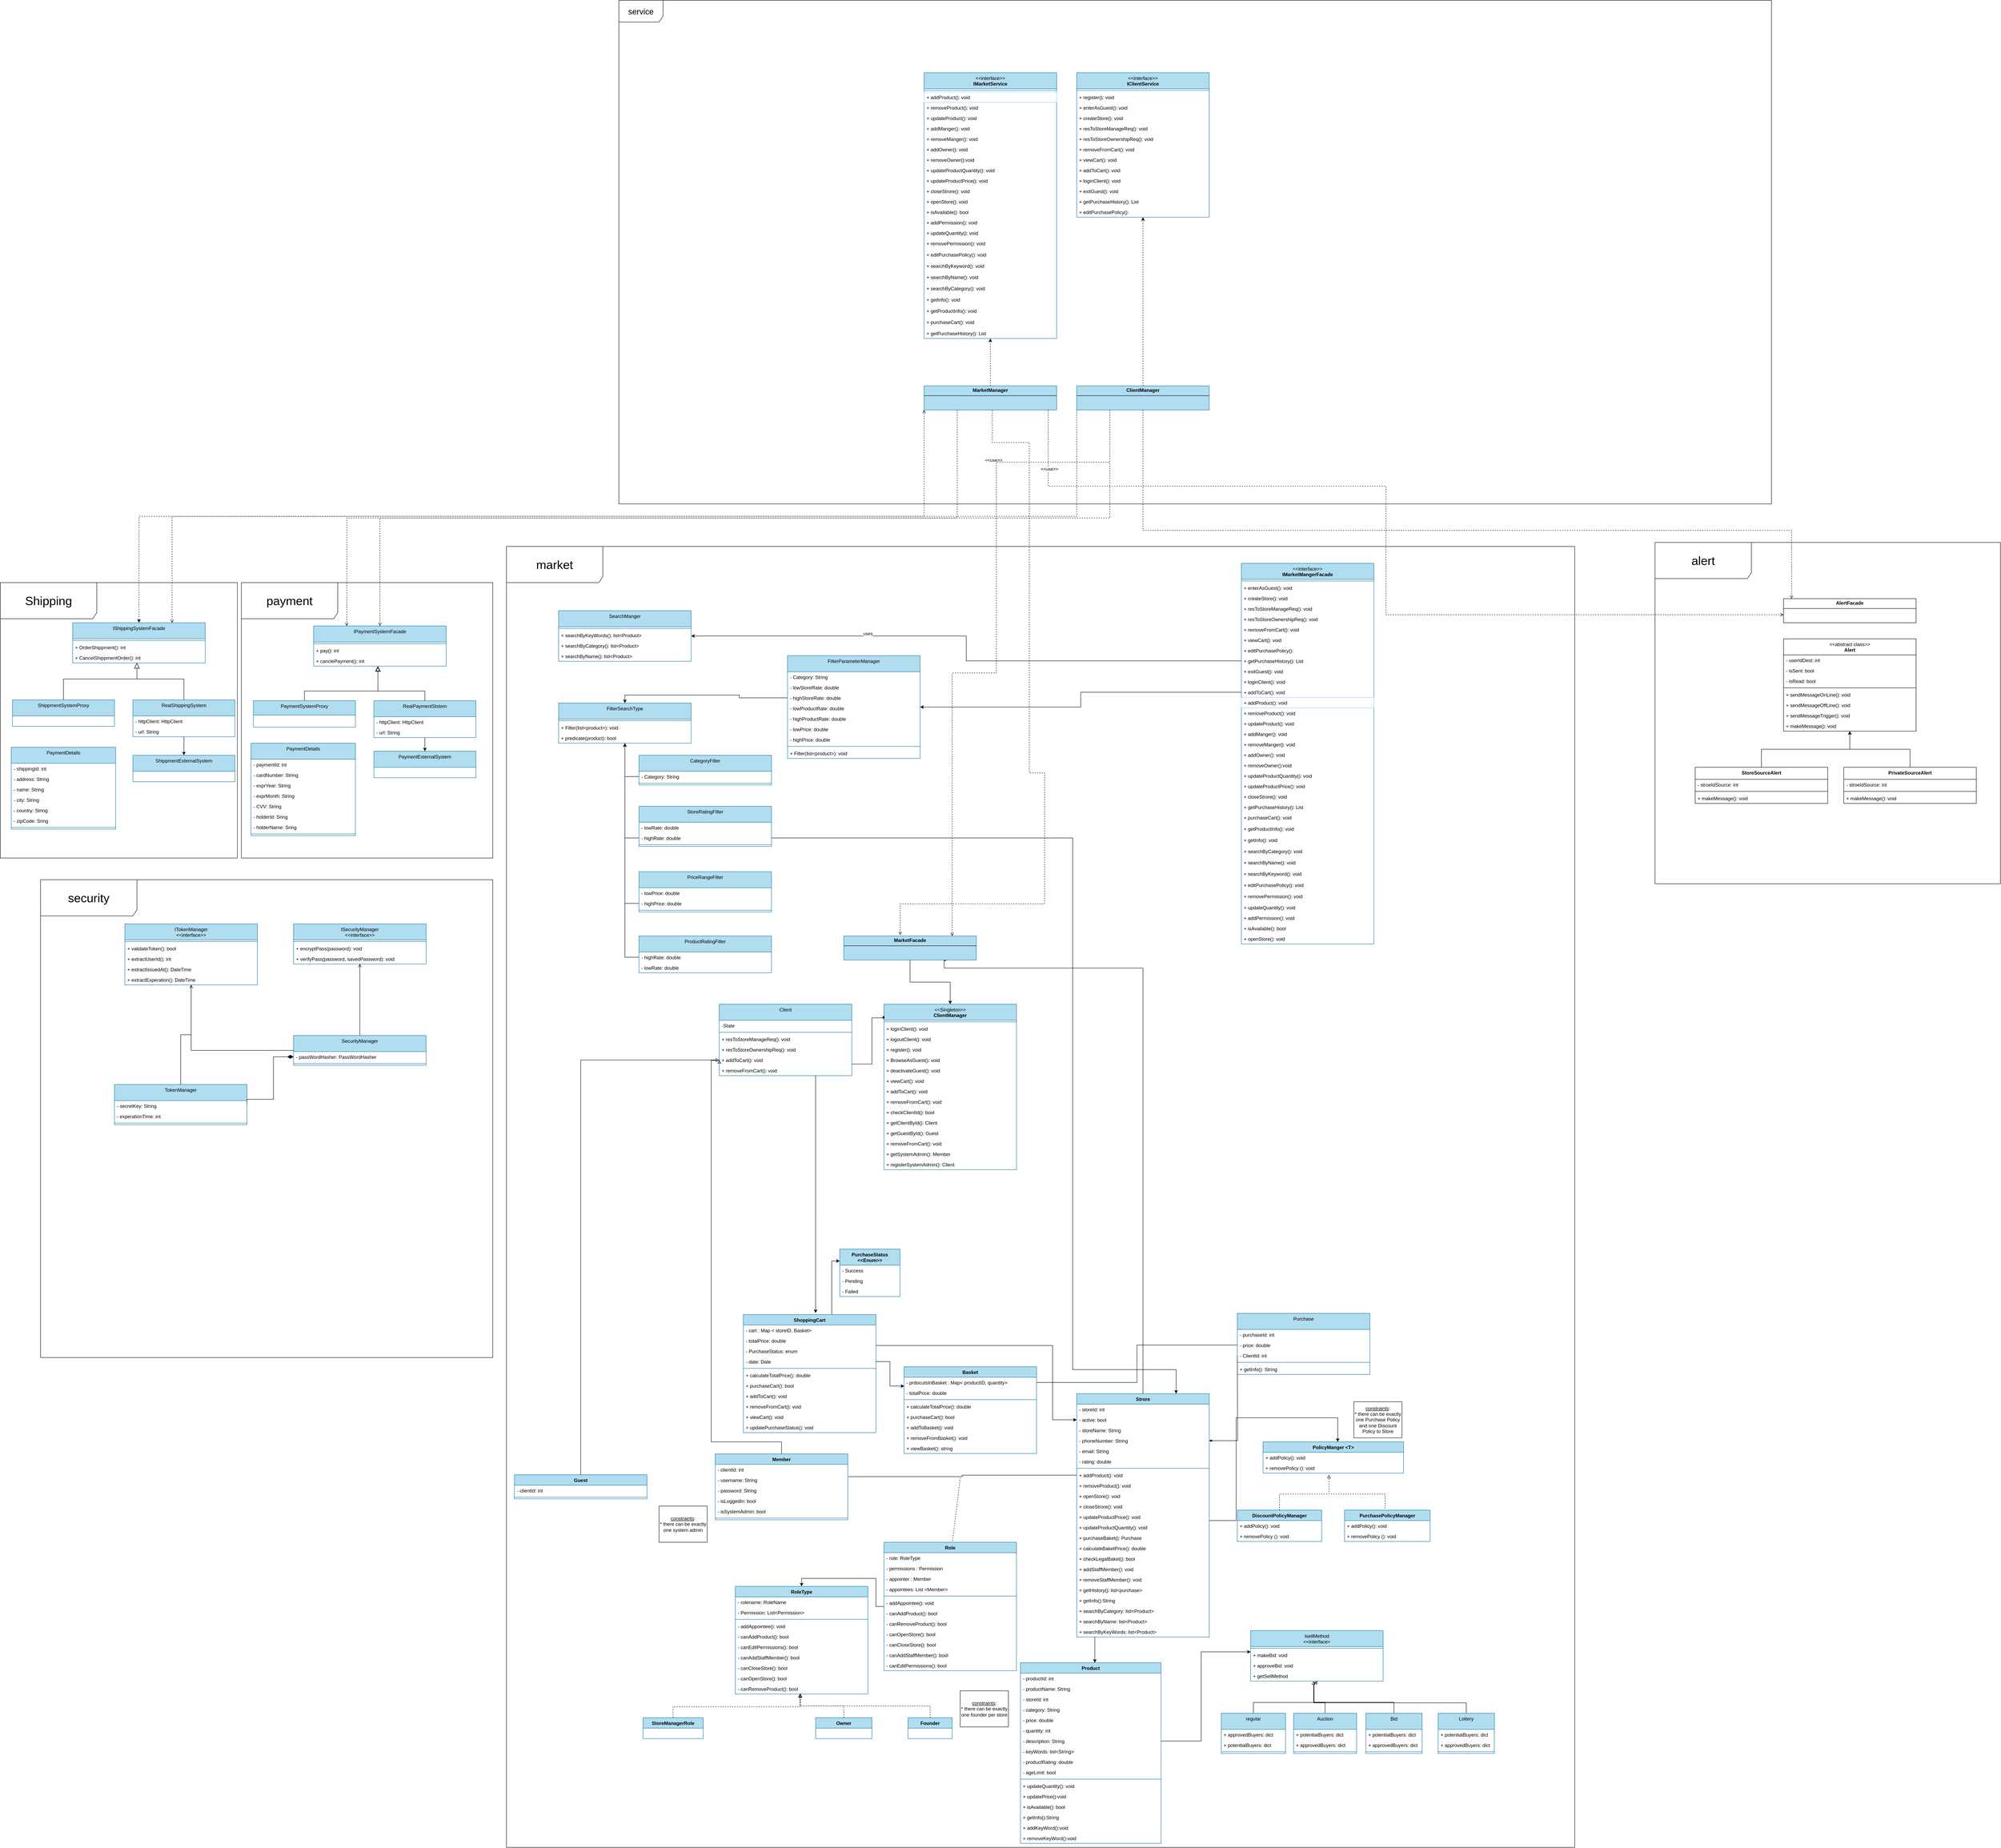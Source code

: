 <mxfile version="24.4.1" type="device">
  <diagram name="‫עמוד-1‬" id="TzBRaIEQAyytvSw9Mdv-">
    <mxGraphModel dx="2252" dy="1545" grid="1" gridSize="10" guides="1" tooltips="1" connect="1" arrows="1" fold="1" page="1" pageScale="1" pageWidth="827" pageHeight="1169" math="0" shadow="0">
      <root>
        <mxCell id="0" />
        <mxCell id="1" parent="0" />
        <mxCell id="pJkwpibmYWs6iMc-g0Pl-5" value="Product" style="swimlane;fontStyle=1;align=center;verticalAlign=top;childLayout=stackLayout;horizontal=1;startSize=26;horizontalStack=0;resizeParent=1;resizeParentMax=0;resizeLast=0;collapsible=1;marginBottom=0;whiteSpace=wrap;html=1;fillColor=#b1ddf0;strokeColor=#10739e;" parent="1" vertex="1">
          <mxGeometry x="1050" y="3030" width="350" height="450" as="geometry" />
        </mxCell>
        <mxCell id="pJkwpibmYWs6iMc-g0Pl-6" value="- productId: int" style="text;strokeColor=none;fillColor=none;align=left;verticalAlign=top;spacingLeft=4;spacingRight=4;overflow=hidden;rotatable=0;points=[[0,0.5],[1,0.5]];portConstraint=eastwest;whiteSpace=wrap;html=1;" parent="pJkwpibmYWs6iMc-g0Pl-5" vertex="1">
          <mxGeometry y="26" width="350" height="26" as="geometry" />
        </mxCell>
        <mxCell id="pJkwpibmYWs6iMc-g0Pl-9" value="- productName: String" style="text;strokeColor=none;fillColor=none;align=left;verticalAlign=top;spacingLeft=4;spacingRight=4;overflow=hidden;rotatable=0;points=[[0,0.5],[1,0.5]];portConstraint=eastwest;whiteSpace=wrap;html=1;" parent="pJkwpibmYWs6iMc-g0Pl-5" vertex="1">
          <mxGeometry y="52" width="350" height="26" as="geometry" />
        </mxCell>
        <mxCell id="pJkwpibmYWs6iMc-g0Pl-10" value="- storeId: int" style="text;strokeColor=none;fillColor=none;align=left;verticalAlign=top;spacingLeft=4;spacingRight=4;overflow=hidden;rotatable=0;points=[[0,0.5],[1,0.5]];portConstraint=eastwest;whiteSpace=wrap;html=1;" parent="pJkwpibmYWs6iMc-g0Pl-5" vertex="1">
          <mxGeometry y="78" width="350" height="26" as="geometry" />
        </mxCell>
        <mxCell id="pJkwpibmYWs6iMc-g0Pl-11" value="- category: String" style="text;strokeColor=none;fillColor=none;align=left;verticalAlign=top;spacingLeft=4;spacingRight=4;overflow=hidden;rotatable=0;points=[[0,0.5],[1,0.5]];portConstraint=eastwest;whiteSpace=wrap;html=1;" parent="pJkwpibmYWs6iMc-g0Pl-5" vertex="1">
          <mxGeometry y="104" width="350" height="26" as="geometry" />
        </mxCell>
        <mxCell id="pJkwpibmYWs6iMc-g0Pl-12" value="- price: double" style="text;strokeColor=none;fillColor=none;align=left;verticalAlign=top;spacingLeft=4;spacingRight=4;overflow=hidden;rotatable=0;points=[[0,0.5],[1,0.5]];portConstraint=eastwest;whiteSpace=wrap;html=1;" parent="pJkwpibmYWs6iMc-g0Pl-5" vertex="1">
          <mxGeometry y="130" width="350" height="26" as="geometry" />
        </mxCell>
        <mxCell id="pJkwpibmYWs6iMc-g0Pl-14" value="- quantity: int" style="text;strokeColor=none;fillColor=none;align=left;verticalAlign=top;spacingLeft=4;spacingRight=4;overflow=hidden;rotatable=0;points=[[0,0.5],[1,0.5]];portConstraint=eastwest;whiteSpace=wrap;html=1;" parent="pJkwpibmYWs6iMc-g0Pl-5" vertex="1">
          <mxGeometry y="156" width="350" height="26" as="geometry" />
        </mxCell>
        <mxCell id="pJkwpibmYWs6iMc-g0Pl-13" value="- description: String" style="text;strokeColor=none;fillColor=none;align=left;verticalAlign=top;spacingLeft=4;spacingRight=4;overflow=hidden;rotatable=0;points=[[0,0.5],[1,0.5]];portConstraint=eastwest;whiteSpace=wrap;html=1;" parent="pJkwpibmYWs6iMc-g0Pl-5" vertex="1">
          <mxGeometry y="182" width="350" height="26" as="geometry" />
        </mxCell>
        <mxCell id="ufwOjHbq8k8JuTFZ5aPt-82" value="- keyWords: list&amp;lt;String&amp;gt;" style="text;strokeColor=none;fillColor=none;align=left;verticalAlign=top;spacingLeft=4;spacingRight=4;overflow=hidden;rotatable=0;points=[[0,0.5],[1,0.5]];portConstraint=eastwest;whiteSpace=wrap;html=1;" parent="pJkwpibmYWs6iMc-g0Pl-5" vertex="1">
          <mxGeometry y="208" width="350" height="26" as="geometry" />
        </mxCell>
        <mxCell id="9UPdvrAerlN3K-BybyK7-6" value="- productRating: double" style="text;strokeColor=none;fillColor=none;align=left;verticalAlign=top;spacingLeft=4;spacingRight=4;overflow=hidden;rotatable=0;points=[[0,0.5],[1,0.5]];portConstraint=eastwest;whiteSpace=wrap;html=1;" vertex="1" parent="pJkwpibmYWs6iMc-g0Pl-5">
          <mxGeometry y="234" width="350" height="26" as="geometry" />
        </mxCell>
        <mxCell id="9UPdvrAerlN3K-BybyK7-7" value="- ageLimit: bool" style="text;strokeColor=none;fillColor=none;align=left;verticalAlign=top;spacingLeft=4;spacingRight=4;overflow=hidden;rotatable=0;points=[[0,0.5],[1,0.5]];portConstraint=eastwest;whiteSpace=wrap;html=1;" vertex="1" parent="pJkwpibmYWs6iMc-g0Pl-5">
          <mxGeometry y="260" width="350" height="26" as="geometry" />
        </mxCell>
        <mxCell id="pJkwpibmYWs6iMc-g0Pl-7" value="" style="line;strokeWidth=1;fillColor=none;align=left;verticalAlign=middle;spacingTop=-1;spacingLeft=3;spacingRight=3;rotatable=0;labelPosition=right;points=[];portConstraint=eastwest;strokeColor=inherit;" parent="pJkwpibmYWs6iMc-g0Pl-5" vertex="1">
          <mxGeometry y="286" width="350" height="8" as="geometry" />
        </mxCell>
        <mxCell id="pJkwpibmYWs6iMc-g0Pl-16" value="+ updateQuantity(): void" style="text;strokeColor=none;fillColor=none;align=left;verticalAlign=top;spacingLeft=4;spacingRight=4;overflow=hidden;rotatable=0;points=[[0,0.5],[1,0.5]];portConstraint=eastwest;whiteSpace=wrap;html=1;" parent="pJkwpibmYWs6iMc-g0Pl-5" vertex="1">
          <mxGeometry y="294" width="350" height="26" as="geometry" />
        </mxCell>
        <mxCell id="9UPdvrAerlN3K-BybyK7-9" value="+ updatePrice():void" style="text;strokeColor=none;fillColor=none;align=left;verticalAlign=top;spacingLeft=4;spacingRight=4;overflow=hidden;rotatable=0;points=[[0,0.5],[1,0.5]];portConstraint=eastwest;whiteSpace=wrap;html=1;" vertex="1" parent="pJkwpibmYWs6iMc-g0Pl-5">
          <mxGeometry y="320" width="350" height="26" as="geometry" />
        </mxCell>
        <mxCell id="pJkwpibmYWs6iMc-g0Pl-37" value="+ isAvailable(): bool" style="text;strokeColor=none;fillColor=none;align=left;verticalAlign=top;spacingLeft=4;spacingRight=4;overflow=hidden;rotatable=0;points=[[0,0.5],[1,0.5]];portConstraint=eastwest;whiteSpace=wrap;html=1;" parent="pJkwpibmYWs6iMc-g0Pl-5" vertex="1">
          <mxGeometry y="346" width="350" height="26" as="geometry" />
        </mxCell>
        <mxCell id="ufwOjHbq8k8JuTFZ5aPt-81" value="+ getInfo():String&amp;nbsp;" style="text;strokeColor=none;fillColor=none;align=left;verticalAlign=top;spacingLeft=4;spacingRight=4;overflow=hidden;rotatable=0;points=[[0,0.5],[1,0.5]];portConstraint=eastwest;whiteSpace=wrap;html=1;" parent="pJkwpibmYWs6iMc-g0Pl-5" vertex="1">
          <mxGeometry y="372" width="350" height="26" as="geometry" />
        </mxCell>
        <mxCell id="ufwOjHbq8k8JuTFZ5aPt-83" value="+ addKeyWord():void" style="text;strokeColor=none;fillColor=none;align=left;verticalAlign=top;spacingLeft=4;spacingRight=4;overflow=hidden;rotatable=0;points=[[0,0.5],[1,0.5]];portConstraint=eastwest;whiteSpace=wrap;html=1;" parent="pJkwpibmYWs6iMc-g0Pl-5" vertex="1">
          <mxGeometry y="398" width="350" height="26" as="geometry" />
        </mxCell>
        <mxCell id="9UPdvrAerlN3K-BybyK7-8" value="+ removeKeyWord():void" style="text;strokeColor=none;fillColor=none;align=left;verticalAlign=top;spacingLeft=4;spacingRight=4;overflow=hidden;rotatable=0;points=[[0,0.5],[1,0.5]];portConstraint=eastwest;whiteSpace=wrap;html=1;" vertex="1" parent="pJkwpibmYWs6iMc-g0Pl-5">
          <mxGeometry y="424" width="350" height="26" as="geometry" />
        </mxCell>
        <mxCell id="pJkwpibmYWs6iMc-g0Pl-17" value="Strore" style="swimlane;fontStyle=1;align=center;verticalAlign=top;childLayout=stackLayout;horizontal=1;startSize=26;horizontalStack=0;resizeParent=1;resizeParentMax=0;resizeLast=0;collapsible=1;marginBottom=0;whiteSpace=wrap;html=1;fillColor=#b1ddf0;strokeColor=#10739e;" parent="1" vertex="1">
          <mxGeometry x="1190" y="2360" width="330" height="606" as="geometry" />
        </mxCell>
        <mxCell id="pJkwpibmYWs6iMc-g0Pl-18" value="- storeId: int" style="text;strokeColor=none;fillColor=none;align=left;verticalAlign=top;spacingLeft=4;spacingRight=4;overflow=hidden;rotatable=0;points=[[0,0.5],[1,0.5]];portConstraint=eastwest;whiteSpace=wrap;html=1;" parent="pJkwpibmYWs6iMc-g0Pl-17" vertex="1">
          <mxGeometry y="26" width="330" height="26" as="geometry" />
        </mxCell>
        <mxCell id="pJkwpibmYWs6iMc-g0Pl-29" value="- active: bool" style="text;strokeColor=none;fillColor=none;align=left;verticalAlign=top;spacingLeft=4;spacingRight=4;overflow=hidden;rotatable=0;points=[[0,0.5],[1,0.5]];portConstraint=eastwest;whiteSpace=wrap;html=1;" parent="pJkwpibmYWs6iMc-g0Pl-17" vertex="1">
          <mxGeometry y="52" width="330" height="26" as="geometry" />
        </mxCell>
        <mxCell id="pJkwpibmYWs6iMc-g0Pl-19" value="- storeName: String" style="text;strokeColor=none;fillColor=none;align=left;verticalAlign=top;spacingLeft=4;spacingRight=4;overflow=hidden;rotatable=0;points=[[0,0.5],[1,0.5]];portConstraint=eastwest;whiteSpace=wrap;html=1;" parent="pJkwpibmYWs6iMc-g0Pl-17" vertex="1">
          <mxGeometry y="78" width="330" height="26" as="geometry" />
        </mxCell>
        <mxCell id="pJkwpibmYWs6iMc-g0Pl-20" value="- phoneNumber: String" style="text;strokeColor=none;fillColor=none;align=left;verticalAlign=top;spacingLeft=4;spacingRight=4;overflow=hidden;rotatable=0;points=[[0,0.5],[1,0.5]];portConstraint=eastwest;whiteSpace=wrap;html=1;" parent="pJkwpibmYWs6iMc-g0Pl-17" vertex="1">
          <mxGeometry y="104" width="330" height="26" as="geometry" />
        </mxCell>
        <mxCell id="pJkwpibmYWs6iMc-g0Pl-21" value="- email: String" style="text;strokeColor=none;fillColor=none;align=left;verticalAlign=top;spacingLeft=4;spacingRight=4;overflow=hidden;rotatable=0;points=[[0,0.5],[1,0.5]];portConstraint=eastwest;whiteSpace=wrap;html=1;" parent="pJkwpibmYWs6iMc-g0Pl-17" vertex="1">
          <mxGeometry y="130" width="330" height="26" as="geometry" />
        </mxCell>
        <mxCell id="9UPdvrAerlN3K-BybyK7-1" value="- rating: double" style="text;strokeColor=none;fillColor=none;align=left;verticalAlign=top;spacingLeft=4;spacingRight=4;overflow=hidden;rotatable=0;points=[[0,0.5],[1,0.5]];portConstraint=eastwest;whiteSpace=wrap;html=1;" vertex="1" parent="pJkwpibmYWs6iMc-g0Pl-17">
          <mxGeometry y="156" width="330" height="26" as="geometry" />
        </mxCell>
        <mxCell id="pJkwpibmYWs6iMc-g0Pl-25" value="" style="line;strokeWidth=1;fillColor=none;align=left;verticalAlign=middle;spacingTop=-1;spacingLeft=3;spacingRight=3;rotatable=0;labelPosition=right;points=[];portConstraint=eastwest;strokeColor=inherit;" parent="pJkwpibmYWs6iMc-g0Pl-17" vertex="1">
          <mxGeometry y="182" width="330" height="8" as="geometry" />
        </mxCell>
        <mxCell id="pJkwpibmYWs6iMc-g0Pl-27" value="+ addProduct(): void" style="text;strokeColor=none;fillColor=none;align=left;verticalAlign=top;spacingLeft=4;spacingRight=4;overflow=hidden;rotatable=0;points=[[0,0.5],[1,0.5]];portConstraint=eastwest;whiteSpace=wrap;html=1;" parent="pJkwpibmYWs6iMc-g0Pl-17" vertex="1">
          <mxGeometry y="190" width="330" height="26" as="geometry" />
        </mxCell>
        <mxCell id="pJkwpibmYWs6iMc-g0Pl-28" value="+ removeProduct(): void" style="text;strokeColor=none;fillColor=none;align=left;verticalAlign=top;spacingLeft=4;spacingRight=4;overflow=hidden;rotatable=0;points=[[0,0.5],[1,0.5]];portConstraint=eastwest;whiteSpace=wrap;html=1;" parent="pJkwpibmYWs6iMc-g0Pl-17" vertex="1">
          <mxGeometry y="216" width="330" height="26" as="geometry" />
        </mxCell>
        <mxCell id="pJkwpibmYWs6iMc-g0Pl-30" value="+ openStore(): void" style="text;strokeColor=none;fillColor=none;align=left;verticalAlign=top;spacingLeft=4;spacingRight=4;overflow=hidden;rotatable=0;points=[[0,0.5],[1,0.5]];portConstraint=eastwest;whiteSpace=wrap;html=1;" parent="pJkwpibmYWs6iMc-g0Pl-17" vertex="1">
          <mxGeometry y="242" width="330" height="26" as="geometry" />
        </mxCell>
        <mxCell id="pJkwpibmYWs6iMc-g0Pl-31" value="+ closeStrore(): void" style="text;strokeColor=none;fillColor=none;align=left;verticalAlign=top;spacingLeft=4;spacingRight=4;overflow=hidden;rotatable=0;points=[[0,0.5],[1,0.5]];portConstraint=eastwest;whiteSpace=wrap;html=1;" parent="pJkwpibmYWs6iMc-g0Pl-17" vertex="1">
          <mxGeometry y="268" width="330" height="26" as="geometry" />
        </mxCell>
        <mxCell id="pJkwpibmYWs6iMc-g0Pl-32" value="+ updateProductPrice(): void" style="text;strokeColor=none;fillColor=none;align=left;verticalAlign=top;spacingLeft=4;spacingRight=4;overflow=hidden;rotatable=0;points=[[0,0.5],[1,0.5]];portConstraint=eastwest;whiteSpace=wrap;html=1;" parent="pJkwpibmYWs6iMc-g0Pl-17" vertex="1">
          <mxGeometry y="294" width="330" height="26" as="geometry" />
        </mxCell>
        <mxCell id="pJkwpibmYWs6iMc-g0Pl-34" value="+ updateProductQuantity(): void" style="text;strokeColor=none;fillColor=none;align=left;verticalAlign=top;spacingLeft=4;spacingRight=4;overflow=hidden;rotatable=0;points=[[0,0.5],[1,0.5]];portConstraint=eastwest;whiteSpace=wrap;html=1;" parent="pJkwpibmYWs6iMc-g0Pl-17" vertex="1">
          <mxGeometry y="320" width="330" height="26" as="geometry" />
        </mxCell>
        <mxCell id="pJkwpibmYWs6iMc-g0Pl-35" value="+ purchaseBaket(): Purchase" style="text;strokeColor=none;fillColor=none;align=left;verticalAlign=top;spacingLeft=4;spacingRight=4;overflow=hidden;rotatable=0;points=[[0,0.5],[1,0.5]];portConstraint=eastwest;whiteSpace=wrap;html=1;" parent="pJkwpibmYWs6iMc-g0Pl-17" vertex="1">
          <mxGeometry y="346" width="330" height="26" as="geometry" />
        </mxCell>
        <mxCell id="9UPdvrAerlN3K-BybyK7-2" value="+ calculateBaketPrice(): double" style="text;strokeColor=none;fillColor=none;align=left;verticalAlign=top;spacingLeft=4;spacingRight=4;overflow=hidden;rotatable=0;points=[[0,0.5],[1,0.5]];portConstraint=eastwest;whiteSpace=wrap;html=1;" vertex="1" parent="pJkwpibmYWs6iMc-g0Pl-17">
          <mxGeometry y="372" width="330" height="26" as="geometry" />
        </mxCell>
        <mxCell id="pJkwpibmYWs6iMc-g0Pl-36" value="+ checkLegalBaket(): bool" style="text;strokeColor=none;fillColor=none;align=left;verticalAlign=top;spacingLeft=4;spacingRight=4;overflow=hidden;rotatable=0;points=[[0,0.5],[1,0.5]];portConstraint=eastwest;whiteSpace=wrap;html=1;" parent="pJkwpibmYWs6iMc-g0Pl-17" vertex="1">
          <mxGeometry y="398" width="330" height="26" as="geometry" />
        </mxCell>
        <mxCell id="pJkwpibmYWs6iMc-g0Pl-60" value="+ addStaffMember(): void" style="text;strokeColor=none;fillColor=none;align=left;verticalAlign=top;spacingLeft=4;spacingRight=4;overflow=hidden;rotatable=0;points=[[0,0.5],[1,0.5]];portConstraint=eastwest;whiteSpace=wrap;html=1;" parent="pJkwpibmYWs6iMc-g0Pl-17" vertex="1">
          <mxGeometry y="424" width="330" height="26" as="geometry" />
        </mxCell>
        <mxCell id="pJkwpibmYWs6iMc-g0Pl-61" value="+ removeStaffMember(): void" style="text;strokeColor=none;fillColor=none;align=left;verticalAlign=top;spacingLeft=4;spacingRight=4;overflow=hidden;rotatable=0;points=[[0,0.5],[1,0.5]];portConstraint=eastwest;whiteSpace=wrap;html=1;" parent="pJkwpibmYWs6iMc-g0Pl-17" vertex="1">
          <mxGeometry y="450" width="330" height="26" as="geometry" />
        </mxCell>
        <mxCell id="ufwOjHbq8k8JuTFZ5aPt-65" value="+ getHistory(): list&amp;lt;purchase&amp;gt;" style="text;strokeColor=none;fillColor=none;align=left;verticalAlign=top;spacingLeft=4;spacingRight=4;overflow=hidden;rotatable=0;points=[[0,0.5],[1,0.5]];portConstraint=eastwest;whiteSpace=wrap;html=1;" parent="pJkwpibmYWs6iMc-g0Pl-17" vertex="1">
          <mxGeometry y="476" width="330" height="26" as="geometry" />
        </mxCell>
        <mxCell id="ufwOjHbq8k8JuTFZ5aPt-79" value="+ getInfo():String&amp;nbsp;" style="text;strokeColor=none;fillColor=none;align=left;verticalAlign=top;spacingLeft=4;spacingRight=4;overflow=hidden;rotatable=0;points=[[0,0.5],[1,0.5]];portConstraint=eastwest;whiteSpace=wrap;html=1;" parent="pJkwpibmYWs6iMc-g0Pl-17" vertex="1">
          <mxGeometry y="502" width="330" height="26" as="geometry" />
        </mxCell>
        <mxCell id="ufwOjHbq8k8JuTFZ5aPt-84" value="+ searchByCategory: list&amp;lt;Product&amp;gt;" style="text;strokeColor=none;fillColor=none;align=left;verticalAlign=top;spacingLeft=4;spacingRight=4;overflow=hidden;rotatable=0;points=[[0,0.5],[1,0.5]];portConstraint=eastwest;whiteSpace=wrap;html=1;" parent="pJkwpibmYWs6iMc-g0Pl-17" vertex="1">
          <mxGeometry y="528" width="330" height="26" as="geometry" />
        </mxCell>
        <mxCell id="ufwOjHbq8k8JuTFZ5aPt-85" value="+ searchByName: list&amp;lt;Product&amp;gt;" style="text;strokeColor=none;fillColor=none;align=left;verticalAlign=top;spacingLeft=4;spacingRight=4;overflow=hidden;rotatable=0;points=[[0,0.5],[1,0.5]];portConstraint=eastwest;whiteSpace=wrap;html=1;" parent="pJkwpibmYWs6iMc-g0Pl-17" vertex="1">
          <mxGeometry y="554" width="330" height="26" as="geometry" />
        </mxCell>
        <mxCell id="ufwOjHbq8k8JuTFZ5aPt-86" value="+ searchByKeyWords: list&amp;lt;Product&amp;gt;" style="text;strokeColor=none;fillColor=none;align=left;verticalAlign=top;spacingLeft=4;spacingRight=4;overflow=hidden;rotatable=0;points=[[0,0.5],[1,0.5]];portConstraint=eastwest;whiteSpace=wrap;html=1;" parent="pJkwpibmYWs6iMc-g0Pl-17" vertex="1">
          <mxGeometry y="580" width="330" height="26" as="geometry" />
        </mxCell>
        <mxCell id="4dyTjs3ZAPsA8M8mfie9-43" style="edgeStyle=orthogonalEdgeStyle;rounded=0;orthogonalLoop=1;jettySize=auto;html=1;exitX=0.5;exitY=1;exitDx=0;exitDy=0;" parent="1" source="pJkwpibmYWs6iMc-g0Pl-82" target="a7YJyd_qYwzhMXcCT-wB-44" edge="1">
          <mxGeometry relative="1" as="geometry" />
        </mxCell>
        <mxCell id="4dyTjs3ZAPsA8M8mfie9-44" style="edgeStyle=orthogonalEdgeStyle;rounded=0;orthogonalLoop=1;jettySize=auto;html=1;exitX=0.5;exitY=0;exitDx=0;exitDy=0;entryX=0.75;entryY=1;entryDx=0;entryDy=0;endArrow=diamondThin;endFill=1;" parent="1" source="pJkwpibmYWs6iMc-g0Pl-17" target="pJkwpibmYWs6iMc-g0Pl-82" edge="1">
          <mxGeometry relative="1" as="geometry">
            <mxPoint x="1355" y="2350" as="sourcePoint" />
            <Array as="points">
              <mxPoint x="1355" y="1300" />
              <mxPoint x="860" y="1300" />
              <mxPoint x="860" y="1280" />
            </Array>
          </mxGeometry>
        </mxCell>
        <mxCell id="pJkwpibmYWs6iMc-g0Pl-82" value="&lt;p style=&quot;margin:0px;margin-top:4px;text-align:center;&quot;&gt;&lt;b&gt;MarketFacade&lt;/b&gt;&lt;/p&gt;&lt;hr size=&quot;1&quot; style=&quot;border-style:solid;&quot;&gt;&lt;div style=&quot;height:2px;&quot;&gt;&lt;/div&gt;" style="verticalAlign=top;align=left;overflow=fill;html=1;whiteSpace=wrap;fillColor=#b1ddf0;strokeColor=#10739e;" parent="1" vertex="1">
          <mxGeometry x="610" y="1220" width="330" height="60" as="geometry" />
        </mxCell>
        <mxCell id="pJkwpibmYWs6iMc-g0Pl-86" value="&lt;div&gt;&lt;span style=&quot;font-weight: normal;&quot;&gt;&amp;lt;&amp;lt;abstract class&amp;gt;&amp;gt;&lt;/span&gt;&lt;/div&gt;Alert" style="swimlane;fontStyle=1;align=center;verticalAlign=top;childLayout=stackLayout;horizontal=1;startSize=40;horizontalStack=0;resizeParent=1;resizeParentMax=0;resizeLast=0;collapsible=1;marginBottom=0;whiteSpace=wrap;html=1;" parent="1" vertex="1">
          <mxGeometry x="2950" y="480" width="330" height="230" as="geometry" />
        </mxCell>
        <mxCell id="pJkwpibmYWs6iMc-g0Pl-87" value="- userIdDest: int" style="text;strokeColor=none;fillColor=none;align=left;verticalAlign=top;spacingLeft=4;spacingRight=4;overflow=hidden;rotatable=0;points=[[0,0.5],[1,0.5]];portConstraint=eastwest;whiteSpace=wrap;html=1;" parent="pJkwpibmYWs6iMc-g0Pl-86" vertex="1">
          <mxGeometry y="40" width="330" height="26" as="geometry" />
        </mxCell>
        <mxCell id="pJkwpibmYWs6iMc-g0Pl-92" value="- isSent: bool" style="text;strokeColor=none;fillColor=none;align=left;verticalAlign=top;spacingLeft=4;spacingRight=4;overflow=hidden;rotatable=0;points=[[0,0.5],[1,0.5]];portConstraint=eastwest;whiteSpace=wrap;html=1;" parent="pJkwpibmYWs6iMc-g0Pl-86" vertex="1">
          <mxGeometry y="66" width="330" height="26" as="geometry" />
        </mxCell>
        <mxCell id="pJkwpibmYWs6iMc-g0Pl-93" value="- isRead: bool" style="text;strokeColor=none;fillColor=none;align=left;verticalAlign=top;spacingLeft=4;spacingRight=4;overflow=hidden;rotatable=0;points=[[0,0.5],[1,0.5]];portConstraint=eastwest;whiteSpace=wrap;html=1;" parent="pJkwpibmYWs6iMc-g0Pl-86" vertex="1">
          <mxGeometry y="92" width="330" height="26" as="geometry" />
        </mxCell>
        <mxCell id="pJkwpibmYWs6iMc-g0Pl-88" value="" style="line;strokeWidth=1;fillColor=none;align=left;verticalAlign=middle;spacingTop=-1;spacingLeft=3;spacingRight=3;rotatable=0;labelPosition=right;points=[];portConstraint=eastwest;strokeColor=inherit;" parent="pJkwpibmYWs6iMc-g0Pl-86" vertex="1">
          <mxGeometry y="118" width="330" height="8" as="geometry" />
        </mxCell>
        <mxCell id="pJkwpibmYWs6iMc-g0Pl-89" value="+ sendMessageOnLine(): void" style="text;strokeColor=none;fillColor=none;align=left;verticalAlign=top;spacingLeft=4;spacingRight=4;overflow=hidden;rotatable=0;points=[[0,0.5],[1,0.5]];portConstraint=eastwest;whiteSpace=wrap;html=1;" parent="pJkwpibmYWs6iMc-g0Pl-86" vertex="1">
          <mxGeometry y="126" width="330" height="26" as="geometry" />
        </mxCell>
        <mxCell id="pJkwpibmYWs6iMc-g0Pl-90" value="+ sendMessageOffLine(): void" style="text;strokeColor=none;fillColor=none;align=left;verticalAlign=top;spacingLeft=4;spacingRight=4;overflow=hidden;rotatable=0;points=[[0,0.5],[1,0.5]];portConstraint=eastwest;whiteSpace=wrap;html=1;" parent="pJkwpibmYWs6iMc-g0Pl-86" vertex="1">
          <mxGeometry y="152" width="330" height="26" as="geometry" />
        </mxCell>
        <mxCell id="pJkwpibmYWs6iMc-g0Pl-91" value="+ sendMessageTrigger(): void" style="text;strokeColor=none;fillColor=none;align=left;verticalAlign=top;spacingLeft=4;spacingRight=4;overflow=hidden;rotatable=0;points=[[0,0.5],[1,0.5]];portConstraint=eastwest;whiteSpace=wrap;html=1;" parent="pJkwpibmYWs6iMc-g0Pl-86" vertex="1">
          <mxGeometry y="178" width="330" height="26" as="geometry" />
        </mxCell>
        <mxCell id="pJkwpibmYWs6iMc-g0Pl-102" value="+ makeMessage(): void" style="text;strokeColor=none;fillColor=none;align=left;verticalAlign=top;spacingLeft=4;spacingRight=4;overflow=hidden;rotatable=0;points=[[0,0.5],[1,0.5]];portConstraint=eastwest;whiteSpace=wrap;html=1;" parent="pJkwpibmYWs6iMc-g0Pl-86" vertex="1">
          <mxGeometry y="204" width="330" height="26" as="geometry" />
        </mxCell>
        <mxCell id="pJkwpibmYWs6iMc-g0Pl-109" style="edgeStyle=orthogonalEdgeStyle;rounded=0;orthogonalLoop=1;jettySize=auto;html=1;exitX=0.5;exitY=0;exitDx=0;exitDy=0;" parent="1" source="pJkwpibmYWs6iMc-g0Pl-94" target="pJkwpibmYWs6iMc-g0Pl-86" edge="1">
          <mxGeometry relative="1" as="geometry" />
        </mxCell>
        <mxCell id="pJkwpibmYWs6iMc-g0Pl-94" value="&lt;div&gt;&lt;span style=&quot;background-color: initial;&quot;&gt;StoreSourceAlert&lt;/span&gt;&lt;br&gt;&lt;/div&gt;" style="swimlane;fontStyle=1;align=center;verticalAlign=top;childLayout=stackLayout;horizontal=1;startSize=30;horizontalStack=0;resizeParent=1;resizeParentMax=0;resizeLast=0;collapsible=1;marginBottom=0;whiteSpace=wrap;html=1;" parent="1" vertex="1">
          <mxGeometry x="2730" y="800" width="330" height="90" as="geometry" />
        </mxCell>
        <mxCell id="pJkwpibmYWs6iMc-g0Pl-95" value="- stroeIdSource: int" style="text;strokeColor=none;fillColor=none;align=left;verticalAlign=top;spacingLeft=4;spacingRight=4;overflow=hidden;rotatable=0;points=[[0,0.5],[1,0.5]];portConstraint=eastwest;whiteSpace=wrap;html=1;" parent="pJkwpibmYWs6iMc-g0Pl-94" vertex="1">
          <mxGeometry y="30" width="330" height="26" as="geometry" />
        </mxCell>
        <mxCell id="pJkwpibmYWs6iMc-g0Pl-98" value="" style="line;strokeWidth=1;fillColor=none;align=left;verticalAlign=middle;spacingTop=-1;spacingLeft=3;spacingRight=3;rotatable=0;labelPosition=right;points=[];portConstraint=eastwest;strokeColor=inherit;" parent="pJkwpibmYWs6iMc-g0Pl-94" vertex="1">
          <mxGeometry y="56" width="330" height="8" as="geometry" />
        </mxCell>
        <mxCell id="pJkwpibmYWs6iMc-g0Pl-103" value="+ makeMessage(): void" style="text;strokeColor=none;fillColor=none;align=left;verticalAlign=top;spacingLeft=4;spacingRight=4;overflow=hidden;rotatable=0;points=[[0,0.5],[1,0.5]];portConstraint=eastwest;whiteSpace=wrap;html=1;" parent="pJkwpibmYWs6iMc-g0Pl-94" vertex="1">
          <mxGeometry y="64" width="330" height="26" as="geometry" />
        </mxCell>
        <mxCell id="pJkwpibmYWs6iMc-g0Pl-108" style="edgeStyle=orthogonalEdgeStyle;rounded=0;orthogonalLoop=1;jettySize=auto;html=1;exitX=0.5;exitY=0;exitDx=0;exitDy=0;" parent="1" source="pJkwpibmYWs6iMc-g0Pl-104" target="pJkwpibmYWs6iMc-g0Pl-86" edge="1">
          <mxGeometry relative="1" as="geometry" />
        </mxCell>
        <mxCell id="pJkwpibmYWs6iMc-g0Pl-104" value="&lt;div&gt;&lt;span style=&quot;background-color: initial;&quot;&gt;PrivateSourceAlert&lt;/span&gt;&lt;br&gt;&lt;/div&gt;" style="swimlane;fontStyle=1;align=center;verticalAlign=top;childLayout=stackLayout;horizontal=1;startSize=30;horizontalStack=0;resizeParent=1;resizeParentMax=0;resizeLast=0;collapsible=1;marginBottom=0;whiteSpace=wrap;html=1;" parent="1" vertex="1">
          <mxGeometry x="3100" y="800" width="330" height="90" as="geometry" />
        </mxCell>
        <mxCell id="pJkwpibmYWs6iMc-g0Pl-105" value="- stroeIdSource: int" style="text;strokeColor=none;fillColor=none;align=left;verticalAlign=top;spacingLeft=4;spacingRight=4;overflow=hidden;rotatable=0;points=[[0,0.5],[1,0.5]];portConstraint=eastwest;whiteSpace=wrap;html=1;" parent="pJkwpibmYWs6iMc-g0Pl-104" vertex="1">
          <mxGeometry y="30" width="330" height="26" as="geometry" />
        </mxCell>
        <mxCell id="pJkwpibmYWs6iMc-g0Pl-106" value="" style="line;strokeWidth=1;fillColor=none;align=left;verticalAlign=middle;spacingTop=-1;spacingLeft=3;spacingRight=3;rotatable=0;labelPosition=right;points=[];portConstraint=eastwest;strokeColor=inherit;" parent="pJkwpibmYWs6iMc-g0Pl-104" vertex="1">
          <mxGeometry y="56" width="330" height="8" as="geometry" />
        </mxCell>
        <mxCell id="pJkwpibmYWs6iMc-g0Pl-107" value="+ makeMessage(): void" style="text;strokeColor=none;fillColor=none;align=left;verticalAlign=top;spacingLeft=4;spacingRight=4;overflow=hidden;rotatable=0;points=[[0,0.5],[1,0.5]];portConstraint=eastwest;whiteSpace=wrap;html=1;" parent="pJkwpibmYWs6iMc-g0Pl-104" vertex="1">
          <mxGeometry y="64" width="330" height="26" as="geometry" />
        </mxCell>
        <mxCell id="FDom4B-1fI0kme8VLFCk-36" value="&lt;span style=&quot;font-weight: 400;&quot;&gt;IPaymentSystemFacade&lt;/span&gt;&lt;div&gt;&lt;/div&gt;" style="swimlane;fontStyle=1;align=center;verticalAlign=top;childLayout=stackLayout;horizontal=1;startSize=40;horizontalStack=0;resizeParent=1;resizeParentMax=0;resizeLast=0;collapsible=1;marginBottom=0;whiteSpace=wrap;html=1;fillColor=#b1ddf0;strokeColor=#10739e;" parent="1" vertex="1">
          <mxGeometry x="-710" y="448" width="330" height="100" as="geometry" />
        </mxCell>
        <mxCell id="FDom4B-1fI0kme8VLFCk-38" value="" style="line;strokeWidth=1;fillColor=none;align=left;verticalAlign=middle;spacingTop=-1;spacingLeft=3;spacingRight=3;rotatable=0;labelPosition=right;points=[];portConstraint=eastwest;strokeColor=inherit;" parent="FDom4B-1fI0kme8VLFCk-36" vertex="1">
          <mxGeometry y="40" width="330" height="8" as="geometry" />
        </mxCell>
        <mxCell id="FDom4B-1fI0kme8VLFCk-39" value="+ pay(): int" style="text;strokeColor=none;fillColor=none;align=left;verticalAlign=top;spacingLeft=4;spacingRight=4;overflow=hidden;rotatable=0;points=[[0,0.5],[1,0.5]];portConstraint=eastwest;whiteSpace=wrap;html=1;" parent="FDom4B-1fI0kme8VLFCk-36" vertex="1">
          <mxGeometry y="48" width="330" height="26" as="geometry" />
        </mxCell>
        <mxCell id="9UPdvrAerlN3K-BybyK7-54" value="+ canclePayment(): int" style="text;strokeColor=none;fillColor=none;align=left;verticalAlign=top;spacingLeft=4;spacingRight=4;overflow=hidden;rotatable=0;points=[[0,0.5],[1,0.5]];portConstraint=eastwest;whiteSpace=wrap;html=1;" vertex="1" parent="FDom4B-1fI0kme8VLFCk-36">
          <mxGeometry y="74" width="330" height="26" as="geometry" />
        </mxCell>
        <mxCell id="Y52V_lKeD_fTKlsu9Hky-25" style="edgeStyle=orthogonalEdgeStyle;rounded=0;orthogonalLoop=1;jettySize=auto;html=1;entryX=0.5;entryY=0;entryDx=0;entryDy=0;" parent="1" source="FDom4B-1fI0kme8VLFCk-43" target="Y52V_lKeD_fTKlsu9Hky-24" edge="1">
          <mxGeometry relative="1" as="geometry" />
        </mxCell>
        <mxCell id="FDom4B-1fI0kme8VLFCk-43" value="&lt;span style=&quot;font-weight: 400;&quot;&gt;RealPaymentStstem&lt;/span&gt;&lt;div&gt;&lt;/div&gt;" style="swimlane;fontStyle=1;align=center;verticalAlign=top;childLayout=stackLayout;horizontal=1;startSize=40;horizontalStack=0;resizeParent=1;resizeParentMax=0;resizeLast=0;collapsible=1;marginBottom=0;whiteSpace=wrap;html=1;fillColor=#b1ddf0;strokeColor=#10739e;" parent="1" vertex="1">
          <mxGeometry x="-560" y="634" width="254" height="92" as="geometry" />
        </mxCell>
        <mxCell id="9UPdvrAerlN3K-BybyK7-55" value="- httpClient: HttpClient" style="text;strokeColor=none;fillColor=none;align=left;verticalAlign=top;spacingLeft=4;spacingRight=4;overflow=hidden;rotatable=0;points=[[0,0.5],[1,0.5]];portConstraint=eastwest;whiteSpace=wrap;html=1;" vertex="1" parent="FDom4B-1fI0kme8VLFCk-43">
          <mxGeometry y="40" width="254" height="26" as="geometry" />
        </mxCell>
        <mxCell id="9UPdvrAerlN3K-BybyK7-56" value="- url: String" style="text;strokeColor=none;fillColor=none;align=left;verticalAlign=top;spacingLeft=4;spacingRight=4;overflow=hidden;rotatable=0;points=[[0,0.5],[1,0.5]];portConstraint=eastwest;whiteSpace=wrap;html=1;" vertex="1" parent="FDom4B-1fI0kme8VLFCk-43">
          <mxGeometry y="66" width="254" height="26" as="geometry" />
        </mxCell>
        <mxCell id="FDom4B-1fI0kme8VLFCk-168" style="edgeStyle=orthogonalEdgeStyle;rounded=0;orthogonalLoop=1;jettySize=auto;html=1;exitX=0.5;exitY=1;exitDx=0;exitDy=0;entryX=0.426;entryY=-0.037;entryDx=0;entryDy=0;dashed=1;endArrow=open;endFill=0;entryPerimeter=0;" parent="1" source="FDom4B-1fI0kme8VLFCk-157" target="pJkwpibmYWs6iMc-g0Pl-82" edge="1">
          <mxGeometry relative="1" as="geometry">
            <Array as="points">
              <mxPoint x="980" y="-90" />
              <mxPoint x="980" y="-9" />
              <mxPoint x="1072" y="-9" />
              <mxPoint x="1072" y="814" />
              <mxPoint x="1110" y="814" />
              <mxPoint x="1110" y="1140" />
              <mxPoint x="751" y="1140" />
            </Array>
          </mxGeometry>
        </mxCell>
        <mxCell id="FDom4B-1fI0kme8VLFCk-169" value="&amp;lt;&amp;lt;use&amp;gt;&amp;gt;" style="edgeLabel;html=1;align=center;verticalAlign=middle;resizable=0;points=[];" parent="FDom4B-1fI0kme8VLFCk-168" vertex="1" connectable="0">
          <mxGeometry x="-0.939" y="3" relative="1" as="geometry">
            <mxPoint y="75" as="offset" />
          </mxGeometry>
        </mxCell>
        <mxCell id="ufwOjHbq8k8JuTFZ5aPt-39" style="edgeStyle=orthogonalEdgeStyle;rounded=0;orthogonalLoop=1;jettySize=auto;html=1;exitX=0.5;exitY=0;exitDx=0;exitDy=0;dashed=1;" parent="1" source="FDom4B-1fI0kme8VLFCk-157" target="ufwOjHbq8k8JuTFZ5aPt-1" edge="1">
          <mxGeometry relative="1" as="geometry" />
        </mxCell>
        <mxCell id="ufwOjHbq8k8JuTFZ5aPt-50" style="edgeStyle=orthogonalEdgeStyle;rounded=0;orthogonalLoop=1;jettySize=auto;html=1;exitX=0.25;exitY=1;exitDx=0;exitDy=0;entryX=0.25;entryY=0;entryDx=0;entryDy=0;dashed=1;endArrow=open;endFill=0;" parent="1" source="FDom4B-1fI0kme8VLFCk-157" target="FDom4B-1fI0kme8VLFCk-36" edge="1">
          <mxGeometry relative="1" as="geometry" />
        </mxCell>
        <mxCell id="ufwOjHbq8k8JuTFZ5aPt-52" style="edgeStyle=orthogonalEdgeStyle;rounded=0;orthogonalLoop=1;jettySize=auto;html=1;exitX=0;exitY=1;exitDx=0;exitDy=0;dashed=1;startArrow=open;startFill=0;" parent="1" source="FDom4B-1fI0kme8VLFCk-157" target="Y52V_lKeD_fTKlsu9Hky-26" edge="1">
          <mxGeometry relative="1" as="geometry" />
        </mxCell>
        <mxCell id="FDom4B-1fI0kme8VLFCk-157" value="&lt;p style=&quot;margin:0px;margin-top:4px;text-align:center;&quot;&gt;&lt;b&gt;MarketManager&lt;/b&gt;&lt;/p&gt;&lt;hr size=&quot;1&quot; style=&quot;border-style:solid;&quot;&gt;&lt;div style=&quot;height:2px;&quot;&gt;&lt;/div&gt;" style="verticalAlign=top;align=left;overflow=fill;html=1;whiteSpace=wrap;fillColor=#b1ddf0;strokeColor=#10739e;" parent="1" vertex="1">
          <mxGeometry x="810" y="-150" width="330" height="60" as="geometry" />
        </mxCell>
        <mxCell id="FDom4B-1fI0kme8VLFCk-160" value="&lt;font style=&quot;font-size: 20px;&quot;&gt;service&lt;/font&gt;" style="shape=umlFrame;whiteSpace=wrap;html=1;pointerEvents=0;width=110;height=54;" parent="1" vertex="1">
          <mxGeometry x="50" y="-1110" width="2870" height="1254" as="geometry" />
        </mxCell>
        <mxCell id="FDom4B-1fI0kme8VLFCk-162" value="&lt;font style=&quot;font-size: 30px;&quot;&gt;market&lt;/font&gt;" style="shape=umlFrame;whiteSpace=wrap;html=1;pointerEvents=0;width=240;height=90;" parent="1" vertex="1">
          <mxGeometry x="-230" y="250" width="2660" height="3240" as="geometry" />
        </mxCell>
        <mxCell id="FDom4B-1fI0kme8VLFCk-163" value="&lt;font style=&quot;font-size: 30px;&quot;&gt;alert&lt;/font&gt;" style="shape=umlFrame;whiteSpace=wrap;html=1;pointerEvents=0;width=240;height=90;" parent="1" vertex="1">
          <mxGeometry x="2630" y="240" width="860" height="850" as="geometry" />
        </mxCell>
        <mxCell id="FDom4B-1fI0kme8VLFCk-165" value="&lt;font style=&quot;font-size: 30px;&quot;&gt;Shipping&lt;/font&gt;" style="shape=umlFrame;whiteSpace=wrap;html=1;pointerEvents=0;width=240;height=90;" parent="1" vertex="1">
          <mxGeometry x="-1490" y="340" width="590" height="686" as="geometry" />
        </mxCell>
        <mxCell id="FDom4B-1fI0kme8VLFCk-166" value="&lt;font style=&quot;font-size: 30px;&quot;&gt;payment&lt;/font&gt;" style="shape=umlFrame;whiteSpace=wrap;html=1;pointerEvents=0;width=240;height=90;" parent="1" vertex="1">
          <mxGeometry x="-890" y="340" width="626" height="686" as="geometry" />
        </mxCell>
        <mxCell id="FDom4B-1fI0kme8VLFCk-171" value="&lt;p style=&quot;margin:0px;margin-top:4px;text-align:center;&quot;&gt;&lt;b&gt;AlertFacade&lt;/b&gt;&lt;/p&gt;&lt;hr size=&quot;1&quot; style=&quot;border-style:solid;&quot;&gt;&lt;div style=&quot;height:2px;&quot;&gt;&lt;/div&gt;" style="verticalAlign=top;align=left;overflow=fill;html=1;whiteSpace=wrap;" parent="1" vertex="1">
          <mxGeometry x="2950" y="380" width="330" height="60" as="geometry" />
        </mxCell>
        <mxCell id="FDom4B-1fI0kme8VLFCk-188" value="&lt;span style=&quot;font-weight: 400;&quot;&gt;IsellMethod&lt;/span&gt;&lt;div&gt;&lt;/div&gt;&lt;div&gt;&lt;span style=&quot;font-weight: 400;&quot;&gt;&amp;lt;&amp;lt;interface&amp;gt;&lt;/span&gt;&lt;/div&gt;" style="swimlane;fontStyle=1;align=center;verticalAlign=top;childLayout=stackLayout;horizontal=1;startSize=40;horizontalStack=0;resizeParent=1;resizeParentMax=0;resizeLast=0;collapsible=1;marginBottom=0;whiteSpace=wrap;html=1;fillColor=#b1ddf0;strokeColor=#10739e;" parent="1" vertex="1">
          <mxGeometry x="1623" y="2950" width="330" height="126" as="geometry" />
        </mxCell>
        <mxCell id="FDom4B-1fI0kme8VLFCk-194" value="" style="line;strokeWidth=1;fillColor=none;align=left;verticalAlign=middle;spacingTop=-1;spacingLeft=3;spacingRight=3;rotatable=0;labelPosition=right;points=[];portConstraint=eastwest;strokeColor=inherit;" parent="FDom4B-1fI0kme8VLFCk-188" vertex="1">
          <mxGeometry y="40" width="330" height="8" as="geometry" />
        </mxCell>
        <mxCell id="FDom4B-1fI0kme8VLFCk-195" value="+ makeBid: void" style="text;strokeColor=none;fillColor=none;align=left;verticalAlign=top;spacingLeft=4;spacingRight=4;overflow=hidden;rotatable=0;points=[[0,0.5],[1,0.5]];portConstraint=eastwest;whiteSpace=wrap;html=1;" parent="FDom4B-1fI0kme8VLFCk-188" vertex="1">
          <mxGeometry y="48" width="330" height="26" as="geometry" />
        </mxCell>
        <mxCell id="9UPdvrAerlN3K-BybyK7-10" value="+ approveBid: void" style="text;strokeColor=none;fillColor=none;align=left;verticalAlign=top;spacingLeft=4;spacingRight=4;overflow=hidden;rotatable=0;points=[[0,0.5],[1,0.5]];portConstraint=eastwest;whiteSpace=wrap;html=1;" vertex="1" parent="FDom4B-1fI0kme8VLFCk-188">
          <mxGeometry y="74" width="330" height="26" as="geometry" />
        </mxCell>
        <mxCell id="9UPdvrAerlN3K-BybyK7-12" value="+ getSellMethod" style="text;strokeColor=none;fillColor=none;align=left;verticalAlign=top;spacingLeft=4;spacingRight=4;overflow=hidden;rotatable=0;points=[[0,0.5],[1,0.5]];portConstraint=eastwest;whiteSpace=wrap;html=1;" vertex="1" parent="FDom4B-1fI0kme8VLFCk-188">
          <mxGeometry y="100" width="330" height="26" as="geometry" />
        </mxCell>
        <mxCell id="FDom4B-1fI0kme8VLFCk-196" value="&lt;span style=&quot;font-weight: 400;&quot;&gt;regular&lt;/span&gt;&lt;div&gt;&lt;/div&gt;" style="swimlane;fontStyle=1;align=center;verticalAlign=top;childLayout=stackLayout;horizontal=1;startSize=40;horizontalStack=0;resizeParent=1;resizeParentMax=0;resizeLast=0;collapsible=1;marginBottom=0;whiteSpace=wrap;html=1;fillColor=#b1ddf0;strokeColor=#10739e;" parent="1" vertex="1">
          <mxGeometry x="1550" y="3156" width="160" height="100" as="geometry" />
        </mxCell>
        <mxCell id="9UPdvrAerlN3K-BybyK7-17" value="+ approvedBuyers: dict" style="text;strokeColor=none;fillColor=none;align=left;verticalAlign=top;spacingLeft=4;spacingRight=4;overflow=hidden;rotatable=0;points=[[0,0.5],[1,0.5]];portConstraint=eastwest;whiteSpace=wrap;html=1;" vertex="1" parent="FDom4B-1fI0kme8VLFCk-196">
          <mxGeometry y="40" width="160" height="26" as="geometry" />
        </mxCell>
        <mxCell id="9UPdvrAerlN3K-BybyK7-16" value="+ potentialBuyers: dict" style="text;strokeColor=none;fillColor=none;align=left;verticalAlign=top;spacingLeft=4;spacingRight=4;overflow=hidden;rotatable=0;points=[[0,0.5],[1,0.5]];portConstraint=eastwest;whiteSpace=wrap;html=1;" vertex="1" parent="FDom4B-1fI0kme8VLFCk-196">
          <mxGeometry y="66" width="160" height="26" as="geometry" />
        </mxCell>
        <mxCell id="FDom4B-1fI0kme8VLFCk-202" value="" style="line;strokeWidth=1;fillColor=none;align=left;verticalAlign=middle;spacingTop=-1;spacingLeft=3;spacingRight=3;rotatable=0;labelPosition=right;points=[];portConstraint=eastwest;strokeColor=inherit;" parent="FDom4B-1fI0kme8VLFCk-196" vertex="1">
          <mxGeometry y="92" width="160" height="8" as="geometry" />
        </mxCell>
        <mxCell id="Y52V_lKeD_fTKlsu9Hky-5" style="edgeStyle=orthogonalEdgeStyle;rounded=0;orthogonalLoop=1;jettySize=auto;html=1;exitX=0.5;exitY=0;exitDx=0;exitDy=0;endArrow=none;endFill=0;" parent="1" source="FDom4B-1fI0kme8VLFCk-204" edge="1">
          <mxGeometry relative="1" as="geometry">
            <mxPoint x="1780" y="3100" as="targetPoint" />
          </mxGeometry>
        </mxCell>
        <mxCell id="FDom4B-1fI0kme8VLFCk-204" value="&lt;span style=&quot;font-weight: 400;&quot;&gt;Bid&lt;/span&gt;&lt;div&gt;&lt;/div&gt;" style="swimlane;fontStyle=1;align=center;verticalAlign=top;childLayout=stackLayout;horizontal=1;startSize=40;horizontalStack=0;resizeParent=1;resizeParentMax=0;resizeLast=0;collapsible=1;marginBottom=0;whiteSpace=wrap;html=1;fillColor=#b1ddf0;strokeColor=#10739e;" parent="1" vertex="1">
          <mxGeometry x="1910" y="3156" width="140" height="100" as="geometry" />
        </mxCell>
        <mxCell id="FDom4B-1fI0kme8VLFCk-206" value="+ potentialBuyers: dict" style="text;strokeColor=none;fillColor=none;align=left;verticalAlign=top;spacingLeft=4;spacingRight=4;overflow=hidden;rotatable=0;points=[[0,0.5],[1,0.5]];portConstraint=eastwest;whiteSpace=wrap;html=1;" parent="FDom4B-1fI0kme8VLFCk-204" vertex="1">
          <mxGeometry y="40" width="140" height="26" as="geometry" />
        </mxCell>
        <mxCell id="9UPdvrAerlN3K-BybyK7-13" value="+ approvedBuyers: dict" style="text;strokeColor=none;fillColor=none;align=left;verticalAlign=top;spacingLeft=4;spacingRight=4;overflow=hidden;rotatable=0;points=[[0,0.5],[1,0.5]];portConstraint=eastwest;whiteSpace=wrap;html=1;" vertex="1" parent="FDom4B-1fI0kme8VLFCk-204">
          <mxGeometry y="66" width="140" height="26" as="geometry" />
        </mxCell>
        <mxCell id="FDom4B-1fI0kme8VLFCk-205" value="" style="line;strokeWidth=1;fillColor=none;align=left;verticalAlign=middle;spacingTop=-1;spacingLeft=3;spacingRight=3;rotatable=0;labelPosition=right;points=[];portConstraint=eastwest;strokeColor=inherit;" parent="FDom4B-1fI0kme8VLFCk-204" vertex="1">
          <mxGeometry y="92" width="140" height="8" as="geometry" />
        </mxCell>
        <mxCell id="Y52V_lKeD_fTKlsu9Hky-4" style="edgeStyle=orthogonalEdgeStyle;rounded=0;orthogonalLoop=1;jettySize=auto;html=1;exitX=0.5;exitY=0;exitDx=0;exitDy=0;endArrow=block;endFill=0;" parent="1" source="FDom4B-1fI0kme8VLFCk-207" target="FDom4B-1fI0kme8VLFCk-188" edge="1">
          <mxGeometry relative="1" as="geometry">
            <Array as="points">
              <mxPoint x="1809" y="3129" />
              <mxPoint x="1780" y="3129" />
            </Array>
          </mxGeometry>
        </mxCell>
        <mxCell id="FDom4B-1fI0kme8VLFCk-207" value="&lt;span style=&quot;font-weight: 400;&quot;&gt;Auction&lt;/span&gt;&lt;div&gt;&lt;/div&gt;" style="swimlane;fontStyle=1;align=center;verticalAlign=top;childLayout=stackLayout;horizontal=1;startSize=40;horizontalStack=0;resizeParent=1;resizeParentMax=0;resizeLast=0;collapsible=1;marginBottom=0;whiteSpace=wrap;html=1;fillColor=#b1ddf0;strokeColor=#10739e;" parent="1" vertex="1">
          <mxGeometry x="1730" y="3156" width="157" height="100" as="geometry" />
        </mxCell>
        <mxCell id="9UPdvrAerlN3K-BybyK7-14" value="+ potentialBuyers: dict" style="text;strokeColor=none;fillColor=none;align=left;verticalAlign=top;spacingLeft=4;spacingRight=4;overflow=hidden;rotatable=0;points=[[0,0.5],[1,0.5]];portConstraint=eastwest;whiteSpace=wrap;html=1;" vertex="1" parent="FDom4B-1fI0kme8VLFCk-207">
          <mxGeometry y="40" width="157" height="26" as="geometry" />
        </mxCell>
        <mxCell id="9UPdvrAerlN3K-BybyK7-15" value="+ approvedBuyers: dict" style="text;strokeColor=none;fillColor=none;align=left;verticalAlign=top;spacingLeft=4;spacingRight=4;overflow=hidden;rotatable=0;points=[[0,0.5],[1,0.5]];portConstraint=eastwest;whiteSpace=wrap;html=1;" vertex="1" parent="FDom4B-1fI0kme8VLFCk-207">
          <mxGeometry y="66" width="157" height="26" as="geometry" />
        </mxCell>
        <mxCell id="FDom4B-1fI0kme8VLFCk-208" value="" style="line;strokeWidth=1;fillColor=none;align=left;verticalAlign=middle;spacingTop=-1;spacingLeft=3;spacingRight=3;rotatable=0;labelPosition=right;points=[];portConstraint=eastwest;strokeColor=inherit;" parent="FDom4B-1fI0kme8VLFCk-207" vertex="1">
          <mxGeometry y="92" width="157" height="8" as="geometry" />
        </mxCell>
        <mxCell id="dmk8mRthHvPTzcBqkzeC-24" value="&lt;span style=&quot;font-weight: normal;&quot;&gt;&amp;lt;&amp;lt;interface&amp;gt;&amp;gt;&lt;/span&gt;&lt;div&gt;IClientService&lt;/div&gt;" style="swimlane;fontStyle=1;align=center;verticalAlign=top;childLayout=stackLayout;horizontal=1;startSize=40;horizontalStack=0;resizeParent=1;resizeParentMax=0;resizeLast=0;collapsible=1;marginBottom=0;whiteSpace=wrap;html=1;fillColor=#b1ddf0;strokeColor=#10739e;" parent="1" vertex="1">
          <mxGeometry x="1190" y="-930" width="330" height="360" as="geometry" />
        </mxCell>
        <mxCell id="dmk8mRthHvPTzcBqkzeC-25" value="" style="line;strokeWidth=1;fillColor=none;align=left;verticalAlign=middle;spacingTop=-1;spacingLeft=3;spacingRight=3;rotatable=0;labelPosition=right;points=[];portConstraint=eastwest;strokeColor=inherit;" parent="dmk8mRthHvPTzcBqkzeC-24" vertex="1">
          <mxGeometry y="40" width="330" height="8" as="geometry" />
        </mxCell>
        <mxCell id="a7YJyd_qYwzhMXcCT-wB-1" value="+ register(): void" style="text;strokeColor=none;fillColor=none;align=left;verticalAlign=top;spacingLeft=4;spacingRight=4;overflow=hidden;rotatable=0;points=[[0,0.5],[1,0.5]];portConstraint=eastwest;whiteSpace=wrap;html=1;" parent="dmk8mRthHvPTzcBqkzeC-24" vertex="1">
          <mxGeometry y="48" width="330" height="26" as="geometry" />
        </mxCell>
        <mxCell id="a7YJyd_qYwzhMXcCT-wB-2" value="+ enterAsGuest(): void" style="text;strokeColor=none;fillColor=none;align=left;verticalAlign=top;spacingLeft=4;spacingRight=4;overflow=hidden;rotatable=0;points=[[0,0.5],[1,0.5]];portConstraint=eastwest;whiteSpace=wrap;html=1;" parent="dmk8mRthHvPTzcBqkzeC-24" vertex="1">
          <mxGeometry y="74" width="330" height="26" as="geometry" />
        </mxCell>
        <mxCell id="dmk8mRthHvPTzcBqkzeC-40" value="+ createStore(): void" style="text;strokeColor=none;fillColor=none;align=left;verticalAlign=top;spacingLeft=4;spacingRight=4;overflow=hidden;rotatable=0;points=[[0,0.5],[1,0.5]];portConstraint=eastwest;whiteSpace=wrap;html=1;" parent="dmk8mRthHvPTzcBqkzeC-24" vertex="1">
          <mxGeometry y="100" width="330" height="26" as="geometry" />
        </mxCell>
        <mxCell id="hDZZT1rx0ZbJt8HFL7vE-13" value="+ resToStoreManageReq(): void" style="text;strokeColor=none;fillColor=none;align=left;verticalAlign=top;spacingLeft=4;spacingRight=4;overflow=hidden;rotatable=0;points=[[0,0.5],[1,0.5]];portConstraint=eastwest;whiteSpace=wrap;html=1;" parent="dmk8mRthHvPTzcBqkzeC-24" vertex="1">
          <mxGeometry y="126" width="330" height="26" as="geometry" />
        </mxCell>
        <mxCell id="hDZZT1rx0ZbJt8HFL7vE-12" value="+ resToStoreOwnershipReq(): void" style="text;strokeColor=none;fillColor=none;align=left;verticalAlign=top;spacingLeft=4;spacingRight=4;overflow=hidden;rotatable=0;points=[[0,0.5],[1,0.5]];portConstraint=eastwest;whiteSpace=wrap;html=1;" parent="dmk8mRthHvPTzcBqkzeC-24" vertex="1">
          <mxGeometry y="152" width="330" height="26" as="geometry" />
        </mxCell>
        <mxCell id="hDZZT1rx0ZbJt8HFL7vE-8" value="+ removeFromCart(): void" style="text;strokeColor=none;fillColor=none;align=left;verticalAlign=top;spacingLeft=4;spacingRight=4;overflow=hidden;rotatable=0;points=[[0,0.5],[1,0.5]];portConstraint=eastwest;whiteSpace=wrap;html=1;" parent="dmk8mRthHvPTzcBqkzeC-24" vertex="1">
          <mxGeometry y="178" width="330" height="26" as="geometry" />
        </mxCell>
        <mxCell id="hDZZT1rx0ZbJt8HFL7vE-7" value="+ viewCart(): void" style="text;strokeColor=none;fillColor=none;align=left;verticalAlign=top;spacingLeft=4;spacingRight=4;overflow=hidden;rotatable=0;points=[[0,0.5],[1,0.5]];portConstraint=eastwest;whiteSpace=wrap;html=1;" parent="dmk8mRthHvPTzcBqkzeC-24" vertex="1">
          <mxGeometry y="204" width="330" height="26" as="geometry" />
        </mxCell>
        <mxCell id="hDZZT1rx0ZbJt8HFL7vE-6" value="+ addToCart(): void" style="text;strokeColor=none;fillColor=none;align=left;verticalAlign=top;spacingLeft=4;spacingRight=4;overflow=hidden;rotatable=0;points=[[0,0.5],[1,0.5]];portConstraint=eastwest;whiteSpace=wrap;html=1;" parent="dmk8mRthHvPTzcBqkzeC-24" vertex="1">
          <mxGeometry y="230" width="330" height="26" as="geometry" />
        </mxCell>
        <mxCell id="hDZZT1rx0ZbJt8HFL7vE-3" value="+ loginClient(): void" style="text;strokeColor=none;fillColor=none;align=left;verticalAlign=top;spacingLeft=4;spacingRight=4;overflow=hidden;rotatable=0;points=[[0,0.5],[1,0.5]];portConstraint=eastwest;whiteSpace=wrap;html=1;" parent="dmk8mRthHvPTzcBqkzeC-24" vertex="1">
          <mxGeometry y="256" width="330" height="26" as="geometry" />
        </mxCell>
        <mxCell id="hDZZT1rx0ZbJt8HFL7vE-2" value="+ exitGuest(): void" style="text;strokeColor=none;fillColor=none;align=left;verticalAlign=top;spacingLeft=4;spacingRight=4;overflow=hidden;rotatable=0;points=[[0,0.5],[1,0.5]];portConstraint=eastwest;whiteSpace=wrap;html=1;" parent="dmk8mRthHvPTzcBqkzeC-24" vertex="1">
          <mxGeometry y="282" width="330" height="26" as="geometry" />
        </mxCell>
        <mxCell id="dmk8mRthHvPTzcBqkzeC-42" value="+ getPurchaseHistory(): List" style="text;strokeColor=none;fillColor=none;align=left;verticalAlign=top;spacingLeft=4;spacingRight=4;overflow=hidden;rotatable=0;points=[[0,0.5],[1,0.5]];portConstraint=eastwest;whiteSpace=wrap;html=1;" parent="dmk8mRthHvPTzcBqkzeC-24" vertex="1">
          <mxGeometry y="308" width="330" height="26" as="geometry" />
        </mxCell>
        <mxCell id="dmk8mRthHvPTzcBqkzeC-41" value="+ editPurchasePolicy():" style="text;strokeColor=none;fillColor=none;align=left;verticalAlign=top;spacingLeft=4;spacingRight=4;overflow=hidden;rotatable=0;points=[[0,0.5],[1,0.5]];portConstraint=eastwest;whiteSpace=wrap;html=1;" parent="dmk8mRthHvPTzcBqkzeC-24" vertex="1">
          <mxGeometry y="334" width="330" height="26" as="geometry" />
        </mxCell>
        <mxCell id="dmk8mRthHvPTzcBqkzeC-72" style="edgeStyle=orthogonalEdgeStyle;rounded=0;orthogonalLoop=1;jettySize=auto;html=1;dashed=1;endArrow=open;endFill=0;" parent="1" source="FDom4B-1fI0kme8VLFCk-157" target="FDom4B-1fI0kme8VLFCk-171" edge="1">
          <mxGeometry relative="1" as="geometry">
            <Array as="points">
              <mxPoint x="1119" y="100" />
              <mxPoint x="1960" y="100" />
              <mxPoint x="1960" y="420" />
            </Array>
            <mxPoint x="1217" y="40" as="sourcePoint" />
            <mxPoint x="1198" y="1079" as="targetPoint" />
          </mxGeometry>
        </mxCell>
        <mxCell id="dmk8mRthHvPTzcBqkzeC-73" value="&amp;lt;&amp;lt;use&amp;gt;&amp;gt;" style="edgeLabel;html=1;align=center;verticalAlign=middle;resizable=0;points=[];" parent="dmk8mRthHvPTzcBqkzeC-72" vertex="1" connectable="0">
          <mxGeometry x="-0.939" y="3" relative="1" as="geometry">
            <mxPoint y="75" as="offset" />
          </mxGeometry>
        </mxCell>
        <mxCell id="a7YJyd_qYwzhMXcCT-wB-5" value="&lt;span style=&quot;font-weight: normal;&quot;&gt;&amp;lt;&amp;lt;interface&amp;gt;&amp;gt;&lt;/span&gt;&lt;div&gt;IMarketMangerFacade&lt;/div&gt;" style="swimlane;fontStyle=1;align=center;verticalAlign=top;childLayout=stackLayout;horizontal=1;startSize=40;horizontalStack=0;resizeParent=1;resizeParentMax=0;resizeLast=0;collapsible=1;marginBottom=0;whiteSpace=wrap;html=1;fillColor=#b1ddf0;strokeColor=#10739e;" parent="1" vertex="1">
          <mxGeometry x="1600" y="292" width="330" height="948" as="geometry" />
        </mxCell>
        <mxCell id="a7YJyd_qYwzhMXcCT-wB-6" value="" style="line;strokeWidth=1;fillColor=none;align=left;verticalAlign=middle;spacingTop=-1;spacingLeft=3;spacingRight=3;rotatable=0;labelPosition=right;points=[];portConstraint=eastwest;strokeColor=inherit;" parent="a7YJyd_qYwzhMXcCT-wB-5" vertex="1">
          <mxGeometry y="40" width="330" height="8" as="geometry" />
        </mxCell>
        <mxCell id="4dyTjs3ZAPsA8M8mfie9-9" value="+ enterAsGuest(): void" style="text;strokeColor=none;fillColor=none;align=left;verticalAlign=top;spacingLeft=4;spacingRight=4;overflow=hidden;rotatable=0;points=[[0,0.5],[1,0.5]];portConstraint=eastwest;whiteSpace=wrap;html=1;" parent="a7YJyd_qYwzhMXcCT-wB-5" vertex="1">
          <mxGeometry y="48" width="330" height="26" as="geometry" />
        </mxCell>
        <mxCell id="4dyTjs3ZAPsA8M8mfie9-10" value="+ createStore(): void" style="text;strokeColor=none;fillColor=none;align=left;verticalAlign=top;spacingLeft=4;spacingRight=4;overflow=hidden;rotatable=0;points=[[0,0.5],[1,0.5]];portConstraint=eastwest;whiteSpace=wrap;html=1;" parent="a7YJyd_qYwzhMXcCT-wB-5" vertex="1">
          <mxGeometry y="74" width="330" height="26" as="geometry" />
        </mxCell>
        <mxCell id="4dyTjs3ZAPsA8M8mfie9-11" value="+ resToStoreManageReq(): void" style="text;strokeColor=none;fillColor=none;align=left;verticalAlign=top;spacingLeft=4;spacingRight=4;overflow=hidden;rotatable=0;points=[[0,0.5],[1,0.5]];portConstraint=eastwest;whiteSpace=wrap;html=1;" parent="a7YJyd_qYwzhMXcCT-wB-5" vertex="1">
          <mxGeometry y="100" width="330" height="26" as="geometry" />
        </mxCell>
        <mxCell id="4dyTjs3ZAPsA8M8mfie9-12" value="+ resToStoreOwnershipReq(): void" style="text;strokeColor=none;fillColor=none;align=left;verticalAlign=top;spacingLeft=4;spacingRight=4;overflow=hidden;rotatable=0;points=[[0,0.5],[1,0.5]];portConstraint=eastwest;whiteSpace=wrap;html=1;" parent="a7YJyd_qYwzhMXcCT-wB-5" vertex="1">
          <mxGeometry y="126" width="330" height="26" as="geometry" />
        </mxCell>
        <mxCell id="4dyTjs3ZAPsA8M8mfie9-13" value="+ removeFromCart(): void" style="text;strokeColor=none;fillColor=none;align=left;verticalAlign=top;spacingLeft=4;spacingRight=4;overflow=hidden;rotatable=0;points=[[0,0.5],[1,0.5]];portConstraint=eastwest;whiteSpace=wrap;html=1;" parent="a7YJyd_qYwzhMXcCT-wB-5" vertex="1">
          <mxGeometry y="152" width="330" height="26" as="geometry" />
        </mxCell>
        <mxCell id="4dyTjs3ZAPsA8M8mfie9-14" value="+ viewCart(): void" style="text;strokeColor=none;fillColor=none;align=left;verticalAlign=top;spacingLeft=4;spacingRight=4;overflow=hidden;rotatable=0;points=[[0,0.5],[1,0.5]];portConstraint=eastwest;whiteSpace=wrap;html=1;" parent="a7YJyd_qYwzhMXcCT-wB-5" vertex="1">
          <mxGeometry y="178" width="330" height="26" as="geometry" />
        </mxCell>
        <mxCell id="4dyTjs3ZAPsA8M8mfie9-19" value="+ editPurchasePolicy():" style="text;strokeColor=none;fillColor=none;align=left;verticalAlign=top;spacingLeft=4;spacingRight=4;overflow=hidden;rotatable=0;points=[[0,0.5],[1,0.5]];portConstraint=eastwest;whiteSpace=wrap;html=1;" parent="a7YJyd_qYwzhMXcCT-wB-5" vertex="1">
          <mxGeometry y="204" width="330" height="26" as="geometry" />
        </mxCell>
        <mxCell id="4dyTjs3ZAPsA8M8mfie9-18" value="+ getPurchaseHistory(): List" style="text;strokeColor=none;fillColor=none;align=left;verticalAlign=top;spacingLeft=4;spacingRight=4;overflow=hidden;rotatable=0;points=[[0,0.5],[1,0.5]];portConstraint=eastwest;whiteSpace=wrap;html=1;" parent="a7YJyd_qYwzhMXcCT-wB-5" vertex="1">
          <mxGeometry y="230" width="330" height="26" as="geometry" />
        </mxCell>
        <mxCell id="4dyTjs3ZAPsA8M8mfie9-17" value="+ exitGuest(): void" style="text;strokeColor=none;fillColor=none;align=left;verticalAlign=top;spacingLeft=4;spacingRight=4;overflow=hidden;rotatable=0;points=[[0,0.5],[1,0.5]];portConstraint=eastwest;whiteSpace=wrap;html=1;" parent="a7YJyd_qYwzhMXcCT-wB-5" vertex="1">
          <mxGeometry y="256" width="330" height="26" as="geometry" />
        </mxCell>
        <mxCell id="4dyTjs3ZAPsA8M8mfie9-16" value="+ loginClient(): void" style="text;strokeColor=none;fillColor=none;align=left;verticalAlign=top;spacingLeft=4;spacingRight=4;overflow=hidden;rotatable=0;points=[[0,0.5],[1,0.5]];portConstraint=eastwest;whiteSpace=wrap;html=1;" parent="a7YJyd_qYwzhMXcCT-wB-5" vertex="1">
          <mxGeometry y="282" width="330" height="26" as="geometry" />
        </mxCell>
        <mxCell id="4dyTjs3ZAPsA8M8mfie9-15" value="+ addToCart(): void" style="text;strokeColor=none;fillColor=none;align=left;verticalAlign=top;spacingLeft=4;spacingRight=4;overflow=hidden;rotatable=0;points=[[0,0.5],[1,0.5]];portConstraint=eastwest;whiteSpace=wrap;html=1;" parent="a7YJyd_qYwzhMXcCT-wB-5" vertex="1">
          <mxGeometry y="308" width="330" height="26" as="geometry" />
        </mxCell>
        <mxCell id="4dyTjs3ZAPsA8M8mfie9-20" value="+ addProduct(): void" style="text;strokeColor=#99CCFF;fillColor=none;align=left;verticalAlign=top;spacingLeft=4;spacingRight=4;overflow=hidden;rotatable=0;points=[[0,0.5],[1,0.5]];portConstraint=eastwest;whiteSpace=wrap;html=1;" parent="a7YJyd_qYwzhMXcCT-wB-5" vertex="1">
          <mxGeometry y="334" width="330" height="26" as="geometry" />
        </mxCell>
        <mxCell id="4dyTjs3ZAPsA8M8mfie9-21" value="+ removeProduct(): void" style="text;strokeColor=none;fillColor=none;align=left;verticalAlign=top;spacingLeft=4;spacingRight=4;overflow=hidden;rotatable=0;points=[[0,0.5],[1,0.5]];portConstraint=eastwest;whiteSpace=wrap;html=1;" parent="a7YJyd_qYwzhMXcCT-wB-5" vertex="1">
          <mxGeometry y="360" width="330" height="26" as="geometry" />
        </mxCell>
        <mxCell id="4dyTjs3ZAPsA8M8mfie9-22" value="+ updateProduct(): void" style="text;strokeColor=none;fillColor=none;align=left;verticalAlign=top;spacingLeft=4;spacingRight=4;overflow=hidden;rotatable=0;points=[[0,0.5],[1,0.5]];portConstraint=eastwest;whiteSpace=wrap;html=1;" parent="a7YJyd_qYwzhMXcCT-wB-5" vertex="1">
          <mxGeometry y="386" width="330" height="26" as="geometry" />
        </mxCell>
        <mxCell id="4dyTjs3ZAPsA8M8mfie9-23" value="+ addManger(): void" style="text;strokeColor=none;fillColor=none;align=left;verticalAlign=top;spacingLeft=4;spacingRight=4;overflow=hidden;rotatable=0;points=[[0,0.5],[1,0.5]];portConstraint=eastwest;whiteSpace=wrap;html=1;" parent="a7YJyd_qYwzhMXcCT-wB-5" vertex="1">
          <mxGeometry y="412" width="330" height="26" as="geometry" />
        </mxCell>
        <mxCell id="4dyTjs3ZAPsA8M8mfie9-24" value="+ removeManger(): void" style="text;strokeColor=none;fillColor=none;align=left;verticalAlign=top;spacingLeft=4;spacingRight=4;overflow=hidden;rotatable=0;points=[[0,0.5],[1,0.5]];portConstraint=eastwest;whiteSpace=wrap;html=1;" parent="a7YJyd_qYwzhMXcCT-wB-5" vertex="1">
          <mxGeometry y="438" width="330" height="26" as="geometry" />
        </mxCell>
        <mxCell id="4dyTjs3ZAPsA8M8mfie9-25" value="+ addOwner(): void" style="text;strokeColor=none;fillColor=none;align=left;verticalAlign=top;spacingLeft=4;spacingRight=4;overflow=hidden;rotatable=0;points=[[0,0.5],[1,0.5]];portConstraint=eastwest;whiteSpace=wrap;html=1;" parent="a7YJyd_qYwzhMXcCT-wB-5" vertex="1">
          <mxGeometry y="464" width="330" height="26" as="geometry" />
        </mxCell>
        <mxCell id="4dyTjs3ZAPsA8M8mfie9-26" value="+ removeOwner():void" style="text;strokeColor=none;fillColor=none;align=left;verticalAlign=top;spacingLeft=4;spacingRight=4;overflow=hidden;rotatable=0;points=[[0,0.5],[1,0.5]];portConstraint=eastwest;whiteSpace=wrap;html=1;" parent="a7YJyd_qYwzhMXcCT-wB-5" vertex="1">
          <mxGeometry y="490" width="330" height="26" as="geometry" />
        </mxCell>
        <mxCell id="4dyTjs3ZAPsA8M8mfie9-27" value="+ updateProductQuantity(): void" style="text;strokeColor=none;fillColor=none;align=left;verticalAlign=top;spacingLeft=4;spacingRight=4;overflow=hidden;rotatable=0;points=[[0,0.5],[1,0.5]];portConstraint=eastwest;whiteSpace=wrap;html=1;" parent="a7YJyd_qYwzhMXcCT-wB-5" vertex="1">
          <mxGeometry y="516" width="330" height="26" as="geometry" />
        </mxCell>
        <mxCell id="4dyTjs3ZAPsA8M8mfie9-28" value="+ updateProductPrice(): void" style="text;strokeColor=none;fillColor=none;align=left;verticalAlign=top;spacingLeft=4;spacingRight=4;overflow=hidden;rotatable=0;points=[[0,0.5],[1,0.5]];portConstraint=eastwest;whiteSpace=wrap;html=1;" parent="a7YJyd_qYwzhMXcCT-wB-5" vertex="1">
          <mxGeometry y="542" width="330" height="26" as="geometry" />
        </mxCell>
        <mxCell id="4dyTjs3ZAPsA8M8mfie9-29" value="+ closeStrore(): void" style="text;strokeColor=none;fillColor=none;align=left;verticalAlign=top;spacingLeft=4;spacingRight=4;overflow=hidden;rotatable=0;points=[[0,0.5],[1,0.5]];portConstraint=eastwest;whiteSpace=wrap;html=1;" parent="a7YJyd_qYwzhMXcCT-wB-5" vertex="1">
          <mxGeometry y="568" width="330" height="26" as="geometry" />
        </mxCell>
        <mxCell id="4dyTjs3ZAPsA8M8mfie9-42" value="+ getPurchaseHistory(): List" style="text;strokeColor=none;fillColor=none;align=left;verticalAlign=top;spacingLeft=4;spacingRight=4;overflow=hidden;rotatable=0;points=[[0,0.5],[1,0.5]];portConstraint=eastwest;whiteSpace=wrap;html=1;" parent="a7YJyd_qYwzhMXcCT-wB-5" vertex="1">
          <mxGeometry y="594" width="330" height="26" as="geometry" />
        </mxCell>
        <mxCell id="4dyTjs3ZAPsA8M8mfie9-41" value="+ purchaseCart(): void" style="text;strokeColor=none;fillColor=none;align=left;verticalAlign=top;spacingLeft=4;spacingRight=4;overflow=hidden;rotatable=0;points=[[0,0.5],[1,0.5]];portConstraint=eastwest;whiteSpace=wrap;html=1;" parent="a7YJyd_qYwzhMXcCT-wB-5" vertex="1">
          <mxGeometry y="620" width="330" height="28" as="geometry" />
        </mxCell>
        <mxCell id="4dyTjs3ZAPsA8M8mfie9-40" value="+ getProductInfo(): void" style="text;strokeColor=none;fillColor=none;align=left;verticalAlign=top;spacingLeft=4;spacingRight=4;overflow=hidden;rotatable=0;points=[[0,0.5],[1,0.5]];portConstraint=eastwest;whiteSpace=wrap;html=1;" parent="a7YJyd_qYwzhMXcCT-wB-5" vertex="1">
          <mxGeometry y="648" width="330" height="28" as="geometry" />
        </mxCell>
        <mxCell id="4dyTjs3ZAPsA8M8mfie9-39" value="+ getInfo(): void" style="text;strokeColor=none;fillColor=none;align=left;verticalAlign=top;spacingLeft=4;spacingRight=4;overflow=hidden;rotatable=0;points=[[0,0.5],[1,0.5]];portConstraint=eastwest;whiteSpace=wrap;html=1;" parent="a7YJyd_qYwzhMXcCT-wB-5" vertex="1">
          <mxGeometry y="676" width="330" height="28" as="geometry" />
        </mxCell>
        <mxCell id="4dyTjs3ZAPsA8M8mfie9-38" value="+ searchByCategory(): void" style="text;strokeColor=none;fillColor=none;align=left;verticalAlign=top;spacingLeft=4;spacingRight=4;overflow=hidden;rotatable=0;points=[[0,0.5],[1,0.5]];portConstraint=eastwest;whiteSpace=wrap;html=1;" parent="a7YJyd_qYwzhMXcCT-wB-5" vertex="1">
          <mxGeometry y="704" width="330" height="28" as="geometry" />
        </mxCell>
        <mxCell id="4dyTjs3ZAPsA8M8mfie9-37" value="+ searchByName(): void" style="text;strokeColor=none;fillColor=none;align=left;verticalAlign=top;spacingLeft=4;spacingRight=4;overflow=hidden;rotatable=0;points=[[0,0.5],[1,0.5]];portConstraint=eastwest;whiteSpace=wrap;html=1;" parent="a7YJyd_qYwzhMXcCT-wB-5" vertex="1">
          <mxGeometry y="732" width="330" height="28" as="geometry" />
        </mxCell>
        <mxCell id="4dyTjs3ZAPsA8M8mfie9-36" value="+ searchByKeyword(): void" style="text;strokeColor=none;fillColor=none;align=left;verticalAlign=top;spacingLeft=4;spacingRight=4;overflow=hidden;rotatable=0;points=[[0,0.5],[1,0.5]];portConstraint=eastwest;whiteSpace=wrap;html=1;" parent="a7YJyd_qYwzhMXcCT-wB-5" vertex="1">
          <mxGeometry y="760" width="330" height="28" as="geometry" />
        </mxCell>
        <mxCell id="4dyTjs3ZAPsA8M8mfie9-35" value="+ editPurchasePolicy(): void" style="text;strokeColor=none;fillColor=none;align=left;verticalAlign=top;spacingLeft=4;spacingRight=4;overflow=hidden;rotatable=0;points=[[0,0.5],[1,0.5]];portConstraint=eastwest;whiteSpace=wrap;html=1;" parent="a7YJyd_qYwzhMXcCT-wB-5" vertex="1">
          <mxGeometry y="788" width="330" height="28" as="geometry" />
        </mxCell>
        <mxCell id="4dyTjs3ZAPsA8M8mfie9-34" value="+ removePermission(): void" style="text;strokeColor=none;fillColor=none;align=left;verticalAlign=top;spacingLeft=4;spacingRight=4;overflow=hidden;rotatable=0;points=[[0,0.5],[1,0.5]];portConstraint=eastwest;whiteSpace=wrap;html=1;" parent="a7YJyd_qYwzhMXcCT-wB-5" vertex="1">
          <mxGeometry y="816" width="330" height="28" as="geometry" />
        </mxCell>
        <mxCell id="4dyTjs3ZAPsA8M8mfie9-33" value="+ updateQuantity(): void" style="text;strokeColor=none;fillColor=none;align=left;verticalAlign=top;spacingLeft=4;spacingRight=4;overflow=hidden;rotatable=0;points=[[0,0.5],[1,0.5]];portConstraint=eastwest;whiteSpace=wrap;html=1;" parent="a7YJyd_qYwzhMXcCT-wB-5" vertex="1">
          <mxGeometry y="844" width="330" height="26" as="geometry" />
        </mxCell>
        <mxCell id="4dyTjs3ZAPsA8M8mfie9-32" value="+ addPermission(): void" style="text;strokeColor=none;fillColor=none;align=left;verticalAlign=top;spacingLeft=4;spacingRight=4;overflow=hidden;rotatable=0;points=[[0,0.5],[1,0.5]];portConstraint=eastwest;whiteSpace=wrap;html=1;" parent="a7YJyd_qYwzhMXcCT-wB-5" vertex="1">
          <mxGeometry y="870" width="330" height="26" as="geometry" />
        </mxCell>
        <mxCell id="4dyTjs3ZAPsA8M8mfie9-31" value="+ isAvailable(): bool" style="text;strokeColor=none;fillColor=none;align=left;verticalAlign=top;spacingLeft=4;spacingRight=4;overflow=hidden;rotatable=0;points=[[0,0.5],[1,0.5]];portConstraint=eastwest;whiteSpace=wrap;html=1;" parent="a7YJyd_qYwzhMXcCT-wB-5" vertex="1">
          <mxGeometry y="896" width="330" height="26" as="geometry" />
        </mxCell>
        <mxCell id="4dyTjs3ZAPsA8M8mfie9-30" value="+ openStore(): void" style="text;strokeColor=none;fillColor=none;align=left;verticalAlign=top;spacingLeft=4;spacingRight=4;overflow=hidden;rotatable=0;points=[[0,0.5],[1,0.5]];portConstraint=eastwest;whiteSpace=wrap;html=1;" parent="a7YJyd_qYwzhMXcCT-wB-5" vertex="1">
          <mxGeometry y="922" width="330" height="26" as="geometry" />
        </mxCell>
        <mxCell id="a7YJyd_qYwzhMXcCT-wB-44" value="&lt;span style=&quot;font-weight: normal;&quot;&gt;&amp;lt;&amp;lt;Singleton&amp;gt;&amp;gt;&lt;/span&gt;&lt;div&gt;ClientManager&lt;/div&gt;" style="swimlane;fontStyle=1;align=center;verticalAlign=top;childLayout=stackLayout;horizontal=1;startSize=40;horizontalStack=0;resizeParent=1;resizeParentMax=0;resizeLast=0;collapsible=1;marginBottom=0;whiteSpace=wrap;html=1;fillColor=#b1ddf0;strokeColor=#10739e;" parent="1" vertex="1">
          <mxGeometry x="710" y="1390" width="330" height="412" as="geometry" />
        </mxCell>
        <mxCell id="a7YJyd_qYwzhMXcCT-wB-97" value="" style="line;strokeWidth=1;fillColor=none;align=left;verticalAlign=middle;spacingTop=-1;spacingLeft=3;spacingRight=3;rotatable=0;labelPosition=right;points=[];portConstraint=eastwest;strokeColor=inherit;" parent="a7YJyd_qYwzhMXcCT-wB-44" vertex="1">
          <mxGeometry y="40" width="330" height="8" as="geometry" />
        </mxCell>
        <mxCell id="a7YJyd_qYwzhMXcCT-wB-94" value="+ loginClient(): void" style="text;strokeColor=none;fillColor=none;align=left;verticalAlign=top;spacingLeft=4;spacingRight=4;overflow=hidden;rotatable=0;points=[[0,0.5],[1,0.5]];portConstraint=eastwest;whiteSpace=wrap;html=1;" parent="a7YJyd_qYwzhMXcCT-wB-44" vertex="1">
          <mxGeometry y="48" width="330" height="26" as="geometry" />
        </mxCell>
        <mxCell id="a7YJyd_qYwzhMXcCT-wB-93" value="+ logoutClient(): void" style="text;strokeColor=none;fillColor=none;align=left;verticalAlign=top;spacingLeft=4;spacingRight=4;overflow=hidden;rotatable=0;points=[[0,0.5],[1,0.5]];portConstraint=eastwest;whiteSpace=wrap;html=1;" parent="a7YJyd_qYwzhMXcCT-wB-44" vertex="1">
          <mxGeometry y="74" width="330" height="26" as="geometry" />
        </mxCell>
        <mxCell id="a7YJyd_qYwzhMXcCT-wB-86" value="+ register(): void" style="text;strokeColor=none;fillColor=none;align=left;verticalAlign=top;spacingLeft=4;spacingRight=4;overflow=hidden;rotatable=0;points=[[0,0.5],[1,0.5]];portConstraint=eastwest;whiteSpace=wrap;html=1;" parent="a7YJyd_qYwzhMXcCT-wB-44" vertex="1">
          <mxGeometry y="100" width="330" height="26" as="geometry" />
        </mxCell>
        <mxCell id="a7YJyd_qYwzhMXcCT-wB-87" value="+ BrowseAsGuest(): void" style="text;strokeColor=none;fillColor=none;align=left;verticalAlign=top;spacingLeft=4;spacingRight=4;overflow=hidden;rotatable=0;points=[[0,0.5],[1,0.5]];portConstraint=eastwest;whiteSpace=wrap;html=1;" parent="a7YJyd_qYwzhMXcCT-wB-44" vertex="1">
          <mxGeometry y="126" width="330" height="26" as="geometry" />
        </mxCell>
        <mxCell id="a7YJyd_qYwzhMXcCT-wB-95" value="+ deactivateGuest(): void" style="text;strokeColor=none;fillColor=none;align=left;verticalAlign=top;spacingLeft=4;spacingRight=4;overflow=hidden;rotatable=0;points=[[0,0.5],[1,0.5]];portConstraint=eastwest;whiteSpace=wrap;html=1;" parent="a7YJyd_qYwzhMXcCT-wB-44" vertex="1">
          <mxGeometry y="152" width="330" height="26" as="geometry" />
        </mxCell>
        <mxCell id="a7YJyd_qYwzhMXcCT-wB-91" value="+ viewCart(): void" style="text;strokeColor=none;fillColor=none;align=left;verticalAlign=top;spacingLeft=4;spacingRight=4;overflow=hidden;rotatable=0;points=[[0,0.5],[1,0.5]];portConstraint=eastwest;whiteSpace=wrap;html=1;" parent="a7YJyd_qYwzhMXcCT-wB-44" vertex="1">
          <mxGeometry y="178" width="330" height="26" as="geometry" />
        </mxCell>
        <mxCell id="a7YJyd_qYwzhMXcCT-wB-92" value="+ addToCart(): void" style="text;strokeColor=none;fillColor=none;align=left;verticalAlign=top;spacingLeft=4;spacingRight=4;overflow=hidden;rotatable=0;points=[[0,0.5],[1,0.5]];portConstraint=eastwest;whiteSpace=wrap;html=1;" parent="a7YJyd_qYwzhMXcCT-wB-44" vertex="1">
          <mxGeometry y="204" width="330" height="26" as="geometry" />
        </mxCell>
        <mxCell id="a7YJyd_qYwzhMXcCT-wB-90" value="+ removeFromCart(): void" style="text;strokeColor=none;fillColor=none;align=left;verticalAlign=top;spacingLeft=4;spacingRight=4;overflow=hidden;rotatable=0;points=[[0,0.5],[1,0.5]];portConstraint=eastwest;whiteSpace=wrap;html=1;" parent="a7YJyd_qYwzhMXcCT-wB-44" vertex="1">
          <mxGeometry y="230" width="330" height="26" as="geometry" />
        </mxCell>
        <mxCell id="4dyTjs3ZAPsA8M8mfie9-47" value="+ checkClientId(): bool" style="text;strokeColor=none;fillColor=none;align=left;verticalAlign=top;spacingLeft=4;spacingRight=4;overflow=hidden;rotatable=0;points=[[0,0.5],[1,0.5]];portConstraint=eastwest;whiteSpace=wrap;html=1;" parent="a7YJyd_qYwzhMXcCT-wB-44" vertex="1">
          <mxGeometry y="256" width="330" height="26" as="geometry" />
        </mxCell>
        <mxCell id="4dyTjs3ZAPsA8M8mfie9-48" value="+ getClientById(): Client" style="text;strokeColor=none;fillColor=none;align=left;verticalAlign=top;spacingLeft=4;spacingRight=4;overflow=hidden;rotatable=0;points=[[0,0.5],[1,0.5]];portConstraint=eastwest;whiteSpace=wrap;html=1;" parent="a7YJyd_qYwzhMXcCT-wB-44" vertex="1">
          <mxGeometry y="282" width="330" height="26" as="geometry" />
        </mxCell>
        <mxCell id="4dyTjs3ZAPsA8M8mfie9-49" value="+ getGuestById(): Guest" style="text;strokeColor=none;fillColor=none;align=left;verticalAlign=top;spacingLeft=4;spacingRight=4;overflow=hidden;rotatable=0;points=[[0,0.5],[1,0.5]];portConstraint=eastwest;whiteSpace=wrap;html=1;" parent="a7YJyd_qYwzhMXcCT-wB-44" vertex="1">
          <mxGeometry y="308" width="330" height="26" as="geometry" />
        </mxCell>
        <mxCell id="4dyTjs3ZAPsA8M8mfie9-51" value="+ removeFromCart(): void" style="text;strokeColor=none;fillColor=none;align=left;verticalAlign=top;spacingLeft=4;spacingRight=4;overflow=hidden;rotatable=0;points=[[0,0.5],[1,0.5]];portConstraint=eastwest;whiteSpace=wrap;html=1;" parent="a7YJyd_qYwzhMXcCT-wB-44" vertex="1">
          <mxGeometry y="334" width="330" height="26" as="geometry" />
        </mxCell>
        <mxCell id="4dyTjs3ZAPsA8M8mfie9-50" value="+ getSystemAdmin(): Member" style="text;strokeColor=none;fillColor=none;align=left;verticalAlign=top;spacingLeft=4;spacingRight=4;overflow=hidden;rotatable=0;points=[[0,0.5],[1,0.5]];portConstraint=eastwest;whiteSpace=wrap;html=1;" parent="a7YJyd_qYwzhMXcCT-wB-44" vertex="1">
          <mxGeometry y="360" width="330" height="26" as="geometry" />
        </mxCell>
        <mxCell id="4dyTjs3ZAPsA8M8mfie9-52" value="+ registerSystemAdmin(): Client" style="text;strokeColor=none;fillColor=none;align=left;verticalAlign=top;spacingLeft=4;spacingRight=4;overflow=hidden;rotatable=0;points=[[0,0.5],[1,0.5]];portConstraint=eastwest;whiteSpace=wrap;html=1;" parent="a7YJyd_qYwzhMXcCT-wB-44" vertex="1">
          <mxGeometry y="386" width="330" height="26" as="geometry" />
        </mxCell>
        <mxCell id="a7YJyd_qYwzhMXcCT-wB-229" style="edgeStyle=orthogonalEdgeStyle;rounded=0;orthogonalLoop=1;jettySize=auto;html=1;entryX=0;entryY=0.5;entryDx=0;entryDy=0;" parent="1" source="a7YJyd_qYwzhMXcCT-wB-143" target="pJkwpibmYWs6iMc-g0Pl-29" edge="1">
          <mxGeometry relative="1" as="geometry">
            <Array as="points">
              <mxPoint x="1130" y="2240" />
              <mxPoint x="1130" y="2425" />
            </Array>
          </mxGeometry>
        </mxCell>
        <mxCell id="ufwOjHbq8k8JuTFZ5aPt-54" style="edgeStyle=orthogonalEdgeStyle;rounded=0;orthogonalLoop=1;jettySize=auto;html=1;exitX=0.75;exitY=0;exitDx=0;exitDy=0;entryX=0;entryY=0.25;entryDx=0;entryDy=0;" parent="1" source="a7YJyd_qYwzhMXcCT-wB-143" target="Y52V_lKeD_fTKlsu9Hky-10" edge="1">
          <mxGeometry relative="1" as="geometry">
            <Array as="points">
              <mxPoint x="580" y="2163" />
              <mxPoint x="580" y="2029" />
            </Array>
          </mxGeometry>
        </mxCell>
        <mxCell id="a7YJyd_qYwzhMXcCT-wB-143" value="ShoppingCart" style="swimlane;fontStyle=1;align=center;verticalAlign=top;childLayout=stackLayout;horizontal=1;startSize=26;horizontalStack=0;resizeParent=1;resizeParentMax=0;resizeLast=0;collapsible=1;marginBottom=0;whiteSpace=wrap;html=1;fillColor=#b1ddf0;strokeColor=#10739e;" parent="1" vertex="1">
          <mxGeometry x="360" y="2163" width="330" height="294" as="geometry" />
        </mxCell>
        <mxCell id="a7YJyd_qYwzhMXcCT-wB-144" value="- cart : Map &amp;lt; storeID, Basket&amp;gt;&amp;nbsp;&amp;nbsp;" style="text;strokeColor=none;fillColor=none;align=left;verticalAlign=top;spacingLeft=4;spacingRight=4;overflow=hidden;rotatable=0;points=[[0,0.5],[1,0.5]];portConstraint=eastwest;whiteSpace=wrap;html=1;" parent="a7YJyd_qYwzhMXcCT-wB-143" vertex="1">
          <mxGeometry y="26" width="330" height="26" as="geometry" />
        </mxCell>
        <mxCell id="a7YJyd_qYwzhMXcCT-wB-145" value="- totalPrice: double" style="text;strokeColor=none;fillColor=none;align=left;verticalAlign=top;spacingLeft=4;spacingRight=4;overflow=hidden;rotatable=0;points=[[0,0.5],[1,0.5]];portConstraint=eastwest;whiteSpace=wrap;html=1;" parent="a7YJyd_qYwzhMXcCT-wB-143" vertex="1">
          <mxGeometry y="52" width="330" height="26" as="geometry" />
        </mxCell>
        <mxCell id="Y52V_lKeD_fTKlsu9Hky-9" value="- PurchaseStatus: enum" style="text;strokeColor=none;fillColor=none;align=left;verticalAlign=top;spacingLeft=4;spacingRight=4;overflow=hidden;rotatable=0;points=[[0,0.5],[1,0.5]];portConstraint=eastwest;whiteSpace=wrap;html=1;" parent="a7YJyd_qYwzhMXcCT-wB-143" vertex="1">
          <mxGeometry y="78" width="330" height="26" as="geometry" />
        </mxCell>
        <mxCell id="ufwOjHbq8k8JuTFZ5aPt-70" value="- date: Date" style="text;strokeColor=none;fillColor=none;align=left;verticalAlign=top;spacingLeft=4;spacingRight=4;overflow=hidden;rotatable=0;points=[[0,0.5],[1,0.5]];portConstraint=eastwest;whiteSpace=wrap;html=1;" parent="a7YJyd_qYwzhMXcCT-wB-143" vertex="1">
          <mxGeometry y="104" width="330" height="26" as="geometry" />
        </mxCell>
        <mxCell id="a7YJyd_qYwzhMXcCT-wB-146" value="" style="line;strokeWidth=1;fillColor=none;align=left;verticalAlign=middle;spacingTop=-1;spacingLeft=3;spacingRight=3;rotatable=0;labelPosition=right;points=[];portConstraint=eastwest;strokeColor=inherit;" parent="a7YJyd_qYwzhMXcCT-wB-143" vertex="1">
          <mxGeometry y="130" width="330" height="8" as="geometry" />
        </mxCell>
        <mxCell id="dmk8mRthHvPTzcBqkzeC-38" value="+ calculateTotalPrice(): double" style="text;strokeColor=none;fillColor=none;align=left;verticalAlign=top;spacingLeft=4;spacingRight=4;overflow=hidden;rotatable=0;points=[[0,0.5],[1,0.5]];portConstraint=eastwest;whiteSpace=wrap;html=1;" parent="a7YJyd_qYwzhMXcCT-wB-143" vertex="1">
          <mxGeometry y="138" width="330" height="26" as="geometry" />
        </mxCell>
        <mxCell id="a7YJyd_qYwzhMXcCT-wB-147" value="+ purchaseCart(): bool" style="text;strokeColor=none;fillColor=none;align=left;verticalAlign=top;spacingLeft=4;spacingRight=4;overflow=hidden;rotatable=0;points=[[0,0.5],[1,0.5]];portConstraint=eastwest;whiteSpace=wrap;html=1;" parent="a7YJyd_qYwzhMXcCT-wB-143" vertex="1">
          <mxGeometry y="164" width="330" height="26" as="geometry" />
        </mxCell>
        <mxCell id="a7YJyd_qYwzhMXcCT-wB-151" value="+ addToCart(): void" style="text;strokeColor=none;fillColor=none;align=left;verticalAlign=top;spacingLeft=4;spacingRight=4;overflow=hidden;rotatable=0;points=[[0,0.5],[1,0.5]];portConstraint=eastwest;whiteSpace=wrap;html=1;" parent="a7YJyd_qYwzhMXcCT-wB-143" vertex="1">
          <mxGeometry y="190" width="330" height="26" as="geometry" />
        </mxCell>
        <mxCell id="a7YJyd_qYwzhMXcCT-wB-152" value="+ removeFromCart(): void" style="text;strokeColor=none;fillColor=none;align=left;verticalAlign=top;spacingLeft=4;spacingRight=4;overflow=hidden;rotatable=0;points=[[0,0.5],[1,0.5]];portConstraint=eastwest;whiteSpace=wrap;html=1;" parent="a7YJyd_qYwzhMXcCT-wB-143" vertex="1">
          <mxGeometry y="216" width="330" height="26" as="geometry" />
        </mxCell>
        <mxCell id="a7YJyd_qYwzhMXcCT-wB-153" value="+ viewCart(): void" style="text;strokeColor=none;fillColor=none;align=left;verticalAlign=top;spacingLeft=4;spacingRight=4;overflow=hidden;rotatable=0;points=[[0,0.5],[1,0.5]];portConstraint=eastwest;whiteSpace=wrap;html=1;" parent="a7YJyd_qYwzhMXcCT-wB-143" vertex="1">
          <mxGeometry y="242" width="330" height="26" as="geometry" />
        </mxCell>
        <mxCell id="Y52V_lKeD_fTKlsu9Hky-15" value="+ updatePurchaseStatus(): void" style="text;strokeColor=none;fillColor=none;align=left;verticalAlign=top;spacingLeft=4;spacingRight=4;overflow=hidden;rotatable=0;points=[[0,0.5],[1,0.5]];portConstraint=eastwest;whiteSpace=wrap;html=1;" parent="a7YJyd_qYwzhMXcCT-wB-143" vertex="1">
          <mxGeometry y="268" width="330" height="26" as="geometry" />
        </mxCell>
        <mxCell id="a7YJyd_qYwzhMXcCT-wB-156" value="Basket" style="swimlane;fontStyle=1;align=center;verticalAlign=top;childLayout=stackLayout;horizontal=1;startSize=26;horizontalStack=0;resizeParent=1;resizeParentMax=0;resizeLast=0;collapsible=1;marginBottom=0;whiteSpace=wrap;html=1;fillColor=#b1ddf0;strokeColor=#10739e;" parent="1" vertex="1">
          <mxGeometry x="760" y="2293" width="330" height="216" as="geometry" />
        </mxCell>
        <mxCell id="a7YJyd_qYwzhMXcCT-wB-157" value="- prdocutsInBasket : Map&amp;lt; productID, quantity&amp;gt;&amp;nbsp;" style="text;strokeColor=none;fillColor=none;align=left;verticalAlign=top;spacingLeft=4;spacingRight=4;overflow=hidden;rotatable=0;points=[[0,0.5],[1,0.5]];portConstraint=eastwest;whiteSpace=wrap;html=1;" parent="a7YJyd_qYwzhMXcCT-wB-156" vertex="1">
          <mxGeometry y="26" width="330" height="26" as="geometry" />
        </mxCell>
        <mxCell id="a7YJyd_qYwzhMXcCT-wB-158" value="- totalPrice: double" style="text;strokeColor=none;fillColor=none;align=left;verticalAlign=top;spacingLeft=4;spacingRight=4;overflow=hidden;rotatable=0;points=[[0,0.5],[1,0.5]];portConstraint=eastwest;whiteSpace=wrap;html=1;" parent="a7YJyd_qYwzhMXcCT-wB-156" vertex="1">
          <mxGeometry y="52" width="330" height="26" as="geometry" />
        </mxCell>
        <mxCell id="a7YJyd_qYwzhMXcCT-wB-159" value="" style="line;strokeWidth=1;fillColor=none;align=left;verticalAlign=middle;spacingTop=-1;spacingLeft=3;spacingRight=3;rotatable=0;labelPosition=right;points=[];portConstraint=eastwest;strokeColor=inherit;" parent="a7YJyd_qYwzhMXcCT-wB-156" vertex="1">
          <mxGeometry y="78" width="330" height="8" as="geometry" />
        </mxCell>
        <mxCell id="a7YJyd_qYwzhMXcCT-wB-160" value="+ calculateTotalPrice(): double" style="text;strokeColor=none;fillColor=none;align=left;verticalAlign=top;spacingLeft=4;spacingRight=4;overflow=hidden;rotatable=0;points=[[0,0.5],[1,0.5]];portConstraint=eastwest;whiteSpace=wrap;html=1;" parent="a7YJyd_qYwzhMXcCT-wB-156" vertex="1">
          <mxGeometry y="86" width="330" height="26" as="geometry" />
        </mxCell>
        <mxCell id="a7YJyd_qYwzhMXcCT-wB-161" value="+ purchaseCart(): bool" style="text;strokeColor=none;fillColor=none;align=left;verticalAlign=top;spacingLeft=4;spacingRight=4;overflow=hidden;rotatable=0;points=[[0,0.5],[1,0.5]];portConstraint=eastwest;whiteSpace=wrap;html=1;" parent="a7YJyd_qYwzhMXcCT-wB-156" vertex="1">
          <mxGeometry y="112" width="330" height="26" as="geometry" />
        </mxCell>
        <mxCell id="a7YJyd_qYwzhMXcCT-wB-162" value="+ addToBasket(): void" style="text;strokeColor=none;fillColor=none;align=left;verticalAlign=top;spacingLeft=4;spacingRight=4;overflow=hidden;rotatable=0;points=[[0,0.5],[1,0.5]];portConstraint=eastwest;whiteSpace=wrap;html=1;" parent="a7YJyd_qYwzhMXcCT-wB-156" vertex="1">
          <mxGeometry y="138" width="330" height="26" as="geometry" />
        </mxCell>
        <mxCell id="a7YJyd_qYwzhMXcCT-wB-163" value="+ removeFromBasket(): void" style="text;strokeColor=none;fillColor=none;align=left;verticalAlign=top;spacingLeft=4;spacingRight=4;overflow=hidden;rotatable=0;points=[[0,0.5],[1,0.5]];portConstraint=eastwest;whiteSpace=wrap;html=1;" parent="a7YJyd_qYwzhMXcCT-wB-156" vertex="1">
          <mxGeometry y="164" width="330" height="26" as="geometry" />
        </mxCell>
        <mxCell id="a7YJyd_qYwzhMXcCT-wB-164" value="+ viewBasket(): string" style="text;strokeColor=none;fillColor=none;align=left;verticalAlign=top;spacingLeft=4;spacingRight=4;overflow=hidden;rotatable=0;points=[[0,0.5],[1,0.5]];portConstraint=eastwest;whiteSpace=wrap;html=1;" parent="a7YJyd_qYwzhMXcCT-wB-156" vertex="1">
          <mxGeometry y="190" width="330" height="26" as="geometry" />
        </mxCell>
        <mxCell id="4dyTjs3ZAPsA8M8mfie9-54" style="edgeStyle=orthogonalEdgeStyle;rounded=0;orthogonalLoop=1;jettySize=auto;html=1;exitX=0.5;exitY=0;exitDx=0;exitDy=0;entryX=0;entryY=0.5;entryDx=0;entryDy=0;endArrow=block;endFill=0;" parent="1" source="a7YJyd_qYwzhMXcCT-wB-165" target="a7YJyd_qYwzhMXcCT-wB-221" edge="1">
          <mxGeometry relative="1" as="geometry" />
        </mxCell>
        <mxCell id="a7YJyd_qYwzhMXcCT-wB-165" value="Guest" style="swimlane;fontStyle=1;align=center;verticalAlign=top;childLayout=stackLayout;horizontal=1;startSize=26;horizontalStack=0;resizeParent=1;resizeParentMax=0;resizeLast=0;collapsible=1;marginBottom=0;whiteSpace=wrap;html=1;fillColor=#b1ddf0;strokeColor=#10739e;" parent="1" vertex="1">
          <mxGeometry x="-210" y="2562" width="330" height="60" as="geometry" />
        </mxCell>
        <mxCell id="a7YJyd_qYwzhMXcCT-wB-166" value="- clientId: int" style="text;strokeColor=none;fillColor=none;align=left;verticalAlign=top;spacingLeft=4;spacingRight=4;overflow=hidden;rotatable=0;points=[[0,0.5],[1,0.5]];portConstraint=eastwest;whiteSpace=wrap;html=1;" parent="a7YJyd_qYwzhMXcCT-wB-165" vertex="1">
          <mxGeometry y="26" width="330" height="26" as="geometry" />
        </mxCell>
        <mxCell id="a7YJyd_qYwzhMXcCT-wB-168" value="" style="line;strokeWidth=1;fillColor=none;align=left;verticalAlign=middle;spacingTop=-1;spacingLeft=3;spacingRight=3;rotatable=0;labelPosition=right;points=[];portConstraint=eastwest;strokeColor=inherit;" parent="a7YJyd_qYwzhMXcCT-wB-165" vertex="1">
          <mxGeometry y="52" width="330" height="8" as="geometry" />
        </mxCell>
        <mxCell id="4dyTjs3ZAPsA8M8mfie9-55" style="edgeStyle=orthogonalEdgeStyle;rounded=0;orthogonalLoop=1;jettySize=auto;html=1;exitX=0.5;exitY=0;exitDx=0;exitDy=0;entryX=0;entryY=0.5;entryDx=0;entryDy=0;endArrow=block;endFill=0;" parent="1" source="a7YJyd_qYwzhMXcCT-wB-180" target="a7YJyd_qYwzhMXcCT-wB-221" edge="1">
          <mxGeometry relative="1" as="geometry">
            <Array as="points">
              <mxPoint x="455" y="2480" />
              <mxPoint x="280" y="2480" />
              <mxPoint x="280" y="1530" />
              <mxPoint x="300" y="1530" />
            </Array>
          </mxGeometry>
        </mxCell>
        <mxCell id="a7YJyd_qYwzhMXcCT-wB-180" value="Member" style="swimlane;fontStyle=1;align=center;verticalAlign=top;childLayout=stackLayout;horizontal=1;startSize=26;horizontalStack=0;resizeParent=1;resizeParentMax=0;resizeLast=0;collapsible=1;marginBottom=0;whiteSpace=wrap;html=1;fillColor=#b1ddf0;strokeColor=#10739e;" parent="1" vertex="1">
          <mxGeometry x="290" y="2510" width="330" height="164" as="geometry" />
        </mxCell>
        <mxCell id="a7YJyd_qYwzhMXcCT-wB-181" value="- clientId: int" style="text;strokeColor=none;fillColor=none;align=left;verticalAlign=top;spacingLeft=4;spacingRight=4;overflow=hidden;rotatable=0;points=[[0,0.5],[1,0.5]];portConstraint=eastwest;whiteSpace=wrap;html=1;" parent="a7YJyd_qYwzhMXcCT-wB-180" vertex="1">
          <mxGeometry y="26" width="330" height="26" as="geometry" />
        </mxCell>
        <mxCell id="a7YJyd_qYwzhMXcCT-wB-200" value="- username: String&lt;div&gt;&lt;br&gt;&lt;/div&gt;" style="text;strokeColor=none;fillColor=none;align=left;verticalAlign=top;spacingLeft=4;spacingRight=4;overflow=hidden;rotatable=0;points=[[0,0.5],[1,0.5]];portConstraint=eastwest;whiteSpace=wrap;html=1;" parent="a7YJyd_qYwzhMXcCT-wB-180" vertex="1">
          <mxGeometry y="52" width="330" height="26" as="geometry" />
        </mxCell>
        <mxCell id="a7YJyd_qYwzhMXcCT-wB-201" value="- password: String&lt;div&gt;&lt;br&gt;&lt;/div&gt;" style="text;strokeColor=none;fillColor=none;align=left;verticalAlign=top;spacingLeft=4;spacingRight=4;overflow=hidden;rotatable=0;points=[[0,0.5],[1,0.5]];portConstraint=eastwest;whiteSpace=wrap;html=1;" parent="a7YJyd_qYwzhMXcCT-wB-180" vertex="1">
          <mxGeometry y="78" width="330" height="26" as="geometry" />
        </mxCell>
        <mxCell id="a7YJyd_qYwzhMXcCT-wB-182" value="- isLoggedIn: bool" style="text;strokeColor=none;fillColor=none;align=left;verticalAlign=top;spacingLeft=4;spacingRight=4;overflow=hidden;rotatable=0;points=[[0,0.5],[1,0.5]];portConstraint=eastwest;whiteSpace=wrap;html=1;" parent="a7YJyd_qYwzhMXcCT-wB-180" vertex="1">
          <mxGeometry y="104" width="330" height="26" as="geometry" />
        </mxCell>
        <mxCell id="4dyTjs3ZAPsA8M8mfie9-56" value="- isSystemAdmin: bool" style="text;strokeColor=none;fillColor=none;align=left;verticalAlign=top;spacingLeft=4;spacingRight=4;overflow=hidden;rotatable=0;points=[[0,0.5],[1,0.5]];portConstraint=eastwest;whiteSpace=wrap;html=1;" parent="a7YJyd_qYwzhMXcCT-wB-180" vertex="1">
          <mxGeometry y="130" width="330" height="26" as="geometry" />
        </mxCell>
        <mxCell id="a7YJyd_qYwzhMXcCT-wB-184" value="" style="line;strokeWidth=1;fillColor=none;align=left;verticalAlign=middle;spacingTop=-1;spacingLeft=3;spacingRight=3;rotatable=0;labelPosition=right;points=[];portConstraint=eastwest;strokeColor=inherit;" parent="a7YJyd_qYwzhMXcCT-wB-180" vertex="1">
          <mxGeometry y="156" width="330" height="8" as="geometry" />
        </mxCell>
        <mxCell id="a7YJyd_qYwzhMXcCT-wB-203" value="&lt;span style=&quot;font-weight: 400;&quot;&gt;Client&lt;/span&gt;" style="swimlane;fontStyle=1;align=center;verticalAlign=top;childLayout=stackLayout;horizontal=1;startSize=40;horizontalStack=0;resizeParent=1;resizeParentMax=0;resizeLast=0;collapsible=1;marginBottom=0;whiteSpace=wrap;html=1;fillColor=#b1ddf0;strokeColor=#10739e;" parent="1" vertex="1">
          <mxGeometry x="300" y="1390" width="330" height="178" as="geometry" />
        </mxCell>
        <mxCell id="a7YJyd_qYwzhMXcCT-wB-204" value="-State" style="text;strokeColor=none;fillColor=none;align=left;verticalAlign=top;spacingLeft=4;spacingRight=4;overflow=hidden;rotatable=0;points=[[0,0.5],[1,0.5]];portConstraint=eastwest;whiteSpace=wrap;html=1;" parent="a7YJyd_qYwzhMXcCT-wB-203" vertex="1">
          <mxGeometry y="40" width="330" height="26" as="geometry" />
        </mxCell>
        <mxCell id="a7YJyd_qYwzhMXcCT-wB-205" value="" style="line;strokeWidth=1;fillColor=none;align=left;verticalAlign=middle;spacingTop=-1;spacingLeft=3;spacingRight=3;rotatable=0;labelPosition=right;points=[];portConstraint=eastwest;strokeColor=inherit;" parent="a7YJyd_qYwzhMXcCT-wB-203" vertex="1">
          <mxGeometry y="66" width="330" height="8" as="geometry" />
        </mxCell>
        <mxCell id="a7YJyd_qYwzhMXcCT-wB-225" value="+ resToStoreManageReq(): void" style="text;strokeColor=none;fillColor=none;align=left;verticalAlign=top;spacingLeft=4;spacingRight=4;overflow=hidden;rotatable=0;points=[[0,0.5],[1,0.5]];portConstraint=eastwest;whiteSpace=wrap;html=1;" parent="a7YJyd_qYwzhMXcCT-wB-203" vertex="1">
          <mxGeometry y="74" width="330" height="26" as="geometry" />
        </mxCell>
        <mxCell id="a7YJyd_qYwzhMXcCT-wB-224" value="+ resToStoreOwnershipReq(): void" style="text;strokeColor=none;fillColor=none;align=left;verticalAlign=top;spacingLeft=4;spacingRight=4;overflow=hidden;rotatable=0;points=[[0,0.5],[1,0.5]];portConstraint=eastwest;whiteSpace=wrap;html=1;" parent="a7YJyd_qYwzhMXcCT-wB-203" vertex="1">
          <mxGeometry y="100" width="330" height="26" as="geometry" />
        </mxCell>
        <mxCell id="a7YJyd_qYwzhMXcCT-wB-221" value="+ addToCart(): void" style="text;strokeColor=none;fillColor=none;align=left;verticalAlign=top;spacingLeft=4;spacingRight=4;overflow=hidden;rotatable=0;points=[[0,0.5],[1,0.5]];portConstraint=eastwest;whiteSpace=wrap;html=1;" parent="a7YJyd_qYwzhMXcCT-wB-203" vertex="1">
          <mxGeometry y="126" width="330" height="26" as="geometry" />
        </mxCell>
        <mxCell id="4dyTjs3ZAPsA8M8mfie9-53" value="+ removeFromCart(): void" style="text;strokeColor=none;fillColor=none;align=left;verticalAlign=top;spacingLeft=4;spacingRight=4;overflow=hidden;rotatable=0;points=[[0,0.5],[1,0.5]];portConstraint=eastwest;whiteSpace=wrap;html=1;" parent="a7YJyd_qYwzhMXcCT-wB-203" vertex="1">
          <mxGeometry y="152" width="330" height="26" as="geometry" />
        </mxCell>
        <mxCell id="a7YJyd_qYwzhMXcCT-wB-226" style="edgeStyle=orthogonalEdgeStyle;rounded=0;orthogonalLoop=1;jettySize=auto;html=1;endArrow=diamondThin;endFill=1;entryX=-0.003;entryY=0.069;entryDx=0;entryDy=0;entryPerimeter=0;" parent="1" source="a7YJyd_qYwzhMXcCT-wB-203" target="a7YJyd_qYwzhMXcCT-wB-44" edge="1">
          <mxGeometry relative="1" as="geometry">
            <Array as="points">
              <mxPoint x="680" y="1539" />
              <mxPoint x="680" y="1424" />
            </Array>
          </mxGeometry>
        </mxCell>
        <mxCell id="a7YJyd_qYwzhMXcCT-wB-228" style="edgeStyle=orthogonalEdgeStyle;rounded=0;orthogonalLoop=1;jettySize=auto;html=1;startArrow=classic;startFill=1;endArrow=none;endFill=0;exitX=0.545;exitY=-0.014;exitDx=0;exitDy=0;exitPerimeter=0;" parent="1" source="a7YJyd_qYwzhMXcCT-wB-143" target="a7YJyd_qYwzhMXcCT-wB-203" edge="1">
          <mxGeometry relative="1" as="geometry">
            <Array as="points">
              <mxPoint x="540" y="1870" />
              <mxPoint x="540" y="1870" />
            </Array>
          </mxGeometry>
        </mxCell>
        <mxCell id="a7YJyd_qYwzhMXcCT-wB-232" style="edgeStyle=orthogonalEdgeStyle;rounded=0;orthogonalLoop=1;jettySize=auto;html=1;entryX=0.529;entryY=0;entryDx=0;entryDy=0;entryPerimeter=0;" parent="1" source="pJkwpibmYWs6iMc-g0Pl-17" target="pJkwpibmYWs6iMc-g0Pl-5" edge="1">
          <mxGeometry relative="1" as="geometry">
            <Array as="points">
              <mxPoint x="1345" y="2849" />
              <mxPoint x="1335" y="2849" />
            </Array>
          </mxGeometry>
        </mxCell>
        <mxCell id="a7YJyd_qYwzhMXcCT-wB-234" value="" style="endArrow=none;dashed=1;html=1;rounded=0;exitX=0.518;exitY=-0.01;exitDx=0;exitDy=0;exitPerimeter=0;" parent="1" source="a7YJyd_qYwzhMXcCT-wB-235" edge="1">
          <mxGeometry width="50" height="50" relative="1" as="geometry">
            <mxPoint x="900" y="2667" as="sourcePoint" />
            <mxPoint x="900" y="2570" as="targetPoint" />
          </mxGeometry>
        </mxCell>
        <mxCell id="a7YJyd_qYwzhMXcCT-wB-254" style="edgeStyle=orthogonalEdgeStyle;rounded=0;orthogonalLoop=1;jettySize=auto;html=1;entryX=0.5;entryY=0;entryDx=0;entryDy=0;" parent="1" source="a7YJyd_qYwzhMXcCT-wB-235" target="a7YJyd_qYwzhMXcCT-wB-245" edge="1">
          <mxGeometry relative="1" as="geometry" />
        </mxCell>
        <mxCell id="a7YJyd_qYwzhMXcCT-wB-235" value="Role" style="swimlane;fontStyle=1;align=center;verticalAlign=top;childLayout=stackLayout;horizontal=1;startSize=26;horizontalStack=0;resizeParent=1;resizeParentMax=0;resizeLast=0;collapsible=1;marginBottom=0;whiteSpace=wrap;html=1;fillColor=#b1ddf0;strokeColor=#10739e;" parent="1" vertex="1">
          <mxGeometry x="710" y="2730" width="330" height="320" as="geometry" />
        </mxCell>
        <mxCell id="a7YJyd_qYwzhMXcCT-wB-237" value="- role: RoleType" style="text;strokeColor=none;fillColor=none;align=left;verticalAlign=top;spacingLeft=4;spacingRight=4;overflow=hidden;rotatable=0;points=[[0,0.5],[1,0.5]];portConstraint=eastwest;whiteSpace=wrap;html=1;" parent="a7YJyd_qYwzhMXcCT-wB-235" vertex="1">
          <mxGeometry y="26" width="330" height="26" as="geometry" />
        </mxCell>
        <mxCell id="a7YJyd_qYwzhMXcCT-wB-244" value="- permissions : Permission" style="text;strokeColor=none;fillColor=none;align=left;verticalAlign=top;spacingLeft=4;spacingRight=4;overflow=hidden;rotatable=0;points=[[0,0.5],[1,0.5]];portConstraint=eastwest;whiteSpace=wrap;html=1;" parent="a7YJyd_qYwzhMXcCT-wB-235" vertex="1">
          <mxGeometry y="52" width="330" height="26" as="geometry" />
        </mxCell>
        <mxCell id="a7YJyd_qYwzhMXcCT-wB-255" value="- appointer : Member" style="text;strokeColor=none;fillColor=none;align=left;verticalAlign=top;spacingLeft=4;spacingRight=4;overflow=hidden;rotatable=0;points=[[0,0.5],[1,0.5]];portConstraint=eastwest;whiteSpace=wrap;html=1;" parent="a7YJyd_qYwzhMXcCT-wB-235" vertex="1">
          <mxGeometry y="78" width="330" height="26" as="geometry" />
        </mxCell>
        <mxCell id="a7YJyd_qYwzhMXcCT-wB-259" value="- appointees: List &amp;lt;Member&amp;gt;" style="text;strokeColor=none;fillColor=none;align=left;verticalAlign=top;spacingLeft=4;spacingRight=4;overflow=hidden;rotatable=0;points=[[0,0.5],[1,0.5]];portConstraint=eastwest;whiteSpace=wrap;html=1;" parent="a7YJyd_qYwzhMXcCT-wB-235" vertex="1">
          <mxGeometry y="104" width="330" height="26" as="geometry" />
        </mxCell>
        <mxCell id="4dyTjs3ZAPsA8M8mfie9-60" value="" style="line;strokeWidth=1;fillColor=none;align=left;verticalAlign=middle;spacingTop=-1;spacingLeft=3;spacingRight=3;rotatable=0;labelPosition=right;points=[];portConstraint=eastwest;strokeColor=inherit;" parent="a7YJyd_qYwzhMXcCT-wB-235" vertex="1">
          <mxGeometry y="130" width="330" height="8" as="geometry" />
        </mxCell>
        <mxCell id="4dyTjs3ZAPsA8M8mfie9-61" value="- addAppointee(): void" style="text;strokeColor=none;fillColor=none;align=left;verticalAlign=top;spacingLeft=4;spacingRight=4;overflow=hidden;rotatable=0;points=[[0,0.5],[1,0.5]];portConstraint=eastwest;whiteSpace=wrap;html=1;" parent="a7YJyd_qYwzhMXcCT-wB-235" vertex="1">
          <mxGeometry y="138" width="330" height="26" as="geometry" />
        </mxCell>
        <mxCell id="4dyTjs3ZAPsA8M8mfie9-62" value="- canAddProduct(): bool" style="text;strokeColor=none;fillColor=none;align=left;verticalAlign=top;spacingLeft=4;spacingRight=4;overflow=hidden;rotatable=0;points=[[0,0.5],[1,0.5]];portConstraint=eastwest;whiteSpace=wrap;html=1;" parent="a7YJyd_qYwzhMXcCT-wB-235" vertex="1">
          <mxGeometry y="164" width="330" height="26" as="geometry" />
        </mxCell>
        <mxCell id="4dyTjs3ZAPsA8M8mfie9-63" value="- canRemoveProduct(): bool" style="text;strokeColor=none;fillColor=none;align=left;verticalAlign=top;spacingLeft=4;spacingRight=4;overflow=hidden;rotatable=0;points=[[0,0.5],[1,0.5]];portConstraint=eastwest;whiteSpace=wrap;html=1;" parent="a7YJyd_qYwzhMXcCT-wB-235" vertex="1">
          <mxGeometry y="190" width="330" height="26" as="geometry" />
        </mxCell>
        <mxCell id="4dyTjs3ZAPsA8M8mfie9-64" value="- canOpenStore(): bool" style="text;strokeColor=none;fillColor=none;align=left;verticalAlign=top;spacingLeft=4;spacingRight=4;overflow=hidden;rotatable=0;points=[[0,0.5],[1,0.5]];portConstraint=eastwest;whiteSpace=wrap;html=1;" parent="a7YJyd_qYwzhMXcCT-wB-235" vertex="1">
          <mxGeometry y="216" width="330" height="26" as="geometry" />
        </mxCell>
        <mxCell id="4dyTjs3ZAPsA8M8mfie9-65" value="- canCloseStore(): bool" style="text;strokeColor=none;fillColor=none;align=left;verticalAlign=top;spacingLeft=4;spacingRight=4;overflow=hidden;rotatable=0;points=[[0,0.5],[1,0.5]];portConstraint=eastwest;whiteSpace=wrap;html=1;" parent="a7YJyd_qYwzhMXcCT-wB-235" vertex="1">
          <mxGeometry y="242" width="330" height="26" as="geometry" />
        </mxCell>
        <mxCell id="4dyTjs3ZAPsA8M8mfie9-67" value="- canAddStaffMember(): bool" style="text;strokeColor=none;fillColor=none;align=left;verticalAlign=top;spacingLeft=4;spacingRight=4;overflow=hidden;rotatable=0;points=[[0,0.5],[1,0.5]];portConstraint=eastwest;whiteSpace=wrap;html=1;" parent="a7YJyd_qYwzhMXcCT-wB-235" vertex="1">
          <mxGeometry y="268" width="330" height="26" as="geometry" />
        </mxCell>
        <mxCell id="4dyTjs3ZAPsA8M8mfie9-68" value="- canEditPermissions(): bool" style="text;strokeColor=none;fillColor=none;align=left;verticalAlign=top;spacingLeft=4;spacingRight=4;overflow=hidden;rotatable=0;points=[[0,0.5],[1,0.5]];portConstraint=eastwest;whiteSpace=wrap;html=1;" parent="a7YJyd_qYwzhMXcCT-wB-235" vertex="1">
          <mxGeometry y="294" width="330" height="26" as="geometry" />
        </mxCell>
        <mxCell id="a7YJyd_qYwzhMXcCT-wB-245" value="RoleType" style="swimlane;fontStyle=1;align=center;verticalAlign=top;childLayout=stackLayout;horizontal=1;startSize=26;horizontalStack=0;resizeParent=1;resizeParentMax=0;resizeLast=0;collapsible=1;marginBottom=0;whiteSpace=wrap;html=1;fillColor=#b1ddf0;strokeColor=#10739e;" parent="1" vertex="1">
          <mxGeometry x="340" y="2840" width="330" height="268" as="geometry" />
        </mxCell>
        <mxCell id="a7YJyd_qYwzhMXcCT-wB-246" value="- rolename: RoleName" style="text;strokeColor=none;fillColor=none;align=left;verticalAlign=top;spacingLeft=4;spacingRight=4;overflow=hidden;rotatable=0;points=[[0,0.5],[1,0.5]];portConstraint=eastwest;whiteSpace=wrap;html=1;" parent="a7YJyd_qYwzhMXcCT-wB-245" vertex="1">
          <mxGeometry y="26" width="330" height="26" as="geometry" />
        </mxCell>
        <mxCell id="4dyTjs3ZAPsA8M8mfie9-86" value="- Permission: List&amp;lt;Permission&amp;gt;" style="text;strokeColor=none;fillColor=none;align=left;verticalAlign=top;spacingLeft=4;spacingRight=4;overflow=hidden;rotatable=0;points=[[0,0.5],[1,0.5]];portConstraint=eastwest;whiteSpace=wrap;html=1;" parent="a7YJyd_qYwzhMXcCT-wB-245" vertex="1">
          <mxGeometry y="52" width="330" height="26" as="geometry" />
        </mxCell>
        <mxCell id="4dyTjs3ZAPsA8M8mfie9-77" value="" style="line;strokeWidth=1;fillColor=none;align=left;verticalAlign=middle;spacingTop=-1;spacingLeft=3;spacingRight=3;rotatable=0;labelPosition=right;points=[];portConstraint=eastwest;strokeColor=inherit;" parent="a7YJyd_qYwzhMXcCT-wB-245" vertex="1">
          <mxGeometry y="78" width="330" height="8" as="geometry" />
        </mxCell>
        <mxCell id="4dyTjs3ZAPsA8M8mfie9-70" value="- addAppointee(): void" style="text;strokeColor=none;fillColor=none;align=left;verticalAlign=top;spacingLeft=4;spacingRight=4;overflow=hidden;rotatable=0;points=[[0,0.5],[1,0.5]];portConstraint=eastwest;whiteSpace=wrap;html=1;" parent="a7YJyd_qYwzhMXcCT-wB-245" vertex="1">
          <mxGeometry y="86" width="330" height="26" as="geometry" />
        </mxCell>
        <mxCell id="4dyTjs3ZAPsA8M8mfie9-71" value="- canAddProduct(): bool" style="text;strokeColor=none;fillColor=none;align=left;verticalAlign=top;spacingLeft=4;spacingRight=4;overflow=hidden;rotatable=0;points=[[0,0.5],[1,0.5]];portConstraint=eastwest;whiteSpace=wrap;html=1;" parent="a7YJyd_qYwzhMXcCT-wB-245" vertex="1">
          <mxGeometry y="112" width="330" height="26" as="geometry" />
        </mxCell>
        <mxCell id="4dyTjs3ZAPsA8M8mfie9-76" value="- canEditPermissions(): bool" style="text;strokeColor=none;fillColor=none;align=left;verticalAlign=top;spacingLeft=4;spacingRight=4;overflow=hidden;rotatable=0;points=[[0,0.5],[1,0.5]];portConstraint=eastwest;whiteSpace=wrap;html=1;" parent="a7YJyd_qYwzhMXcCT-wB-245" vertex="1">
          <mxGeometry y="138" width="330" height="26" as="geometry" />
        </mxCell>
        <mxCell id="4dyTjs3ZAPsA8M8mfie9-75" value="- canAddStaffMember(): bool" style="text;strokeColor=none;fillColor=none;align=left;verticalAlign=top;spacingLeft=4;spacingRight=4;overflow=hidden;rotatable=0;points=[[0,0.5],[1,0.5]];portConstraint=eastwest;whiteSpace=wrap;html=1;" parent="a7YJyd_qYwzhMXcCT-wB-245" vertex="1">
          <mxGeometry y="164" width="330" height="26" as="geometry" />
        </mxCell>
        <mxCell id="4dyTjs3ZAPsA8M8mfie9-74" value="- canCloseStore(): bool" style="text;strokeColor=none;fillColor=none;align=left;verticalAlign=top;spacingLeft=4;spacingRight=4;overflow=hidden;rotatable=0;points=[[0,0.5],[1,0.5]];portConstraint=eastwest;whiteSpace=wrap;html=1;" parent="a7YJyd_qYwzhMXcCT-wB-245" vertex="1">
          <mxGeometry y="190" width="330" height="26" as="geometry" />
        </mxCell>
        <mxCell id="4dyTjs3ZAPsA8M8mfie9-73" value="- canOpenStore(): bool" style="text;strokeColor=none;fillColor=none;align=left;verticalAlign=top;spacingLeft=4;spacingRight=4;overflow=hidden;rotatable=0;points=[[0,0.5],[1,0.5]];portConstraint=eastwest;whiteSpace=wrap;html=1;" parent="a7YJyd_qYwzhMXcCT-wB-245" vertex="1">
          <mxGeometry y="216" width="330" height="26" as="geometry" />
        </mxCell>
        <mxCell id="4dyTjs3ZAPsA8M8mfie9-72" value="- canRemoveProduct(): bool" style="text;strokeColor=none;fillColor=none;align=left;verticalAlign=top;spacingLeft=4;spacingRight=4;overflow=hidden;rotatable=0;points=[[0,0.5],[1,0.5]];portConstraint=eastwest;whiteSpace=wrap;html=1;" parent="a7YJyd_qYwzhMXcCT-wB-245" vertex="1">
          <mxGeometry y="242" width="330" height="26" as="geometry" />
        </mxCell>
        <mxCell id="a7YJyd_qYwzhMXcCT-wB-248" value="StoreManagerRole" style="swimlane;fontStyle=1;align=center;verticalAlign=top;childLayout=stackLayout;horizontal=1;startSize=26;horizontalStack=0;resizeParent=1;resizeParentMax=0;resizeLast=0;collapsible=1;marginBottom=0;whiteSpace=wrap;html=1;fillColor=#b1ddf0;strokeColor=#10739e;" parent="1" vertex="1">
          <mxGeometry x="110" y="3167" width="150" height="52" as="geometry" />
        </mxCell>
        <mxCell id="a7YJyd_qYwzhMXcCT-wB-250" value="Owner" style="swimlane;fontStyle=1;align=center;verticalAlign=top;childLayout=stackLayout;horizontal=1;startSize=26;horizontalStack=0;resizeParent=1;resizeParentMax=0;resizeLast=0;collapsible=1;marginBottom=0;whiteSpace=wrap;html=1;fillColor=#b1ddf0;strokeColor=#10739e;" parent="1" vertex="1">
          <mxGeometry x="540" y="3167" width="140" height="52" as="geometry" />
        </mxCell>
        <mxCell id="a7YJyd_qYwzhMXcCT-wB-252" value="Founder" style="swimlane;fontStyle=1;align=center;verticalAlign=top;childLayout=stackLayout;horizontal=1;startSize=26;horizontalStack=0;resizeParent=1;resizeParentMax=0;resizeLast=0;collapsible=1;marginBottom=0;whiteSpace=wrap;html=1;fillColor=#b1ddf0;strokeColor=#10739e;" parent="1" vertex="1">
          <mxGeometry x="770" y="3167" width="110" height="52" as="geometry" />
        </mxCell>
        <mxCell id="a7YJyd_qYwzhMXcCT-wB-267" value="PolicyManger &amp;lt;T&amp;gt;" style="swimlane;fontStyle=1;align=center;verticalAlign=top;childLayout=stackLayout;horizontal=1;startSize=26;horizontalStack=0;resizeParent=1;resizeParentMax=0;resizeLast=0;collapsible=1;marginBottom=0;whiteSpace=wrap;html=1;fillColor=#b1ddf0;strokeColor=#10739e;" parent="1" vertex="1">
          <mxGeometry x="1654" y="2480" width="350" height="78" as="geometry" />
        </mxCell>
        <mxCell id="a7YJyd_qYwzhMXcCT-wB-268" value="+ addPolicy(): void" style="text;strokeColor=none;fillColor=none;align=left;verticalAlign=top;spacingLeft=4;spacingRight=4;overflow=hidden;rotatable=0;points=[[0,0.5],[1,0.5]];portConstraint=eastwest;whiteSpace=wrap;html=1;" parent="a7YJyd_qYwzhMXcCT-wB-267" vertex="1">
          <mxGeometry y="26" width="350" height="26" as="geometry" />
        </mxCell>
        <mxCell id="a7YJyd_qYwzhMXcCT-wB-269" value="+ removePolicy (): void" style="text;strokeColor=none;fillColor=none;align=left;verticalAlign=top;spacingLeft=4;spacingRight=4;overflow=hidden;rotatable=0;points=[[0,0.5],[1,0.5]];portConstraint=eastwest;whiteSpace=wrap;html=1;" parent="a7YJyd_qYwzhMXcCT-wB-267" vertex="1">
          <mxGeometry y="52" width="350" height="26" as="geometry" />
        </mxCell>
        <mxCell id="a7YJyd_qYwzhMXcCT-wB-280" value="DiscountPolicyManager" style="swimlane;fontStyle=1;align=center;verticalAlign=top;childLayout=stackLayout;horizontal=1;startSize=26;horizontalStack=0;resizeParent=1;resizeParentMax=0;resizeLast=0;collapsible=1;marginBottom=0;whiteSpace=wrap;html=1;fillColor=#b1ddf0;strokeColor=#10739e;" parent="1" vertex="1">
          <mxGeometry x="1590" y="2650" width="210" height="78" as="geometry" />
        </mxCell>
        <mxCell id="a7YJyd_qYwzhMXcCT-wB-281" value="+ addPolicy(): void" style="text;strokeColor=none;fillColor=none;align=left;verticalAlign=top;spacingLeft=4;spacingRight=4;overflow=hidden;rotatable=0;points=[[0,0.5],[1,0.5]];portConstraint=eastwest;whiteSpace=wrap;html=1;" parent="a7YJyd_qYwzhMXcCT-wB-280" vertex="1">
          <mxGeometry y="26" width="210" height="26" as="geometry" />
        </mxCell>
        <mxCell id="a7YJyd_qYwzhMXcCT-wB-282" value="+ removePolicy (): void" style="text;strokeColor=none;fillColor=none;align=left;verticalAlign=top;spacingLeft=4;spacingRight=4;overflow=hidden;rotatable=0;points=[[0,0.5],[1,0.5]];portConstraint=eastwest;whiteSpace=wrap;html=1;" parent="a7YJyd_qYwzhMXcCT-wB-280" vertex="1">
          <mxGeometry y="52" width="210" height="26" as="geometry" />
        </mxCell>
        <mxCell id="a7YJyd_qYwzhMXcCT-wB-283" value="PurchasePolicyManager" style="swimlane;fontStyle=1;align=center;verticalAlign=top;childLayout=stackLayout;horizontal=1;startSize=26;horizontalStack=0;resizeParent=1;resizeParentMax=0;resizeLast=0;collapsible=1;marginBottom=0;whiteSpace=wrap;html=1;fillColor=#b1ddf0;strokeColor=#10739e;" parent="1" vertex="1">
          <mxGeometry x="1857" y="2650" width="213" height="78" as="geometry" />
        </mxCell>
        <mxCell id="a7YJyd_qYwzhMXcCT-wB-284" value="+ addPolicy(): void" style="text;strokeColor=none;fillColor=none;align=left;verticalAlign=top;spacingLeft=4;spacingRight=4;overflow=hidden;rotatable=0;points=[[0,0.5],[1,0.5]];portConstraint=eastwest;whiteSpace=wrap;html=1;" parent="a7YJyd_qYwzhMXcCT-wB-283" vertex="1">
          <mxGeometry y="26" width="213" height="26" as="geometry" />
        </mxCell>
        <mxCell id="a7YJyd_qYwzhMXcCT-wB-285" value="+ removePolicy (): void" style="text;strokeColor=none;fillColor=none;align=left;verticalAlign=top;spacingLeft=4;spacingRight=4;overflow=hidden;rotatable=0;points=[[0,0.5],[1,0.5]];portConstraint=eastwest;whiteSpace=wrap;html=1;" parent="a7YJyd_qYwzhMXcCT-wB-283" vertex="1">
          <mxGeometry y="52" width="213" height="26" as="geometry" />
        </mxCell>
        <mxCell id="a7YJyd_qYwzhMXcCT-wB-295" style="edgeStyle=orthogonalEdgeStyle;rounded=0;orthogonalLoop=1;jettySize=auto;html=1;endArrow=none;endFill=0;dashed=1;exitX=0.474;exitY=-0.051;exitDx=0;exitDy=0;exitPerimeter=0;" parent="1" source="a7YJyd_qYwzhMXcCT-wB-283" edge="1">
          <mxGeometry relative="1" as="geometry">
            <mxPoint x="1820" y="2610" as="targetPoint" />
            <mxPoint x="2583" y="2915" as="sourcePoint" />
            <Array as="points">
              <mxPoint x="1958" y="2610" />
            </Array>
          </mxGeometry>
        </mxCell>
        <mxCell id="a7YJyd_qYwzhMXcCT-wB-296" style="edgeStyle=orthogonalEdgeStyle;rounded=0;orthogonalLoop=1;jettySize=auto;html=1;dashed=1;endArrow=block;endFill=0;exitX=0.5;exitY=0;exitDx=0;exitDy=0;entryX=0.469;entryY=1.154;entryDx=0;entryDy=0;entryPerimeter=0;" parent="1" source="a7YJyd_qYwzhMXcCT-wB-280" target="a7YJyd_qYwzhMXcCT-wB-269" edge="1">
          <mxGeometry relative="1" as="geometry">
            <mxPoint x="1804" y="2915" as="sourcePoint" />
            <mxPoint x="1850" y="2810" as="targetPoint" />
            <Array as="points">
              <mxPoint x="1695" y="2610" />
              <mxPoint x="1818" y="2610" />
            </Array>
          </mxGeometry>
        </mxCell>
        <mxCell id="a7YJyd_qYwzhMXcCT-wB-297" style="edgeStyle=orthogonalEdgeStyle;rounded=0;orthogonalLoop=1;jettySize=auto;html=1;entryX=0.531;entryY=0;entryDx=0;entryDy=0;entryPerimeter=0;" parent="1" source="pJkwpibmYWs6iMc-g0Pl-17" target="a7YJyd_qYwzhMXcCT-wB-267" edge="1">
          <mxGeometry relative="1" as="geometry">
            <Array as="points">
              <mxPoint x="1587" y="2676" />
              <mxPoint x="1587" y="2420" />
              <mxPoint x="1840" y="2420" />
            </Array>
          </mxGeometry>
        </mxCell>
        <mxCell id="Y52V_lKeD_fTKlsu9Hky-1" style="edgeStyle=orthogonalEdgeStyle;rounded=0;orthogonalLoop=1;jettySize=auto;html=1;exitX=1;exitY=0.5;exitDx=0;exitDy=0;entryX=0;entryY=0.5;entryDx=0;entryDy=0;" parent="1" source="pJkwpibmYWs6iMc-g0Pl-13" edge="1">
          <mxGeometry relative="1" as="geometry">
            <Array as="points">
              <mxPoint x="1500" y="3003" />
            </Array>
            <mxPoint x="1623" y="3003" as="targetPoint" />
          </mxGeometry>
        </mxCell>
        <mxCell id="Y52V_lKeD_fTKlsu9Hky-2" style="edgeStyle=orthogonalEdgeStyle;rounded=0;orthogonalLoop=1;jettySize=auto;html=1;exitX=0.5;exitY=0;exitDx=0;exitDy=0;endArrow=none;endFill=0;" parent="1" source="FDom4B-1fI0kme8VLFCk-196" edge="1">
          <mxGeometry relative="1" as="geometry">
            <mxPoint x="1780" y="3130" as="targetPoint" />
            <Array as="points">
              <mxPoint x="1630" y="3129" />
              <mxPoint x="1782" y="3129" />
            </Array>
          </mxGeometry>
        </mxCell>
        <mxCell id="Y52V_lKeD_fTKlsu9Hky-10" value="PurchaseStatus&lt;div&gt;&amp;lt;&amp;lt;Enum&amp;gt;&amp;gt;&lt;/div&gt;" style="swimlane;fontStyle=1;align=center;verticalAlign=top;childLayout=stackLayout;horizontal=1;startSize=40;horizontalStack=0;resizeParent=1;resizeParentMax=0;resizeLast=0;collapsible=1;marginBottom=0;whiteSpace=wrap;html=1;fillColor=#b1ddf0;strokeColor=#10739e;" parent="1" vertex="1">
          <mxGeometry x="600" y="2000" width="150" height="118" as="geometry" />
        </mxCell>
        <mxCell id="Y52V_lKeD_fTKlsu9Hky-11" value="- Success" style="text;strokeColor=none;fillColor=none;align=left;verticalAlign=top;spacingLeft=4;spacingRight=4;overflow=hidden;rotatable=0;points=[[0,0.5],[1,0.5]];portConstraint=eastwest;whiteSpace=wrap;html=1;" parent="Y52V_lKeD_fTKlsu9Hky-10" vertex="1">
          <mxGeometry y="40" width="150" height="26" as="geometry" />
        </mxCell>
        <mxCell id="Y52V_lKeD_fTKlsu9Hky-12" value="- Pending" style="text;strokeColor=none;fillColor=none;align=left;verticalAlign=top;spacingLeft=4;spacingRight=4;overflow=hidden;rotatable=0;points=[[0,0.5],[1,0.5]];portConstraint=eastwest;whiteSpace=wrap;html=1;" parent="Y52V_lKeD_fTKlsu9Hky-10" vertex="1">
          <mxGeometry y="66" width="150" height="26" as="geometry" />
        </mxCell>
        <mxCell id="Y52V_lKeD_fTKlsu9Hky-13" value="- Failed" style="text;strokeColor=none;fillColor=none;align=left;verticalAlign=top;spacingLeft=4;spacingRight=4;overflow=hidden;rotatable=0;points=[[0,0.5],[1,0.5]];portConstraint=eastwest;whiteSpace=wrap;html=1;" parent="Y52V_lKeD_fTKlsu9Hky-10" vertex="1">
          <mxGeometry y="92" width="150" height="26" as="geometry" />
        </mxCell>
        <mxCell id="FDom4B-1fI0kme8VLFCk-95" style="edgeStyle=orthogonalEdgeStyle;rounded=0;orthogonalLoop=1;jettySize=auto;html=1;exitX=0.5;exitY=0;exitDx=0;exitDy=0;endArrow=block;endFill=0;strokeWidth=1;endSize=11;" parent="1" source="FDom4B-1fI0kme8VLFCk-43" target="FDom4B-1fI0kme8VLFCk-36" edge="1">
          <mxGeometry relative="1" as="geometry">
            <mxPoint x="-552.92" y="734.408" as="sourcePoint" />
            <mxPoint x="-553" y="652" as="targetPoint" />
            <Array as="points">
              <mxPoint x="-433" y="610" />
              <mxPoint x="-550" y="610" />
            </Array>
          </mxGeometry>
        </mxCell>
        <mxCell id="9UPdvrAerlN3K-BybyK7-64" style="edgeStyle=orthogonalEdgeStyle;rounded=0;orthogonalLoop=1;jettySize=auto;html=1;exitX=0.5;exitY=0;exitDx=0;exitDy=0;endArrow=block;endFill=0;endSize=8;" edge="1" parent="1" source="Y52V_lKeD_fTKlsu9Hky-16">
          <mxGeometry relative="1" as="geometry">
            <mxPoint x="-550" y="550" as="targetPoint" />
            <Array as="points">
              <mxPoint x="-733" y="610" />
              <mxPoint x="-550" y="610" />
            </Array>
          </mxGeometry>
        </mxCell>
        <mxCell id="Y52V_lKeD_fTKlsu9Hky-16" value="&lt;span style=&quot;font-weight: 400;&quot;&gt;PaymentSystemProxy&lt;/span&gt;&lt;div&gt;&lt;/div&gt;" style="swimlane;fontStyle=1;align=center;verticalAlign=top;childLayout=stackLayout;horizontal=1;startSize=36;horizontalStack=0;resizeParent=1;resizeParentMax=0;resizeLast=0;collapsible=1;marginBottom=0;whiteSpace=wrap;html=1;fillColor=#b1ddf0;strokeColor=#10739e;" parent="1" vertex="1">
          <mxGeometry x="-860" y="634" width="254" height="66" as="geometry" />
        </mxCell>
        <mxCell id="Y52V_lKeD_fTKlsu9Hky-24" value="&lt;span style=&quot;font-weight: 400;&quot;&gt;PaymentExternalSystem&lt;/span&gt;&lt;div&gt;&lt;/div&gt;" style="swimlane;fontStyle=1;align=center;verticalAlign=top;childLayout=stackLayout;horizontal=1;startSize=40;horizontalStack=0;resizeParent=1;resizeParentMax=0;resizeLast=0;collapsible=1;marginBottom=0;whiteSpace=wrap;html=1;fillColor=#b1ddf0;strokeColor=#10739e;" parent="1" vertex="1">
          <mxGeometry x="-560" y="760" width="254" height="66" as="geometry" />
        </mxCell>
        <mxCell id="Y52V_lKeD_fTKlsu9Hky-26" value="&lt;span style=&quot;font-weight: 400;&quot;&gt;IShippingSystemFacade&lt;/span&gt;&lt;div&gt;&lt;/div&gt;" style="swimlane;fontStyle=1;align=center;verticalAlign=top;childLayout=stackLayout;horizontal=1;startSize=40;horizontalStack=0;resizeParent=1;resizeParentMax=0;resizeLast=0;collapsible=1;marginBottom=0;whiteSpace=wrap;html=1;fillColor=#b1ddf0;strokeColor=#10739e;" parent="1" vertex="1">
          <mxGeometry x="-1310" y="440" width="330" height="100" as="geometry" />
        </mxCell>
        <mxCell id="Y52V_lKeD_fTKlsu9Hky-27" value="" style="line;strokeWidth=1;fillColor=none;align=left;verticalAlign=middle;spacingTop=-1;spacingLeft=3;spacingRight=3;rotatable=0;labelPosition=right;points=[];portConstraint=eastwest;strokeColor=inherit;" parent="Y52V_lKeD_fTKlsu9Hky-26" vertex="1">
          <mxGeometry y="40" width="330" height="8" as="geometry" />
        </mxCell>
        <mxCell id="Y52V_lKeD_fTKlsu9Hky-28" value="+ OrderShippment(): int" style="text;strokeColor=none;fillColor=none;align=left;verticalAlign=top;spacingLeft=4;spacingRight=4;overflow=hidden;rotatable=0;points=[[0,0.5],[1,0.5]];portConstraint=eastwest;whiteSpace=wrap;html=1;" parent="Y52V_lKeD_fTKlsu9Hky-26" vertex="1">
          <mxGeometry y="48" width="330" height="26" as="geometry" />
        </mxCell>
        <mxCell id="Y52V_lKeD_fTKlsu9Hky-35" value="+ CancelShippmentOrder(): int" style="text;strokeColor=none;fillColor=none;align=left;verticalAlign=top;spacingLeft=4;spacingRight=4;overflow=hidden;rotatable=0;points=[[0,0.5],[1,0.5]];portConstraint=eastwest;whiteSpace=wrap;html=1;" parent="Y52V_lKeD_fTKlsu9Hky-26" vertex="1">
          <mxGeometry y="74" width="330" height="26" as="geometry" />
        </mxCell>
        <mxCell id="Y52V_lKeD_fTKlsu9Hky-29" style="edgeStyle=orthogonalEdgeStyle;rounded=0;orthogonalLoop=1;jettySize=auto;html=1;entryX=0.5;entryY=0;entryDx=0;entryDy=0;" parent="1" source="Y52V_lKeD_fTKlsu9Hky-30" target="Y52V_lKeD_fTKlsu9Hky-34" edge="1">
          <mxGeometry relative="1" as="geometry" />
        </mxCell>
        <mxCell id="Y52V_lKeD_fTKlsu9Hky-30" value="&lt;span style=&quot;font-weight: 400;&quot;&gt;RealShippingSystem&lt;/span&gt;&lt;div&gt;&lt;/div&gt;" style="swimlane;fontStyle=1;align=center;verticalAlign=top;childLayout=stackLayout;horizontal=1;startSize=40;horizontalStack=0;resizeParent=1;resizeParentMax=0;resizeLast=0;collapsible=1;marginBottom=0;whiteSpace=wrap;html=1;fillColor=#b1ddf0;strokeColor=#10739e;" parent="1" vertex="1">
          <mxGeometry x="-1160" y="632" width="254" height="92" as="geometry" />
        </mxCell>
        <mxCell id="9UPdvrAerlN3K-BybyK7-67" value="- httpClient: HttpClient" style="text;strokeColor=none;fillColor=none;align=left;verticalAlign=top;spacingLeft=4;spacingRight=4;overflow=hidden;rotatable=0;points=[[0,0.5],[1,0.5]];portConstraint=eastwest;whiteSpace=wrap;html=1;" vertex="1" parent="Y52V_lKeD_fTKlsu9Hky-30">
          <mxGeometry y="40" width="254" height="26" as="geometry" />
        </mxCell>
        <mxCell id="9UPdvrAerlN3K-BybyK7-68" value="- url: String" style="text;strokeColor=none;fillColor=none;align=left;verticalAlign=top;spacingLeft=4;spacingRight=4;overflow=hidden;rotatable=0;points=[[0,0.5],[1,0.5]];portConstraint=eastwest;whiteSpace=wrap;html=1;" vertex="1" parent="Y52V_lKeD_fTKlsu9Hky-30">
          <mxGeometry y="66" width="254" height="26" as="geometry" />
        </mxCell>
        <mxCell id="Y52V_lKeD_fTKlsu9Hky-31" style="edgeStyle=orthogonalEdgeStyle;rounded=0;orthogonalLoop=1;jettySize=auto;html=1;exitX=0.5;exitY=0;exitDx=0;exitDy=0;endArrow=block;endFill=0;strokeWidth=1;endSize=11;" parent="1" source="Y52V_lKeD_fTKlsu9Hky-30" target="Y52V_lKeD_fTKlsu9Hky-26" edge="1">
          <mxGeometry relative="1" as="geometry">
            <mxPoint x="-1152.92" y="726.408" as="sourcePoint" />
            <mxPoint x="-1153" y="644" as="targetPoint" />
            <Array as="points">
              <mxPoint x="-1033" y="580" />
              <mxPoint x="-1150" y="580" />
            </Array>
          </mxGeometry>
        </mxCell>
        <mxCell id="9UPdvrAerlN3K-BybyK7-78" style="edgeStyle=orthogonalEdgeStyle;rounded=0;orthogonalLoop=1;jettySize=auto;html=1;endArrow=block;endFill=0;endSize=11;" edge="1" parent="1" source="Y52V_lKeD_fTKlsu9Hky-33" target="Y52V_lKeD_fTKlsu9Hky-26">
          <mxGeometry relative="1" as="geometry">
            <Array as="points">
              <mxPoint x="-1333" y="580" />
              <mxPoint x="-1150" y="580" />
            </Array>
          </mxGeometry>
        </mxCell>
        <mxCell id="Y52V_lKeD_fTKlsu9Hky-33" value="&lt;span style=&quot;font-weight: 400;&quot;&gt;ShippmentSystemProxy&lt;/span&gt;&lt;div&gt;&lt;/div&gt;" style="swimlane;fontStyle=1;align=center;verticalAlign=top;childLayout=stackLayout;horizontal=1;startSize=40;horizontalStack=0;resizeParent=1;resizeParentMax=0;resizeLast=0;collapsible=1;marginBottom=0;whiteSpace=wrap;html=1;fillColor=#b1ddf0;strokeColor=#10739e;" parent="1" vertex="1">
          <mxGeometry x="-1460" y="632" width="254" height="66" as="geometry" />
        </mxCell>
        <mxCell id="Y52V_lKeD_fTKlsu9Hky-34" value="&lt;span style=&quot;font-weight: 400;&quot;&gt;ShippmentExternalSystem&lt;/span&gt;&lt;div&gt;&lt;/div&gt;" style="swimlane;fontStyle=1;align=center;verticalAlign=top;childLayout=stackLayout;horizontal=1;startSize=40;horizontalStack=0;resizeParent=1;resizeParentMax=0;resizeLast=0;collapsible=1;marginBottom=0;whiteSpace=wrap;html=1;fillColor=#b1ddf0;strokeColor=#10739e;" parent="1" vertex="1">
          <mxGeometry x="-1160" y="770" width="254" height="66" as="geometry" />
        </mxCell>
        <mxCell id="ufwOjHbq8k8JuTFZ5aPt-1" value="&lt;span style=&quot;font-weight: normal;&quot;&gt;&amp;lt;&amp;lt;interface&amp;gt;&amp;gt;&lt;/span&gt;&lt;div&gt;IMarketService&lt;/div&gt;" style="swimlane;fontStyle=1;align=center;verticalAlign=top;childLayout=stackLayout;horizontal=1;startSize=40;horizontalStack=0;resizeParent=1;resizeParentMax=0;resizeLast=0;collapsible=1;marginBottom=0;whiteSpace=wrap;html=1;fillColor=#b1ddf0;strokeColor=#10739e;" parent="1" vertex="1">
          <mxGeometry x="810" y="-930" width="330" height="662" as="geometry" />
        </mxCell>
        <mxCell id="ufwOjHbq8k8JuTFZ5aPt-2" value="" style="line;strokeWidth=1;fillColor=none;align=left;verticalAlign=middle;spacingTop=-1;spacingLeft=3;spacingRight=3;rotatable=0;labelPosition=right;points=[];portConstraint=eastwest;strokeColor=inherit;" parent="ufwOjHbq8k8JuTFZ5aPt-1" vertex="1">
          <mxGeometry y="40" width="330" height="8" as="geometry" />
        </mxCell>
        <mxCell id="ufwOjHbq8k8JuTFZ5aPt-5" value="+ addProduct(): void" style="text;strokeColor=#99CCFF;fillColor=none;align=left;verticalAlign=top;spacingLeft=4;spacingRight=4;overflow=hidden;rotatable=0;points=[[0,0.5],[1,0.5]];portConstraint=eastwest;whiteSpace=wrap;html=1;" parent="ufwOjHbq8k8JuTFZ5aPt-1" vertex="1">
          <mxGeometry y="48" width="330" height="26" as="geometry" />
        </mxCell>
        <mxCell id="ufwOjHbq8k8JuTFZ5aPt-6" value="+ removeProduct(): void" style="text;strokeColor=none;fillColor=none;align=left;verticalAlign=top;spacingLeft=4;spacingRight=4;overflow=hidden;rotatable=0;points=[[0,0.5],[1,0.5]];portConstraint=eastwest;whiteSpace=wrap;html=1;" parent="ufwOjHbq8k8JuTFZ5aPt-1" vertex="1">
          <mxGeometry y="74" width="330" height="26" as="geometry" />
        </mxCell>
        <mxCell id="ufwOjHbq8k8JuTFZ5aPt-7" value="+ updateProduct(): void" style="text;strokeColor=none;fillColor=none;align=left;verticalAlign=top;spacingLeft=4;spacingRight=4;overflow=hidden;rotatable=0;points=[[0,0.5],[1,0.5]];portConstraint=eastwest;whiteSpace=wrap;html=1;" parent="ufwOjHbq8k8JuTFZ5aPt-1" vertex="1">
          <mxGeometry y="100" width="330" height="26" as="geometry" />
        </mxCell>
        <mxCell id="ufwOjHbq8k8JuTFZ5aPt-9" value="+ addManger(): void" style="text;strokeColor=none;fillColor=none;align=left;verticalAlign=top;spacingLeft=4;spacingRight=4;overflow=hidden;rotatable=0;points=[[0,0.5],[1,0.5]];portConstraint=eastwest;whiteSpace=wrap;html=1;" parent="ufwOjHbq8k8JuTFZ5aPt-1" vertex="1">
          <mxGeometry y="126" width="330" height="26" as="geometry" />
        </mxCell>
        <mxCell id="ufwOjHbq8k8JuTFZ5aPt-10" value="+ removeManger(): void" style="text;strokeColor=none;fillColor=none;align=left;verticalAlign=top;spacingLeft=4;spacingRight=4;overflow=hidden;rotatable=0;points=[[0,0.5],[1,0.5]];portConstraint=eastwest;whiteSpace=wrap;html=1;" parent="ufwOjHbq8k8JuTFZ5aPt-1" vertex="1">
          <mxGeometry y="152" width="330" height="26" as="geometry" />
        </mxCell>
        <mxCell id="ufwOjHbq8k8JuTFZ5aPt-11" value="+ addOwner(): void" style="text;strokeColor=none;fillColor=none;align=left;verticalAlign=top;spacingLeft=4;spacingRight=4;overflow=hidden;rotatable=0;points=[[0,0.5],[1,0.5]];portConstraint=eastwest;whiteSpace=wrap;html=1;" parent="ufwOjHbq8k8JuTFZ5aPt-1" vertex="1">
          <mxGeometry y="178" width="330" height="26" as="geometry" />
        </mxCell>
        <mxCell id="ufwOjHbq8k8JuTFZ5aPt-12" value="+ removeOwner():void" style="text;strokeColor=none;fillColor=none;align=left;verticalAlign=top;spacingLeft=4;spacingRight=4;overflow=hidden;rotatable=0;points=[[0,0.5],[1,0.5]];portConstraint=eastwest;whiteSpace=wrap;html=1;" parent="ufwOjHbq8k8JuTFZ5aPt-1" vertex="1">
          <mxGeometry y="204" width="330" height="26" as="geometry" />
        </mxCell>
        <mxCell id="ufwOjHbq8k8JuTFZ5aPt-17" value="+ updateProductQuantity(): void" style="text;strokeColor=none;fillColor=none;align=left;verticalAlign=top;spacingLeft=4;spacingRight=4;overflow=hidden;rotatable=0;points=[[0,0.5],[1,0.5]];portConstraint=eastwest;whiteSpace=wrap;html=1;" parent="ufwOjHbq8k8JuTFZ5aPt-1" vertex="1">
          <mxGeometry y="230" width="330" height="26" as="geometry" />
        </mxCell>
        <mxCell id="ufwOjHbq8k8JuTFZ5aPt-18" value="+ updateProductPrice(): void" style="text;strokeColor=none;fillColor=none;align=left;verticalAlign=top;spacingLeft=4;spacingRight=4;overflow=hidden;rotatable=0;points=[[0,0.5],[1,0.5]];portConstraint=eastwest;whiteSpace=wrap;html=1;" parent="ufwOjHbq8k8JuTFZ5aPt-1" vertex="1">
          <mxGeometry y="256" width="330" height="26" as="geometry" />
        </mxCell>
        <mxCell id="ufwOjHbq8k8JuTFZ5aPt-19" value="+ closeStrore(): void" style="text;strokeColor=none;fillColor=none;align=left;verticalAlign=top;spacingLeft=4;spacingRight=4;overflow=hidden;rotatable=0;points=[[0,0.5],[1,0.5]];portConstraint=eastwest;whiteSpace=wrap;html=1;" parent="ufwOjHbq8k8JuTFZ5aPt-1" vertex="1">
          <mxGeometry y="282" width="330" height="26" as="geometry" />
        </mxCell>
        <mxCell id="ufwOjHbq8k8JuTFZ5aPt-20" value="+ openStore(): void" style="text;strokeColor=none;fillColor=none;align=left;verticalAlign=top;spacingLeft=4;spacingRight=4;overflow=hidden;rotatable=0;points=[[0,0.5],[1,0.5]];portConstraint=eastwest;whiteSpace=wrap;html=1;" parent="ufwOjHbq8k8JuTFZ5aPt-1" vertex="1">
          <mxGeometry y="308" width="330" height="26" as="geometry" />
        </mxCell>
        <mxCell id="ufwOjHbq8k8JuTFZ5aPt-21" value="+ isAvailable(): bool" style="text;strokeColor=none;fillColor=none;align=left;verticalAlign=top;spacingLeft=4;spacingRight=4;overflow=hidden;rotatable=0;points=[[0,0.5],[1,0.5]];portConstraint=eastwest;whiteSpace=wrap;html=1;" parent="ufwOjHbq8k8JuTFZ5aPt-1" vertex="1">
          <mxGeometry y="334" width="330" height="26" as="geometry" />
        </mxCell>
        <mxCell id="ufwOjHbq8k8JuTFZ5aPt-36" value="+ addPermission(): void" style="text;strokeColor=none;fillColor=none;align=left;verticalAlign=top;spacingLeft=4;spacingRight=4;overflow=hidden;rotatable=0;points=[[0,0.5],[1,0.5]];portConstraint=eastwest;whiteSpace=wrap;html=1;" parent="ufwOjHbq8k8JuTFZ5aPt-1" vertex="1">
          <mxGeometry y="360" width="330" height="26" as="geometry" />
        </mxCell>
        <mxCell id="ufwOjHbq8k8JuTFZ5aPt-22" value="+ updateQuantity(): void" style="text;strokeColor=none;fillColor=none;align=left;verticalAlign=top;spacingLeft=4;spacingRight=4;overflow=hidden;rotatable=0;points=[[0,0.5],[1,0.5]];portConstraint=eastwest;whiteSpace=wrap;html=1;" parent="ufwOjHbq8k8JuTFZ5aPt-1" vertex="1">
          <mxGeometry y="386" width="330" height="26" as="geometry" />
        </mxCell>
        <mxCell id="ufwOjHbq8k8JuTFZ5aPt-34" value="+ removePermission(): void" style="text;strokeColor=none;fillColor=none;align=left;verticalAlign=top;spacingLeft=4;spacingRight=4;overflow=hidden;rotatable=0;points=[[0,0.5],[1,0.5]];portConstraint=eastwest;whiteSpace=wrap;html=1;" parent="ufwOjHbq8k8JuTFZ5aPt-1" vertex="1">
          <mxGeometry y="412" width="330" height="28" as="geometry" />
        </mxCell>
        <mxCell id="4dyTjs3ZAPsA8M8mfie9-1" value="+ editPurchasePolicy(): void" style="text;strokeColor=none;fillColor=none;align=left;verticalAlign=top;spacingLeft=4;spacingRight=4;overflow=hidden;rotatable=0;points=[[0,0.5],[1,0.5]];portConstraint=eastwest;whiteSpace=wrap;html=1;" parent="ufwOjHbq8k8JuTFZ5aPt-1" vertex="1">
          <mxGeometry y="440" width="330" height="28" as="geometry" />
        </mxCell>
        <mxCell id="4dyTjs3ZAPsA8M8mfie9-2" value="+ searchByKeyword(): void" style="text;strokeColor=none;fillColor=none;align=left;verticalAlign=top;spacingLeft=4;spacingRight=4;overflow=hidden;rotatable=0;points=[[0,0.5],[1,0.5]];portConstraint=eastwest;whiteSpace=wrap;html=1;" parent="ufwOjHbq8k8JuTFZ5aPt-1" vertex="1">
          <mxGeometry y="468" width="330" height="28" as="geometry" />
        </mxCell>
        <mxCell id="4dyTjs3ZAPsA8M8mfie9-3" value="+ searchByName(): void" style="text;strokeColor=none;fillColor=none;align=left;verticalAlign=top;spacingLeft=4;spacingRight=4;overflow=hidden;rotatable=0;points=[[0,0.5],[1,0.5]];portConstraint=eastwest;whiteSpace=wrap;html=1;" parent="ufwOjHbq8k8JuTFZ5aPt-1" vertex="1">
          <mxGeometry y="496" width="330" height="28" as="geometry" />
        </mxCell>
        <mxCell id="4dyTjs3ZAPsA8M8mfie9-4" value="+ searchByCategory(): void" style="text;strokeColor=none;fillColor=none;align=left;verticalAlign=top;spacingLeft=4;spacingRight=4;overflow=hidden;rotatable=0;points=[[0,0.5],[1,0.5]];portConstraint=eastwest;whiteSpace=wrap;html=1;" parent="ufwOjHbq8k8JuTFZ5aPt-1" vertex="1">
          <mxGeometry y="524" width="330" height="28" as="geometry" />
        </mxCell>
        <mxCell id="4dyTjs3ZAPsA8M8mfie9-5" value="+ getInfo(): void" style="text;strokeColor=none;fillColor=none;align=left;verticalAlign=top;spacingLeft=4;spacingRight=4;overflow=hidden;rotatable=0;points=[[0,0.5],[1,0.5]];portConstraint=eastwest;whiteSpace=wrap;html=1;" parent="ufwOjHbq8k8JuTFZ5aPt-1" vertex="1">
          <mxGeometry y="552" width="330" height="28" as="geometry" />
        </mxCell>
        <mxCell id="4dyTjs3ZAPsA8M8mfie9-6" value="+ getProductInfo(): void" style="text;strokeColor=none;fillColor=none;align=left;verticalAlign=top;spacingLeft=4;spacingRight=4;overflow=hidden;rotatable=0;points=[[0,0.5],[1,0.5]];portConstraint=eastwest;whiteSpace=wrap;html=1;" parent="ufwOjHbq8k8JuTFZ5aPt-1" vertex="1">
          <mxGeometry y="580" width="330" height="28" as="geometry" />
        </mxCell>
        <mxCell id="4dyTjs3ZAPsA8M8mfie9-7" value="+ purchaseCart(): void" style="text;strokeColor=none;fillColor=none;align=left;verticalAlign=top;spacingLeft=4;spacingRight=4;overflow=hidden;rotatable=0;points=[[0,0.5],[1,0.5]];portConstraint=eastwest;whiteSpace=wrap;html=1;" parent="ufwOjHbq8k8JuTFZ5aPt-1" vertex="1">
          <mxGeometry y="608" width="330" height="28" as="geometry" />
        </mxCell>
        <mxCell id="4dyTjs3ZAPsA8M8mfie9-8" value="+ getPurchaseHistory(): List" style="text;strokeColor=none;fillColor=none;align=left;verticalAlign=top;spacingLeft=4;spacingRight=4;overflow=hidden;rotatable=0;points=[[0,0.5],[1,0.5]];portConstraint=eastwest;whiteSpace=wrap;html=1;" parent="ufwOjHbq8k8JuTFZ5aPt-1" vertex="1">
          <mxGeometry y="636" width="330" height="26" as="geometry" />
        </mxCell>
        <mxCell id="ufwOjHbq8k8JuTFZ5aPt-40" style="edgeStyle=orthogonalEdgeStyle;rounded=0;orthogonalLoop=1;jettySize=auto;html=1;exitX=0.5;exitY=0;exitDx=0;exitDy=0;dashed=1;" parent="1" source="ufwOjHbq8k8JuTFZ5aPt-38" target="dmk8mRthHvPTzcBqkzeC-24" edge="1">
          <mxGeometry relative="1" as="geometry" />
        </mxCell>
        <mxCell id="ufwOjHbq8k8JuTFZ5aPt-41" style="edgeStyle=orthogonalEdgeStyle;rounded=0;orthogonalLoop=1;jettySize=auto;html=1;dashed=1;endArrow=open;endFill=0;" parent="1" source="ufwOjHbq8k8JuTFZ5aPt-38" target="FDom4B-1fI0kme8VLFCk-171" edge="1">
          <mxGeometry relative="1" as="geometry">
            <Array as="points">
              <mxPoint x="1355" y="210" />
              <mxPoint x="2970" y="210" />
            </Array>
          </mxGeometry>
        </mxCell>
        <mxCell id="ufwOjHbq8k8JuTFZ5aPt-42" style="edgeStyle=orthogonalEdgeStyle;rounded=0;orthogonalLoop=1;jettySize=auto;html=1;exitX=0.25;exitY=1;exitDx=0;exitDy=0;dashed=1;endArrow=open;endFill=0;" parent="1" source="ufwOjHbq8k8JuTFZ5aPt-38" target="pJkwpibmYWs6iMc-g0Pl-82" edge="1">
          <mxGeometry relative="1" as="geometry">
            <Array as="points">
              <mxPoint x="1273" y="40" />
              <mxPoint x="990" y="40" />
              <mxPoint x="990" y="565" />
              <mxPoint x="880" y="565" />
            </Array>
          </mxGeometry>
        </mxCell>
        <mxCell id="ufwOjHbq8k8JuTFZ5aPt-49" style="edgeStyle=orthogonalEdgeStyle;rounded=0;orthogonalLoop=1;jettySize=auto;html=1;exitX=0.25;exitY=1;exitDx=0;exitDy=0;dashed=1;endArrow=open;endFill=0;" parent="1" source="ufwOjHbq8k8JuTFZ5aPt-38" target="FDom4B-1fI0kme8VLFCk-36" edge="1">
          <mxGeometry relative="1" as="geometry" />
        </mxCell>
        <mxCell id="ufwOjHbq8k8JuTFZ5aPt-53" style="edgeStyle=orthogonalEdgeStyle;rounded=0;orthogonalLoop=1;jettySize=auto;html=1;exitX=0;exitY=1;exitDx=0;exitDy=0;entryX=0.75;entryY=0;entryDx=0;entryDy=0;endArrow=open;endFill=0;dashed=1;" parent="1" source="ufwOjHbq8k8JuTFZ5aPt-38" target="Y52V_lKeD_fTKlsu9Hky-26" edge="1">
          <mxGeometry relative="1" as="geometry" />
        </mxCell>
        <mxCell id="ufwOjHbq8k8JuTFZ5aPt-38" value="&lt;p style=&quot;margin:0px;margin-top:4px;text-align:center;&quot;&gt;&lt;b&gt;ClientManager&lt;/b&gt;&lt;/p&gt;&lt;hr size=&quot;1&quot; style=&quot;border-style:solid;&quot;&gt;&lt;div style=&quot;height:2px;&quot;&gt;&lt;/div&gt;" style="verticalAlign=top;align=left;overflow=fill;html=1;whiteSpace=wrap;fillColor=#b1ddf0;strokeColor=#10739e;" parent="1" vertex="1">
          <mxGeometry x="1190" y="-150" width="330" height="60" as="geometry" />
        </mxCell>
        <mxCell id="ufwOjHbq8k8JuTFZ5aPt-43" value="&lt;font style=&quot;font-size: 30px;&quot;&gt;security&lt;/font&gt;" style="shape=umlFrame;whiteSpace=wrap;html=1;pointerEvents=0;width=240;height=90;" parent="1" vertex="1">
          <mxGeometry x="-1390" y="1080" width="1126" height="1190" as="geometry" />
        </mxCell>
        <mxCell id="ufwOjHbq8k8JuTFZ5aPt-44" value="&lt;span style=&quot;font-weight: 400;&quot;&gt;ISecurityManager&lt;/span&gt;&lt;div&gt;&lt;/div&gt;&lt;div&gt;&lt;span style=&quot;font-weight: 400;&quot;&gt;&amp;lt;&amp;lt;interface&amp;gt;&amp;gt;&lt;/span&gt;&lt;/div&gt;" style="swimlane;fontStyle=1;align=center;verticalAlign=top;childLayout=stackLayout;horizontal=1;startSize=40;horizontalStack=0;resizeParent=1;resizeParentMax=0;resizeLast=0;collapsible=1;marginBottom=0;whiteSpace=wrap;html=1;fillColor=#b1ddf0;strokeColor=#10739e;" parent="1" vertex="1">
          <mxGeometry x="-760" y="1190" width="330" height="100" as="geometry" />
        </mxCell>
        <mxCell id="ufwOjHbq8k8JuTFZ5aPt-45" value="" style="line;strokeWidth=1;fillColor=none;align=left;verticalAlign=middle;spacingTop=-1;spacingLeft=3;spacingRight=3;rotatable=0;labelPosition=right;points=[];portConstraint=eastwest;strokeColor=inherit;" parent="ufwOjHbq8k8JuTFZ5aPt-44" vertex="1">
          <mxGeometry y="40" width="330" height="8" as="geometry" />
        </mxCell>
        <mxCell id="ufwOjHbq8k8JuTFZ5aPt-46" value="+ encryptPass(password): void" style="text;strokeColor=none;fillColor=none;align=left;verticalAlign=top;spacingLeft=4;spacingRight=4;overflow=hidden;rotatable=0;points=[[0,0.5],[1,0.5]];portConstraint=eastwest;whiteSpace=wrap;html=1;" parent="ufwOjHbq8k8JuTFZ5aPt-44" vertex="1">
          <mxGeometry y="48" width="330" height="26" as="geometry" />
        </mxCell>
        <mxCell id="ufwOjHbq8k8JuTFZ5aPt-47" value="+ verifyPass(password, savedPassword): void" style="text;strokeColor=none;fillColor=none;align=left;verticalAlign=top;spacingLeft=4;spacingRight=4;overflow=hidden;rotatable=0;points=[[0,0.5],[1,0.5]];portConstraint=eastwest;whiteSpace=wrap;html=1;" parent="ufwOjHbq8k8JuTFZ5aPt-44" vertex="1">
          <mxGeometry y="74" width="330" height="26" as="geometry" />
        </mxCell>
        <mxCell id="ufwOjHbq8k8JuTFZ5aPt-56" value="&lt;span style=&quot;font-weight: 400;&quot;&gt;Purchase&lt;/span&gt;&lt;div&gt;&lt;/div&gt;" style="swimlane;fontStyle=1;align=center;verticalAlign=top;childLayout=stackLayout;horizontal=1;startSize=40;horizontalStack=0;resizeParent=1;resizeParentMax=0;resizeLast=0;collapsible=1;marginBottom=0;whiteSpace=wrap;html=1;fillColor=#b1ddf0;strokeColor=#10739e;" parent="1" vertex="1">
          <mxGeometry x="1590" y="2160" width="330" height="152" as="geometry" />
        </mxCell>
        <mxCell id="ufwOjHbq8k8JuTFZ5aPt-57" value="- purchaseId: int" style="text;strokeColor=none;fillColor=none;align=left;verticalAlign=top;spacingLeft=4;spacingRight=4;overflow=hidden;rotatable=0;points=[[0,0.5],[1,0.5]];portConstraint=eastwest;whiteSpace=wrap;html=1;" parent="ufwOjHbq8k8JuTFZ5aPt-56" vertex="1">
          <mxGeometry y="40" width="330" height="26" as="geometry" />
        </mxCell>
        <mxCell id="ufwOjHbq8k8JuTFZ5aPt-58" value="- price: double" style="text;strokeColor=none;fillColor=none;align=left;verticalAlign=top;spacingLeft=4;spacingRight=4;overflow=hidden;rotatable=0;points=[[0,0.5],[1,0.5]];portConstraint=eastwest;whiteSpace=wrap;html=1;" parent="ufwOjHbq8k8JuTFZ5aPt-56" vertex="1">
          <mxGeometry y="66" width="330" height="26" as="geometry" />
        </mxCell>
        <mxCell id="ufwOjHbq8k8JuTFZ5aPt-62" value="- ClientId: int" style="text;strokeColor=none;fillColor=none;align=left;verticalAlign=top;spacingLeft=4;spacingRight=4;overflow=hidden;rotatable=0;points=[[0,0.5],[1,0.5]];portConstraint=eastwest;whiteSpace=wrap;html=1;" parent="ufwOjHbq8k8JuTFZ5aPt-56" vertex="1">
          <mxGeometry y="92" width="330" height="26" as="geometry" />
        </mxCell>
        <mxCell id="ufwOjHbq8k8JuTFZ5aPt-60" value="" style="line;strokeWidth=1;fillColor=none;align=left;verticalAlign=middle;spacingTop=-1;spacingLeft=3;spacingRight=3;rotatable=0;labelPosition=right;points=[];portConstraint=eastwest;strokeColor=inherit;" parent="ufwOjHbq8k8JuTFZ5aPt-56" vertex="1">
          <mxGeometry y="118" width="330" height="8" as="geometry" />
        </mxCell>
        <mxCell id="ufwOjHbq8k8JuTFZ5aPt-61" value="+ getInfo(): String" style="text;strokeColor=none;fillColor=none;align=left;verticalAlign=top;spacingLeft=4;spacingRight=4;overflow=hidden;rotatable=0;points=[[0,0.5],[1,0.5]];portConstraint=eastwest;whiteSpace=wrap;html=1;" parent="ufwOjHbq8k8JuTFZ5aPt-56" vertex="1">
          <mxGeometry y="126" width="330" height="26" as="geometry" />
        </mxCell>
        <mxCell id="ufwOjHbq8k8JuTFZ5aPt-64" style="edgeStyle=orthogonalEdgeStyle;rounded=0;orthogonalLoop=1;jettySize=auto;html=1;exitX=1;exitY=0.5;exitDx=0;exitDy=0;entryX=0;entryY=0.5;entryDx=0;entryDy=0;startArrow=diamondThin;startFill=1;endArrow=none;endFill=0;" parent="1" source="pJkwpibmYWs6iMc-g0Pl-20" edge="1">
          <mxGeometry relative="1" as="geometry">
            <mxPoint x="1590" y="2265" as="targetPoint" />
          </mxGeometry>
        </mxCell>
        <mxCell id="ufwOjHbq8k8JuTFZ5aPt-94" value="&lt;span style=&quot;font-weight: 400;&quot;&gt;SearchManger&lt;/span&gt;&lt;div&gt;&lt;/div&gt;" style="swimlane;fontStyle=1;align=center;verticalAlign=top;childLayout=stackLayout;horizontal=1;startSize=40;horizontalStack=0;resizeParent=1;resizeParentMax=0;resizeLast=0;collapsible=1;marginBottom=0;whiteSpace=wrap;html=1;fillColor=#b1ddf0;strokeColor=#10739e;" parent="1" vertex="1">
          <mxGeometry x="-100" y="410" width="330" height="126" as="geometry" />
        </mxCell>
        <mxCell id="ufwOjHbq8k8JuTFZ5aPt-97" value="" style="line;strokeWidth=1;fillColor=none;align=left;verticalAlign=middle;spacingTop=-1;spacingLeft=3;spacingRight=3;rotatable=0;labelPosition=right;points=[];portConstraint=eastwest;strokeColor=inherit;" parent="ufwOjHbq8k8JuTFZ5aPt-94" vertex="1">
          <mxGeometry y="40" width="330" height="8" as="geometry" />
        </mxCell>
        <mxCell id="ufwOjHbq8k8JuTFZ5aPt-101" value="+ searchByKeyWords(): list&amp;lt;Product&amp;gt;" style="text;strokeColor=none;fillColor=none;align=left;verticalAlign=top;spacingLeft=4;spacingRight=4;overflow=hidden;rotatable=0;points=[[0,0.5],[1,0.5]];portConstraint=eastwest;whiteSpace=wrap;html=1;" parent="ufwOjHbq8k8JuTFZ5aPt-94" vertex="1">
          <mxGeometry y="48" width="330" height="26" as="geometry" />
        </mxCell>
        <mxCell id="ufwOjHbq8k8JuTFZ5aPt-103" value="+ searchByCategory():&amp;nbsp;list&amp;lt;Product&amp;gt;" style="text;strokeColor=none;fillColor=none;align=left;verticalAlign=top;spacingLeft=4;spacingRight=4;overflow=hidden;rotatable=0;points=[[0,0.5],[1,0.5]];portConstraint=eastwest;whiteSpace=wrap;html=1;" parent="ufwOjHbq8k8JuTFZ5aPt-94" vertex="1">
          <mxGeometry y="74" width="330" height="26" as="geometry" />
        </mxCell>
        <mxCell id="ufwOjHbq8k8JuTFZ5aPt-102" value="+ searchByName():&amp;nbsp;list&amp;lt;Product&amp;gt;" style="text;strokeColor=none;fillColor=none;align=left;verticalAlign=top;spacingLeft=4;spacingRight=4;overflow=hidden;rotatable=0;points=[[0,0.5],[1,0.5]];portConstraint=eastwest;whiteSpace=wrap;html=1;" parent="ufwOjHbq8k8JuTFZ5aPt-94" vertex="1">
          <mxGeometry y="100" width="330" height="26" as="geometry" />
        </mxCell>
        <mxCell id="ufwOjHbq8k8JuTFZ5aPt-104" value="&lt;span style=&quot;font-weight: 400; text-align: left;&quot;&gt;FilterSearchType&lt;/span&gt;&lt;br&gt;&lt;div&gt;&lt;/div&gt;" style="swimlane;fontStyle=1;align=center;verticalAlign=top;childLayout=stackLayout;horizontal=1;startSize=40;horizontalStack=0;resizeParent=1;resizeParentMax=0;resizeLast=0;collapsible=1;marginBottom=0;whiteSpace=wrap;html=1;fillColor=#b1ddf0;strokeColor=#10739e;" parent="1" vertex="1">
          <mxGeometry x="-100" y="640" width="330" height="100" as="geometry" />
        </mxCell>
        <mxCell id="ufwOjHbq8k8JuTFZ5aPt-105" value="" style="line;strokeWidth=1;fillColor=none;align=left;verticalAlign=middle;spacingTop=-1;spacingLeft=3;spacingRight=3;rotatable=0;labelPosition=right;points=[];portConstraint=eastwest;strokeColor=inherit;" parent="ufwOjHbq8k8JuTFZ5aPt-104" vertex="1">
          <mxGeometry y="40" width="330" height="8" as="geometry" />
        </mxCell>
        <mxCell id="ufwOjHbq8k8JuTFZ5aPt-106" value="+ Filter(list&amp;lt;product&amp;gt;): void" style="text;strokeColor=none;fillColor=none;align=left;verticalAlign=top;spacingLeft=4;spacingRight=4;overflow=hidden;rotatable=0;points=[[0,0.5],[1,0.5]];portConstraint=eastwest;whiteSpace=wrap;html=1;" parent="ufwOjHbq8k8JuTFZ5aPt-104" vertex="1">
          <mxGeometry y="48" width="330" height="26" as="geometry" />
        </mxCell>
        <mxCell id="9UPdvrAerlN3K-BybyK7-25" value="+ predicate(product): bool" style="text;strokeColor=none;fillColor=none;align=left;verticalAlign=top;spacingLeft=4;spacingRight=4;overflow=hidden;rotatable=0;points=[[0,0.5],[1,0.5]];portConstraint=eastwest;whiteSpace=wrap;html=1;" vertex="1" parent="ufwOjHbq8k8JuTFZ5aPt-104">
          <mxGeometry y="74" width="330" height="26" as="geometry" />
        </mxCell>
        <mxCell id="ufwOjHbq8k8JuTFZ5aPt-111" value="&lt;span style=&quot;font-weight: 400; text-align: left;&quot;&gt;CategoryFilter&lt;/span&gt;&lt;br&gt;&lt;div&gt;&lt;/div&gt;" style="swimlane;fontStyle=1;align=center;verticalAlign=top;childLayout=stackLayout;horizontal=1;startSize=40;horizontalStack=0;resizeParent=1;resizeParentMax=0;resizeLast=0;collapsible=1;marginBottom=0;whiteSpace=wrap;html=1;fillColor=#b1ddf0;strokeColor=#10739e;" parent="1" vertex="1">
          <mxGeometry x="100" y="770" width="330" height="74" as="geometry" />
        </mxCell>
        <mxCell id="ufwOjHbq8k8JuTFZ5aPt-114" value="- Category: String" style="text;strokeColor=none;fillColor=none;align=left;verticalAlign=top;spacingLeft=4;spacingRight=4;overflow=hidden;rotatable=0;points=[[0,0.5],[1,0.5]];portConstraint=eastwest;whiteSpace=wrap;html=1;" parent="ufwOjHbq8k8JuTFZ5aPt-111" vertex="1">
          <mxGeometry y="40" width="330" height="26" as="geometry" />
        </mxCell>
        <mxCell id="ufwOjHbq8k8JuTFZ5aPt-112" value="" style="line;strokeWidth=1;fillColor=none;align=left;verticalAlign=middle;spacingTop=-1;spacingLeft=3;spacingRight=3;rotatable=0;labelPosition=right;points=[];portConstraint=eastwest;strokeColor=inherit;" parent="ufwOjHbq8k8JuTFZ5aPt-111" vertex="1">
          <mxGeometry y="66" width="330" height="8" as="geometry" />
        </mxCell>
        <mxCell id="ufwOjHbq8k8JuTFZ5aPt-115" value="&lt;div style=&quot;text-align: left;&quot;&gt;&lt;span style=&quot;background-color: initial; font-weight: 400;&quot;&gt;StoreRatingFilter&lt;/span&gt;&lt;/div&gt;&lt;div&gt;&lt;/div&gt;" style="swimlane;fontStyle=1;align=center;verticalAlign=top;childLayout=stackLayout;horizontal=1;startSize=40;horizontalStack=0;resizeParent=1;resizeParentMax=0;resizeLast=0;collapsible=1;marginBottom=0;whiteSpace=wrap;html=1;fillColor=#b1ddf0;strokeColor=#10739e;" parent="1" vertex="1">
          <mxGeometry x="100" y="897" width="330" height="100" as="geometry" />
        </mxCell>
        <mxCell id="ufwOjHbq8k8JuTFZ5aPt-116" value="- lowRate: double" style="text;strokeColor=none;fillColor=none;align=left;verticalAlign=top;spacingLeft=4;spacingRight=4;overflow=hidden;rotatable=0;points=[[0,0.5],[1,0.5]];portConstraint=eastwest;whiteSpace=wrap;html=1;" parent="ufwOjHbq8k8JuTFZ5aPt-115" vertex="1">
          <mxGeometry y="40" width="330" height="26" as="geometry" />
        </mxCell>
        <mxCell id="ufwOjHbq8k8JuTFZ5aPt-127" value="- highRate: double" style="text;strokeColor=none;fillColor=none;align=left;verticalAlign=top;spacingLeft=4;spacingRight=4;overflow=hidden;rotatable=0;points=[[0,0.5],[1,0.5]];portConstraint=eastwest;whiteSpace=wrap;html=1;" parent="ufwOjHbq8k8JuTFZ5aPt-115" vertex="1">
          <mxGeometry y="66" width="330" height="26" as="geometry" />
        </mxCell>
        <mxCell id="ufwOjHbq8k8JuTFZ5aPt-117" value="" style="line;strokeWidth=1;fillColor=none;align=left;verticalAlign=middle;spacingTop=-1;spacingLeft=3;spacingRight=3;rotatable=0;labelPosition=right;points=[];portConstraint=eastwest;strokeColor=inherit;" parent="ufwOjHbq8k8JuTFZ5aPt-115" vertex="1">
          <mxGeometry y="92" width="330" height="8" as="geometry" />
        </mxCell>
        <mxCell id="ufwOjHbq8k8JuTFZ5aPt-119" value="&lt;span style=&quot;font-weight: 400; text-align: left;&quot;&gt;PriceRangeFilter&lt;/span&gt;&lt;br&gt;&lt;div&gt;&lt;/div&gt;" style="swimlane;fontStyle=1;align=center;verticalAlign=top;childLayout=stackLayout;horizontal=1;startSize=40;horizontalStack=0;resizeParent=1;resizeParentMax=0;resizeLast=0;collapsible=1;marginBottom=0;whiteSpace=wrap;html=1;fillColor=#b1ddf0;strokeColor=#10739e;" parent="1" vertex="1">
          <mxGeometry x="100" y="1060" width="330" height="100" as="geometry" />
        </mxCell>
        <mxCell id="ufwOjHbq8k8JuTFZ5aPt-120" value="- lowPrice: double" style="text;strokeColor=none;fillColor=none;align=left;verticalAlign=top;spacingLeft=4;spacingRight=4;overflow=hidden;rotatable=0;points=[[0,0.5],[1,0.5]];portConstraint=eastwest;whiteSpace=wrap;html=1;" parent="ufwOjHbq8k8JuTFZ5aPt-119" vertex="1">
          <mxGeometry y="40" width="330" height="26" as="geometry" />
        </mxCell>
        <mxCell id="ufwOjHbq8k8JuTFZ5aPt-128" value="- highPrice: double" style="text;strokeColor=none;fillColor=none;align=left;verticalAlign=top;spacingLeft=4;spacingRight=4;overflow=hidden;rotatable=0;points=[[0,0.5],[1,0.5]];portConstraint=eastwest;whiteSpace=wrap;html=1;" parent="ufwOjHbq8k8JuTFZ5aPt-119" vertex="1">
          <mxGeometry y="66" width="330" height="26" as="geometry" />
        </mxCell>
        <mxCell id="ufwOjHbq8k8JuTFZ5aPt-121" value="" style="line;strokeWidth=1;fillColor=none;align=left;verticalAlign=middle;spacingTop=-1;spacingLeft=3;spacingRight=3;rotatable=0;labelPosition=right;points=[];portConstraint=eastwest;strokeColor=inherit;" parent="ufwOjHbq8k8JuTFZ5aPt-119" vertex="1">
          <mxGeometry y="92" width="330" height="8" as="geometry" />
        </mxCell>
        <mxCell id="ufwOjHbq8k8JuTFZ5aPt-123" value="&lt;div style=&quot;text-align: left;&quot;&gt;&lt;span style=&quot;background-color: initial; font-weight: 400;&quot;&gt;ProductRatingFilter&lt;/span&gt;&lt;/div&gt;&lt;div&gt;&lt;/div&gt;" style="swimlane;fontStyle=1;align=center;verticalAlign=top;childLayout=stackLayout;horizontal=1;startSize=40;horizontalStack=0;resizeParent=1;resizeParentMax=0;resizeLast=0;collapsible=1;marginBottom=0;whiteSpace=wrap;html=1;fillColor=#b1ddf0;strokeColor=#10739e;" parent="1" vertex="1">
          <mxGeometry x="100" y="1220" width="330" height="92" as="geometry" />
        </mxCell>
        <mxCell id="9UPdvrAerlN3K-BybyK7-29" value="- highRate: double" style="text;strokeColor=none;fillColor=none;align=left;verticalAlign=top;spacingLeft=4;spacingRight=4;overflow=hidden;rotatable=0;points=[[0,0.5],[1,0.5]];portConstraint=eastwest;whiteSpace=wrap;html=1;" vertex="1" parent="ufwOjHbq8k8JuTFZ5aPt-123">
          <mxGeometry y="40" width="330" height="26" as="geometry" />
        </mxCell>
        <mxCell id="9UPdvrAerlN3K-BybyK7-28" value="- lowRate: double" style="text;strokeColor=none;fillColor=none;align=left;verticalAlign=top;spacingLeft=4;spacingRight=4;overflow=hidden;rotatable=0;points=[[0,0.5],[1,0.5]];portConstraint=eastwest;whiteSpace=wrap;html=1;" vertex="1" parent="ufwOjHbq8k8JuTFZ5aPt-123">
          <mxGeometry y="66" width="330" height="26" as="geometry" />
        </mxCell>
        <mxCell id="ufwOjHbq8k8JuTFZ5aPt-133" style="edgeStyle=orthogonalEdgeStyle;rounded=0;orthogonalLoop=1;jettySize=auto;html=1;exitX=0;exitY=0.5;exitDx=0;exitDy=0;" parent="1" source="ufwOjHbq8k8JuTFZ5aPt-114" target="ufwOjHbq8k8JuTFZ5aPt-104" edge="1">
          <mxGeometry relative="1" as="geometry" />
        </mxCell>
        <mxCell id="ufwOjHbq8k8JuTFZ5aPt-134" style="edgeStyle=orthogonalEdgeStyle;rounded=0;orthogonalLoop=1;jettySize=auto;html=1;" parent="1" source="ufwOjHbq8k8JuTFZ5aPt-127" target="ufwOjHbq8k8JuTFZ5aPt-104" edge="1">
          <mxGeometry relative="1" as="geometry" />
        </mxCell>
        <mxCell id="ufwOjHbq8k8JuTFZ5aPt-135" style="edgeStyle=orthogonalEdgeStyle;rounded=0;orthogonalLoop=1;jettySize=auto;html=1;exitX=0;exitY=0.5;exitDx=0;exitDy=0;" parent="1" source="ufwOjHbq8k8JuTFZ5aPt-128" target="ufwOjHbq8k8JuTFZ5aPt-104" edge="1">
          <mxGeometry relative="1" as="geometry" />
        </mxCell>
        <mxCell id="ufwOjHbq8k8JuTFZ5aPt-136" style="edgeStyle=orthogonalEdgeStyle;rounded=0;orthogonalLoop=1;jettySize=auto;html=1;" parent="1" target="ufwOjHbq8k8JuTFZ5aPt-104" edge="1">
          <mxGeometry relative="1" as="geometry">
            <mxPoint x="100" y="1273" as="sourcePoint" />
            <Array as="points">
              <mxPoint x="65" y="1273" />
            </Array>
          </mxGeometry>
        </mxCell>
        <mxCell id="4dyTjs3ZAPsA8M8mfie9-57" style="edgeStyle=orthogonalEdgeStyle;rounded=0;orthogonalLoop=1;jettySize=auto;html=1;exitX=0;exitY=0.5;exitDx=0;exitDy=0;entryX=1.004;entryY=0.177;entryDx=0;entryDy=0;entryPerimeter=0;endArrow=none;endFill=0;" parent="1" source="pJkwpibmYWs6iMc-g0Pl-27" target="a7YJyd_qYwzhMXcCT-wB-200" edge="1">
          <mxGeometry relative="1" as="geometry">
            <Array as="points">
              <mxPoint x="905" y="2563" />
              <mxPoint x="905" y="2567" />
            </Array>
          </mxGeometry>
        </mxCell>
        <mxCell id="4dyTjs3ZAPsA8M8mfie9-79" style="edgeStyle=orthogonalEdgeStyle;rounded=0;orthogonalLoop=1;jettySize=auto;html=1;exitX=0.5;exitY=0;exitDx=0;exitDy=0;entryX=0.489;entryY=1.009;entryDx=0;entryDy=0;entryPerimeter=0;endArrow=block;endFill=0;dashed=1;" parent="1" source="a7YJyd_qYwzhMXcCT-wB-250" target="4dyTjs3ZAPsA8M8mfie9-72" edge="1">
          <mxGeometry relative="1" as="geometry" />
        </mxCell>
        <mxCell id="4dyTjs3ZAPsA8M8mfie9-80" style="edgeStyle=orthogonalEdgeStyle;rounded=0;orthogonalLoop=1;jettySize=auto;html=1;exitX=0.5;exitY=0;exitDx=0;exitDy=0;entryX=0.491;entryY=0.981;entryDx=0;entryDy=0;entryPerimeter=0;endArrow=block;endFill=0;dashed=1;" parent="1" source="a7YJyd_qYwzhMXcCT-wB-252" target="4dyTjs3ZAPsA8M8mfie9-72" edge="1">
          <mxGeometry relative="1" as="geometry" />
        </mxCell>
        <mxCell id="4dyTjs3ZAPsA8M8mfie9-81" style="edgeStyle=orthogonalEdgeStyle;rounded=0;orthogonalLoop=1;jettySize=auto;html=1;exitX=0.5;exitY=0;exitDx=0;exitDy=0;entryX=0.489;entryY=0.954;entryDx=0;entryDy=0;entryPerimeter=0;endArrow=block;endFill=0;dashed=1;" parent="1" source="a7YJyd_qYwzhMXcCT-wB-248" target="4dyTjs3ZAPsA8M8mfie9-72" edge="1">
          <mxGeometry relative="1" as="geometry">
            <Array as="points">
              <mxPoint x="185" y="3140" />
              <mxPoint x="501" y="3140" />
            </Array>
          </mxGeometry>
        </mxCell>
        <mxCell id="4dyTjs3ZAPsA8M8mfie9-83" value="&lt;u&gt;constraints&lt;/u&gt;:&lt;br&gt;* there can be exactly one system admin" style="whiteSpace=wrap;html=1;" parent="1" vertex="1">
          <mxGeometry x="150" y="2640" width="120" height="90" as="geometry" />
        </mxCell>
        <mxCell id="4dyTjs3ZAPsA8M8mfie9-84" value="&lt;u&gt;constraints&lt;/u&gt;:&lt;br&gt;* there can be exactly one founder per store" style="whiteSpace=wrap;html=1;" parent="1" vertex="1">
          <mxGeometry x="900" y="3100" width="120" height="90" as="geometry" />
        </mxCell>
        <mxCell id="4dyTjs3ZAPsA8M8mfie9-88" style="edgeStyle=orthogonalEdgeStyle;rounded=0;orthogonalLoop=1;jettySize=auto;html=1;exitX=1;exitY=0.5;exitDx=0;exitDy=0;entryX=0.002;entryY=0.846;entryDx=0;entryDy=0;entryPerimeter=0;" parent="1" source="ufwOjHbq8k8JuTFZ5aPt-70" target="a7YJyd_qYwzhMXcCT-wB-157" edge="1">
          <mxGeometry relative="1" as="geometry" />
        </mxCell>
        <mxCell id="9UPdvrAerlN3K-BybyK7-3" style="edgeStyle=orthogonalEdgeStyle;rounded=0;orthogonalLoop=1;jettySize=auto;html=1;exitX=0;exitY=0.5;exitDx=0;exitDy=0;entryX=1;entryY=0.5;entryDx=0;entryDy=0;endArrow=none;endFill=0;" edge="1" parent="1" source="ufwOjHbq8k8JuTFZ5aPt-58" target="a7YJyd_qYwzhMXcCT-wB-157">
          <mxGeometry relative="1" as="geometry" />
        </mxCell>
        <mxCell id="9UPdvrAerlN3K-BybyK7-5" value="&lt;u&gt;constraints&lt;/u&gt;:&lt;br&gt;* there can be exactly one Purchase Policy&lt;div&gt;and one Discount Policy to Store&lt;/div&gt;" style="whiteSpace=wrap;html=1;" vertex="1" parent="1">
          <mxGeometry x="1880" y="2380" width="120" height="90" as="geometry" />
        </mxCell>
        <mxCell id="9UPdvrAerlN3K-BybyK7-22" style="edgeStyle=orthogonalEdgeStyle;rounded=0;orthogonalLoop=1;jettySize=auto;html=1;exitX=0.5;exitY=0;exitDx=0;exitDy=0;endArrow=block;endFill=0;" edge="1" parent="1" source="9UPdvrAerlN3K-BybyK7-18">
          <mxGeometry relative="1" as="geometry">
            <mxPoint x="1780" y="3080" as="targetPoint" />
            <Array as="points">
              <mxPoint x="2160" y="3130" />
              <mxPoint x="1781" y="3130" />
              <mxPoint x="1781" y="3080" />
            </Array>
          </mxGeometry>
        </mxCell>
        <mxCell id="9UPdvrAerlN3K-BybyK7-18" value="&lt;span style=&quot;font-weight: 400;&quot;&gt;Lottery&lt;/span&gt;&lt;div&gt;&lt;/div&gt;" style="swimlane;fontStyle=1;align=center;verticalAlign=top;childLayout=stackLayout;horizontal=1;startSize=40;horizontalStack=0;resizeParent=1;resizeParentMax=0;resizeLast=0;collapsible=1;marginBottom=0;whiteSpace=wrap;html=1;fillColor=#b1ddf0;strokeColor=#10739e;" vertex="1" parent="1">
          <mxGeometry x="2090" y="3156" width="140" height="100" as="geometry" />
        </mxCell>
        <mxCell id="9UPdvrAerlN3K-BybyK7-19" value="+ potentialBuyers: dict" style="text;strokeColor=none;fillColor=none;align=left;verticalAlign=top;spacingLeft=4;spacingRight=4;overflow=hidden;rotatable=0;points=[[0,0.5],[1,0.5]];portConstraint=eastwest;whiteSpace=wrap;html=1;" vertex="1" parent="9UPdvrAerlN3K-BybyK7-18">
          <mxGeometry y="40" width="140" height="26" as="geometry" />
        </mxCell>
        <mxCell id="9UPdvrAerlN3K-BybyK7-20" value="+ approvedBuyers: dict" style="text;strokeColor=none;fillColor=none;align=left;verticalAlign=top;spacingLeft=4;spacingRight=4;overflow=hidden;rotatable=0;points=[[0,0.5],[1,0.5]];portConstraint=eastwest;whiteSpace=wrap;html=1;" vertex="1" parent="9UPdvrAerlN3K-BybyK7-18">
          <mxGeometry y="66" width="140" height="26" as="geometry" />
        </mxCell>
        <mxCell id="9UPdvrAerlN3K-BybyK7-21" value="" style="line;strokeWidth=1;fillColor=none;align=left;verticalAlign=middle;spacingTop=-1;spacingLeft=3;spacingRight=3;rotatable=0;labelPosition=right;points=[];portConstraint=eastwest;strokeColor=inherit;" vertex="1" parent="9UPdvrAerlN3K-BybyK7-18">
          <mxGeometry y="92" width="140" height="8" as="geometry" />
        </mxCell>
        <mxCell id="9UPdvrAerlN3K-BybyK7-23" style="edgeStyle=orthogonalEdgeStyle;rounded=0;orthogonalLoop=1;jettySize=auto;html=1;exitX=0;exitY=0.5;exitDx=0;exitDy=0;" edge="1" parent="1" source="4dyTjs3ZAPsA8M8mfie9-18" target="ufwOjHbq8k8JuTFZ5aPt-94">
          <mxGeometry relative="1" as="geometry" />
        </mxCell>
        <mxCell id="9UPdvrAerlN3K-BybyK7-24" value="uses" style="edgeLabel;html=1;align=center;verticalAlign=middle;resizable=0;points=[];" vertex="1" connectable="0" parent="9UPdvrAerlN3K-BybyK7-23">
          <mxGeometry x="0.386" y="-6" relative="1" as="geometry">
            <mxPoint as="offset" />
          </mxGeometry>
        </mxCell>
        <mxCell id="9UPdvrAerlN3K-BybyK7-27" style="edgeStyle=orthogonalEdgeStyle;rounded=0;orthogonalLoop=1;jettySize=auto;html=1;entryX=0.75;entryY=0;entryDx=0;entryDy=0;" edge="1" parent="1" source="ufwOjHbq8k8JuTFZ5aPt-127" target="pJkwpibmYWs6iMc-g0Pl-17">
          <mxGeometry relative="1" as="geometry">
            <Array as="points">
              <mxPoint x="1180" y="976" />
              <mxPoint x="1180" y="2300" />
              <mxPoint x="1438" y="2300" />
            </Array>
          </mxGeometry>
        </mxCell>
        <mxCell id="9UPdvrAerlN3K-BybyK7-30" value="&lt;span style=&quot;font-weight: 400; text-align: left;&quot;&gt;FilterParameterManager&lt;/span&gt;&lt;br&gt;&lt;div&gt;&lt;/div&gt;" style="swimlane;fontStyle=1;align=center;verticalAlign=top;childLayout=stackLayout;horizontal=1;startSize=40;horizontalStack=0;resizeParent=1;resizeParentMax=0;resizeLast=0;collapsible=1;marginBottom=0;whiteSpace=wrap;html=1;fillColor=#b1ddf0;strokeColor=#10739e;" vertex="1" parent="1">
          <mxGeometry x="470" y="522" width="330" height="256" as="geometry" />
        </mxCell>
        <mxCell id="9UPdvrAerlN3K-BybyK7-34" value="- Category: String" style="text;strokeColor=none;fillColor=none;align=left;verticalAlign=top;spacingLeft=4;spacingRight=4;overflow=hidden;rotatable=0;points=[[0,0.5],[1,0.5]];portConstraint=eastwest;whiteSpace=wrap;html=1;" vertex="1" parent="9UPdvrAerlN3K-BybyK7-30">
          <mxGeometry y="40" width="330" height="26" as="geometry" />
        </mxCell>
        <mxCell id="9UPdvrAerlN3K-BybyK7-41" value="- lowStoreRate: double" style="text;strokeColor=none;fillColor=none;align=left;verticalAlign=top;spacingLeft=4;spacingRight=4;overflow=hidden;rotatable=0;points=[[0,0.5],[1,0.5]];portConstraint=eastwest;whiteSpace=wrap;html=1;" vertex="1" parent="9UPdvrAerlN3K-BybyK7-30">
          <mxGeometry y="66" width="330" height="26" as="geometry" />
        </mxCell>
        <mxCell id="9UPdvrAerlN3K-BybyK7-44" value="- highStoreRate: double" style="text;strokeColor=none;fillColor=none;align=left;verticalAlign=top;spacingLeft=4;spacingRight=4;overflow=hidden;rotatable=0;points=[[0,0.5],[1,0.5]];portConstraint=eastwest;whiteSpace=wrap;html=1;" vertex="1" parent="9UPdvrAerlN3K-BybyK7-30">
          <mxGeometry y="92" width="330" height="26" as="geometry" />
        </mxCell>
        <mxCell id="9UPdvrAerlN3K-BybyK7-43" value="- lowProductRate: double" style="text;strokeColor=none;fillColor=none;align=left;verticalAlign=top;spacingLeft=4;spacingRight=4;overflow=hidden;rotatable=0;points=[[0,0.5],[1,0.5]];portConstraint=eastwest;whiteSpace=wrap;html=1;" vertex="1" parent="9UPdvrAerlN3K-BybyK7-30">
          <mxGeometry y="118" width="330" height="26" as="geometry" />
        </mxCell>
        <mxCell id="9UPdvrAerlN3K-BybyK7-42" value="- highProductRate: double" style="text;strokeColor=none;fillColor=none;align=left;verticalAlign=top;spacingLeft=4;spacingRight=4;overflow=hidden;rotatable=0;points=[[0,0.5],[1,0.5]];portConstraint=eastwest;whiteSpace=wrap;html=1;" vertex="1" parent="9UPdvrAerlN3K-BybyK7-30">
          <mxGeometry y="144" width="330" height="26" as="geometry" />
        </mxCell>
        <mxCell id="9UPdvrAerlN3K-BybyK7-45" value="- lowPrice: double" style="text;strokeColor=none;fillColor=none;align=left;verticalAlign=top;spacingLeft=4;spacingRight=4;overflow=hidden;rotatable=0;points=[[0,0.5],[1,0.5]];portConstraint=eastwest;whiteSpace=wrap;html=1;" vertex="1" parent="9UPdvrAerlN3K-BybyK7-30">
          <mxGeometry y="170" width="330" height="26" as="geometry" />
        </mxCell>
        <mxCell id="9UPdvrAerlN3K-BybyK7-46" value="- highPrice: double" style="text;strokeColor=none;fillColor=none;align=left;verticalAlign=top;spacingLeft=4;spacingRight=4;overflow=hidden;rotatable=0;points=[[0,0.5],[1,0.5]];portConstraint=eastwest;whiteSpace=wrap;html=1;" vertex="1" parent="9UPdvrAerlN3K-BybyK7-30">
          <mxGeometry y="196" width="330" height="26" as="geometry" />
        </mxCell>
        <mxCell id="9UPdvrAerlN3K-BybyK7-31" value="" style="line;strokeWidth=1;fillColor=none;align=left;verticalAlign=middle;spacingTop=-1;spacingLeft=3;spacingRight=3;rotatable=0;labelPosition=right;points=[];portConstraint=eastwest;strokeColor=inherit;" vertex="1" parent="9UPdvrAerlN3K-BybyK7-30">
          <mxGeometry y="222" width="330" height="8" as="geometry" />
        </mxCell>
        <mxCell id="9UPdvrAerlN3K-BybyK7-32" value="+ Filter(list&amp;lt;product&amp;gt;): void" style="text;strokeColor=none;fillColor=none;align=left;verticalAlign=top;spacingLeft=4;spacingRight=4;overflow=hidden;rotatable=0;points=[[0,0.5],[1,0.5]];portConstraint=eastwest;whiteSpace=wrap;html=1;" vertex="1" parent="9UPdvrAerlN3K-BybyK7-30">
          <mxGeometry y="230" width="330" height="26" as="geometry" />
        </mxCell>
        <mxCell id="9UPdvrAerlN3K-BybyK7-47" style="edgeStyle=orthogonalEdgeStyle;rounded=0;orthogonalLoop=1;jettySize=auto;html=1;exitX=0;exitY=0.5;exitDx=0;exitDy=0;entryX=0.5;entryY=0;entryDx=0;entryDy=0;" edge="1" parent="1" source="9UPdvrAerlN3K-BybyK7-44" target="ufwOjHbq8k8JuTFZ5aPt-104">
          <mxGeometry relative="1" as="geometry" />
        </mxCell>
        <mxCell id="9UPdvrAerlN3K-BybyK7-48" style="edgeStyle=orthogonalEdgeStyle;rounded=0;orthogonalLoop=1;jettySize=auto;html=1;exitX=0;exitY=0.5;exitDx=0;exitDy=0;" edge="1" parent="1" source="4dyTjs3ZAPsA8M8mfie9-15" target="9UPdvrAerlN3K-BybyK7-30">
          <mxGeometry relative="1" as="geometry" />
        </mxCell>
        <mxCell id="9UPdvrAerlN3K-BybyK7-51" value="&lt;span style=&quot;font-weight: 400;&quot;&gt;PaymentDetails&lt;/span&gt;&lt;div&gt;&lt;/div&gt;" style="swimlane;fontStyle=1;align=center;verticalAlign=top;childLayout=stackLayout;horizontal=1;startSize=40;horizontalStack=0;resizeParent=1;resizeParentMax=0;resizeLast=0;collapsible=1;marginBottom=0;whiteSpace=wrap;html=1;fillColor=#b1ddf0;strokeColor=#10739e;" vertex="1" parent="1">
          <mxGeometry x="-866" y="740" width="260" height="230" as="geometry" />
        </mxCell>
        <mxCell id="9UPdvrAerlN3K-BybyK7-53" value="- paymentId: int" style="text;strokeColor=none;fillColor=none;align=left;verticalAlign=top;spacingLeft=4;spacingRight=4;overflow=hidden;rotatable=0;points=[[0,0.5],[1,0.5]];portConstraint=eastwest;whiteSpace=wrap;html=1;" vertex="1" parent="9UPdvrAerlN3K-BybyK7-51">
          <mxGeometry y="40" width="260" height="26" as="geometry" />
        </mxCell>
        <mxCell id="9UPdvrAerlN3K-BybyK7-57" value="- cardNumber: String" style="text;strokeColor=none;fillColor=none;align=left;verticalAlign=top;spacingLeft=4;spacingRight=4;overflow=hidden;rotatable=0;points=[[0,0.5],[1,0.5]];portConstraint=eastwest;whiteSpace=wrap;html=1;" vertex="1" parent="9UPdvrAerlN3K-BybyK7-51">
          <mxGeometry y="66" width="260" height="26" as="geometry" />
        </mxCell>
        <mxCell id="9UPdvrAerlN3K-BybyK7-59" value="- exprYear: String" style="text;strokeColor=none;fillColor=none;align=left;verticalAlign=top;spacingLeft=4;spacingRight=4;overflow=hidden;rotatable=0;points=[[0,0.5],[1,0.5]];portConstraint=eastwest;whiteSpace=wrap;html=1;" vertex="1" parent="9UPdvrAerlN3K-BybyK7-51">
          <mxGeometry y="92" width="260" height="26" as="geometry" />
        </mxCell>
        <mxCell id="9UPdvrAerlN3K-BybyK7-60" value="- exprMonth: String" style="text;strokeColor=none;fillColor=none;align=left;verticalAlign=top;spacingLeft=4;spacingRight=4;overflow=hidden;rotatable=0;points=[[0,0.5],[1,0.5]];portConstraint=eastwest;whiteSpace=wrap;html=1;" vertex="1" parent="9UPdvrAerlN3K-BybyK7-51">
          <mxGeometry y="118" width="260" height="26" as="geometry" />
        </mxCell>
        <mxCell id="9UPdvrAerlN3K-BybyK7-61" value="- CVV: String" style="text;strokeColor=none;fillColor=none;align=left;verticalAlign=top;spacingLeft=4;spacingRight=4;overflow=hidden;rotatable=0;points=[[0,0.5],[1,0.5]];portConstraint=eastwest;whiteSpace=wrap;html=1;" vertex="1" parent="9UPdvrAerlN3K-BybyK7-51">
          <mxGeometry y="144" width="260" height="26" as="geometry" />
        </mxCell>
        <mxCell id="9UPdvrAerlN3K-BybyK7-62" value="- holderId: Sring" style="text;strokeColor=none;fillColor=none;align=left;verticalAlign=top;spacingLeft=4;spacingRight=4;overflow=hidden;rotatable=0;points=[[0,0.5],[1,0.5]];portConstraint=eastwest;whiteSpace=wrap;html=1;" vertex="1" parent="9UPdvrAerlN3K-BybyK7-51">
          <mxGeometry y="170" width="260" height="26" as="geometry" />
        </mxCell>
        <mxCell id="9UPdvrAerlN3K-BybyK7-65" value="- holderName: Sring" style="text;strokeColor=none;fillColor=none;align=left;verticalAlign=top;spacingLeft=4;spacingRight=4;overflow=hidden;rotatable=0;points=[[0,0.5],[1,0.5]];portConstraint=eastwest;whiteSpace=wrap;html=1;" vertex="1" parent="9UPdvrAerlN3K-BybyK7-51">
          <mxGeometry y="196" width="260" height="26" as="geometry" />
        </mxCell>
        <mxCell id="9UPdvrAerlN3K-BybyK7-52" value="" style="line;strokeWidth=1;fillColor=none;align=left;verticalAlign=middle;spacingTop=-1;spacingLeft=3;spacingRight=3;rotatable=0;labelPosition=right;points=[];portConstraint=eastwest;strokeColor=inherit;" vertex="1" parent="9UPdvrAerlN3K-BybyK7-51">
          <mxGeometry y="222" width="260" height="8" as="geometry" />
        </mxCell>
        <mxCell id="9UPdvrAerlN3K-BybyK7-69" value="&lt;span style=&quot;font-weight: 400;&quot;&gt;PaymentDetails&lt;/span&gt;&lt;div&gt;&lt;/div&gt;" style="swimlane;fontStyle=1;align=center;verticalAlign=top;childLayout=stackLayout;horizontal=1;startSize=40;horizontalStack=0;resizeParent=1;resizeParentMax=0;resizeLast=0;collapsible=1;marginBottom=0;whiteSpace=wrap;html=1;fillColor=#b1ddf0;strokeColor=#10739e;" vertex="1" parent="1">
          <mxGeometry x="-1463" y="750" width="260" height="204" as="geometry" />
        </mxCell>
        <mxCell id="9UPdvrAerlN3K-BybyK7-70" value="- shippingId: int" style="text;strokeColor=none;fillColor=none;align=left;verticalAlign=top;spacingLeft=4;spacingRight=4;overflow=hidden;rotatable=0;points=[[0,0.5],[1,0.5]];portConstraint=eastwest;whiteSpace=wrap;html=1;" vertex="1" parent="9UPdvrAerlN3K-BybyK7-69">
          <mxGeometry y="40" width="260" height="26" as="geometry" />
        </mxCell>
        <mxCell id="9UPdvrAerlN3K-BybyK7-71" value="- address: String" style="text;strokeColor=none;fillColor=none;align=left;verticalAlign=top;spacingLeft=4;spacingRight=4;overflow=hidden;rotatable=0;points=[[0,0.5],[1,0.5]];portConstraint=eastwest;whiteSpace=wrap;html=1;" vertex="1" parent="9UPdvrAerlN3K-BybyK7-69">
          <mxGeometry y="66" width="260" height="26" as="geometry" />
        </mxCell>
        <mxCell id="9UPdvrAerlN3K-BybyK7-72" value="- name: String" style="text;strokeColor=none;fillColor=none;align=left;verticalAlign=top;spacingLeft=4;spacingRight=4;overflow=hidden;rotatable=0;points=[[0,0.5],[1,0.5]];portConstraint=eastwest;whiteSpace=wrap;html=1;" vertex="1" parent="9UPdvrAerlN3K-BybyK7-69">
          <mxGeometry y="92" width="260" height="26" as="geometry" />
        </mxCell>
        <mxCell id="9UPdvrAerlN3K-BybyK7-73" value="- city: String" style="text;strokeColor=none;fillColor=none;align=left;verticalAlign=top;spacingLeft=4;spacingRight=4;overflow=hidden;rotatable=0;points=[[0,0.5],[1,0.5]];portConstraint=eastwest;whiteSpace=wrap;html=1;" vertex="1" parent="9UPdvrAerlN3K-BybyK7-69">
          <mxGeometry y="118" width="260" height="26" as="geometry" />
        </mxCell>
        <mxCell id="9UPdvrAerlN3K-BybyK7-74" value="- country: String" style="text;strokeColor=none;fillColor=none;align=left;verticalAlign=top;spacingLeft=4;spacingRight=4;overflow=hidden;rotatable=0;points=[[0,0.5],[1,0.5]];portConstraint=eastwest;whiteSpace=wrap;html=1;" vertex="1" parent="9UPdvrAerlN3K-BybyK7-69">
          <mxGeometry y="144" width="260" height="26" as="geometry" />
        </mxCell>
        <mxCell id="9UPdvrAerlN3K-BybyK7-75" value="- zipCode: Sring" style="text;strokeColor=none;fillColor=none;align=left;verticalAlign=top;spacingLeft=4;spacingRight=4;overflow=hidden;rotatable=0;points=[[0,0.5],[1,0.5]];portConstraint=eastwest;whiteSpace=wrap;html=1;" vertex="1" parent="9UPdvrAerlN3K-BybyK7-69">
          <mxGeometry y="170" width="260" height="26" as="geometry" />
        </mxCell>
        <mxCell id="9UPdvrAerlN3K-BybyK7-77" value="" style="line;strokeWidth=1;fillColor=none;align=left;verticalAlign=middle;spacingTop=-1;spacingLeft=3;spacingRight=3;rotatable=0;labelPosition=right;points=[];portConstraint=eastwest;strokeColor=inherit;" vertex="1" parent="9UPdvrAerlN3K-BybyK7-69">
          <mxGeometry y="196" width="260" height="8" as="geometry" />
        </mxCell>
        <mxCell id="9UPdvrAerlN3K-BybyK7-79" value="&lt;span style=&quot;font-weight: 400;&quot;&gt;ITokenManager&lt;/span&gt;&lt;div&gt;&lt;/div&gt;&lt;div&gt;&lt;span style=&quot;font-weight: 400;&quot;&gt;&amp;lt;&amp;lt;interface&amp;gt;&amp;gt;&lt;/span&gt;&lt;/div&gt;" style="swimlane;fontStyle=1;align=center;verticalAlign=top;childLayout=stackLayout;horizontal=1;startSize=40;horizontalStack=0;resizeParent=1;resizeParentMax=0;resizeLast=0;collapsible=1;marginBottom=0;whiteSpace=wrap;html=1;fillColor=#b1ddf0;strokeColor=#10739e;" vertex="1" parent="1">
          <mxGeometry x="-1180" y="1190" width="330" height="152" as="geometry" />
        </mxCell>
        <mxCell id="9UPdvrAerlN3K-BybyK7-80" value="" style="line;strokeWidth=1;fillColor=none;align=left;verticalAlign=middle;spacingTop=-1;spacingLeft=3;spacingRight=3;rotatable=0;labelPosition=right;points=[];portConstraint=eastwest;strokeColor=inherit;" vertex="1" parent="9UPdvrAerlN3K-BybyK7-79">
          <mxGeometry y="40" width="330" height="8" as="geometry" />
        </mxCell>
        <mxCell id="9UPdvrAerlN3K-BybyK7-82" value="+ validateToken(): bool" style="text;strokeColor=none;fillColor=none;align=left;verticalAlign=top;spacingLeft=4;spacingRight=4;overflow=hidden;rotatable=0;points=[[0,0.5],[1,0.5]];portConstraint=eastwest;whiteSpace=wrap;html=1;" vertex="1" parent="9UPdvrAerlN3K-BybyK7-79">
          <mxGeometry y="48" width="330" height="26" as="geometry" />
        </mxCell>
        <mxCell id="9UPdvrAerlN3K-BybyK7-83" value="+ extractUserId(): int" style="text;strokeColor=none;fillColor=none;align=left;verticalAlign=top;spacingLeft=4;spacingRight=4;overflow=hidden;rotatable=0;points=[[0,0.5],[1,0.5]];portConstraint=eastwest;whiteSpace=wrap;html=1;" vertex="1" parent="9UPdvrAerlN3K-BybyK7-79">
          <mxGeometry y="74" width="330" height="26" as="geometry" />
        </mxCell>
        <mxCell id="9UPdvrAerlN3K-BybyK7-84" value="+ extractIssuedAt(): DateTime" style="text;strokeColor=none;fillColor=none;align=left;verticalAlign=top;spacingLeft=4;spacingRight=4;overflow=hidden;rotatable=0;points=[[0,0.5],[1,0.5]];portConstraint=eastwest;whiteSpace=wrap;html=1;" vertex="1" parent="9UPdvrAerlN3K-BybyK7-79">
          <mxGeometry y="100" width="330" height="26" as="geometry" />
        </mxCell>
        <mxCell id="9UPdvrAerlN3K-BybyK7-85" value="+ extractExperation(): DateTime" style="text;strokeColor=none;fillColor=none;align=left;verticalAlign=top;spacingLeft=4;spacingRight=4;overflow=hidden;rotatable=0;points=[[0,0.5],[1,0.5]];portConstraint=eastwest;whiteSpace=wrap;html=1;" vertex="1" parent="9UPdvrAerlN3K-BybyK7-79">
          <mxGeometry y="126" width="330" height="26" as="geometry" />
        </mxCell>
        <mxCell id="9UPdvrAerlN3K-BybyK7-90" style="edgeStyle=orthogonalEdgeStyle;rounded=0;orthogonalLoop=1;jettySize=auto;html=1;endArrow=open;endFill=0;" edge="1" parent="1" source="9UPdvrAerlN3K-BybyK7-86" target="ufwOjHbq8k8JuTFZ5aPt-44">
          <mxGeometry relative="1" as="geometry" />
        </mxCell>
        <mxCell id="9UPdvrAerlN3K-BybyK7-91" style="edgeStyle=orthogonalEdgeStyle;rounded=0;orthogonalLoop=1;jettySize=auto;html=1;endArrow=open;endFill=0;" edge="1" parent="1" source="9UPdvrAerlN3K-BybyK7-86" target="9UPdvrAerlN3K-BybyK7-79">
          <mxGeometry relative="1" as="geometry" />
        </mxCell>
        <mxCell id="9UPdvrAerlN3K-BybyK7-86" value="&lt;span style=&quot;font-weight: 400;&quot;&gt;SecurityManager&lt;/span&gt;&lt;div&gt;&lt;/div&gt;" style="swimlane;fontStyle=1;align=center;verticalAlign=top;childLayout=stackLayout;horizontal=1;startSize=40;horizontalStack=0;resizeParent=1;resizeParentMax=0;resizeLast=0;collapsible=1;marginBottom=0;whiteSpace=wrap;html=1;fillColor=#b1ddf0;strokeColor=#10739e;" vertex="1" parent="1">
          <mxGeometry x="-760" y="1468" width="330" height="74" as="geometry" />
        </mxCell>
        <mxCell id="9UPdvrAerlN3K-BybyK7-81" value="- passWordHasher: PassWordHasher" style="text;strokeColor=none;fillColor=none;align=left;verticalAlign=top;spacingLeft=4;spacingRight=4;overflow=hidden;rotatable=0;points=[[0,0.5],[1,0.5]];portConstraint=eastwest;whiteSpace=wrap;html=1;" vertex="1" parent="9UPdvrAerlN3K-BybyK7-86">
          <mxGeometry y="40" width="330" height="26" as="geometry" />
        </mxCell>
        <mxCell id="9UPdvrAerlN3K-BybyK7-87" value="" style="line;strokeWidth=1;fillColor=none;align=left;verticalAlign=middle;spacingTop=-1;spacingLeft=3;spacingRight=3;rotatable=0;labelPosition=right;points=[];portConstraint=eastwest;strokeColor=inherit;" vertex="1" parent="9UPdvrAerlN3K-BybyK7-86">
          <mxGeometry y="66" width="330" height="8" as="geometry" />
        </mxCell>
        <mxCell id="9UPdvrAerlN3K-BybyK7-96" style="edgeStyle=orthogonalEdgeStyle;rounded=0;orthogonalLoop=1;jettySize=auto;html=1;endArrow=open;endFill=0;" edge="1" parent="1" source="9UPdvrAerlN3K-BybyK7-92" target="9UPdvrAerlN3K-BybyK7-79">
          <mxGeometry relative="1" as="geometry" />
        </mxCell>
        <mxCell id="9UPdvrAerlN3K-BybyK7-92" value="&lt;span style=&quot;font-weight: 400;&quot;&gt;TokenManager&lt;/span&gt;&lt;div&gt;&lt;/div&gt;" style="swimlane;fontStyle=1;align=center;verticalAlign=top;childLayout=stackLayout;horizontal=1;startSize=40;horizontalStack=0;resizeParent=1;resizeParentMax=0;resizeLast=0;collapsible=1;marginBottom=0;whiteSpace=wrap;html=1;fillColor=#b1ddf0;strokeColor=#10739e;" vertex="1" parent="1">
          <mxGeometry x="-1206" y="1590" width="330" height="100" as="geometry" />
        </mxCell>
        <mxCell id="9UPdvrAerlN3K-BybyK7-93" value="- secretKey: String" style="text;strokeColor=none;fillColor=none;align=left;verticalAlign=top;spacingLeft=4;spacingRight=4;overflow=hidden;rotatable=0;points=[[0,0.5],[1,0.5]];portConstraint=eastwest;whiteSpace=wrap;html=1;" vertex="1" parent="9UPdvrAerlN3K-BybyK7-92">
          <mxGeometry y="40" width="330" height="26" as="geometry" />
        </mxCell>
        <mxCell id="9UPdvrAerlN3K-BybyK7-97" value="- experationTime: int" style="text;strokeColor=none;fillColor=none;align=left;verticalAlign=top;spacingLeft=4;spacingRight=4;overflow=hidden;rotatable=0;points=[[0,0.5],[1,0.5]];portConstraint=eastwest;whiteSpace=wrap;html=1;" vertex="1" parent="9UPdvrAerlN3K-BybyK7-92">
          <mxGeometry y="66" width="330" height="26" as="geometry" />
        </mxCell>
        <mxCell id="9UPdvrAerlN3K-BybyK7-94" value="" style="line;strokeWidth=1;fillColor=none;align=left;verticalAlign=middle;spacingTop=-1;spacingLeft=3;spacingRight=3;rotatable=0;labelPosition=right;points=[];portConstraint=eastwest;strokeColor=inherit;" vertex="1" parent="9UPdvrAerlN3K-BybyK7-92">
          <mxGeometry y="92" width="330" height="8" as="geometry" />
        </mxCell>
        <mxCell id="9UPdvrAerlN3K-BybyK7-95" style="edgeStyle=orthogonalEdgeStyle;rounded=0;orthogonalLoop=1;jettySize=auto;html=1;entryX=1;entryY=0.5;entryDx=0;entryDy=0;endArrow=none;endFill=0;startArrow=diamondThin;startFill=1;endSize=6;startSize=13;" edge="1" parent="1" source="9UPdvrAerlN3K-BybyK7-81" target="9UPdvrAerlN3K-BybyK7-92">
          <mxGeometry relative="1" as="geometry">
            <Array as="points">
              <mxPoint x="-810" y="1521" />
              <mxPoint x="-810" y="1627" />
            </Array>
          </mxGeometry>
        </mxCell>
      </root>
    </mxGraphModel>
  </diagram>
</mxfile>
